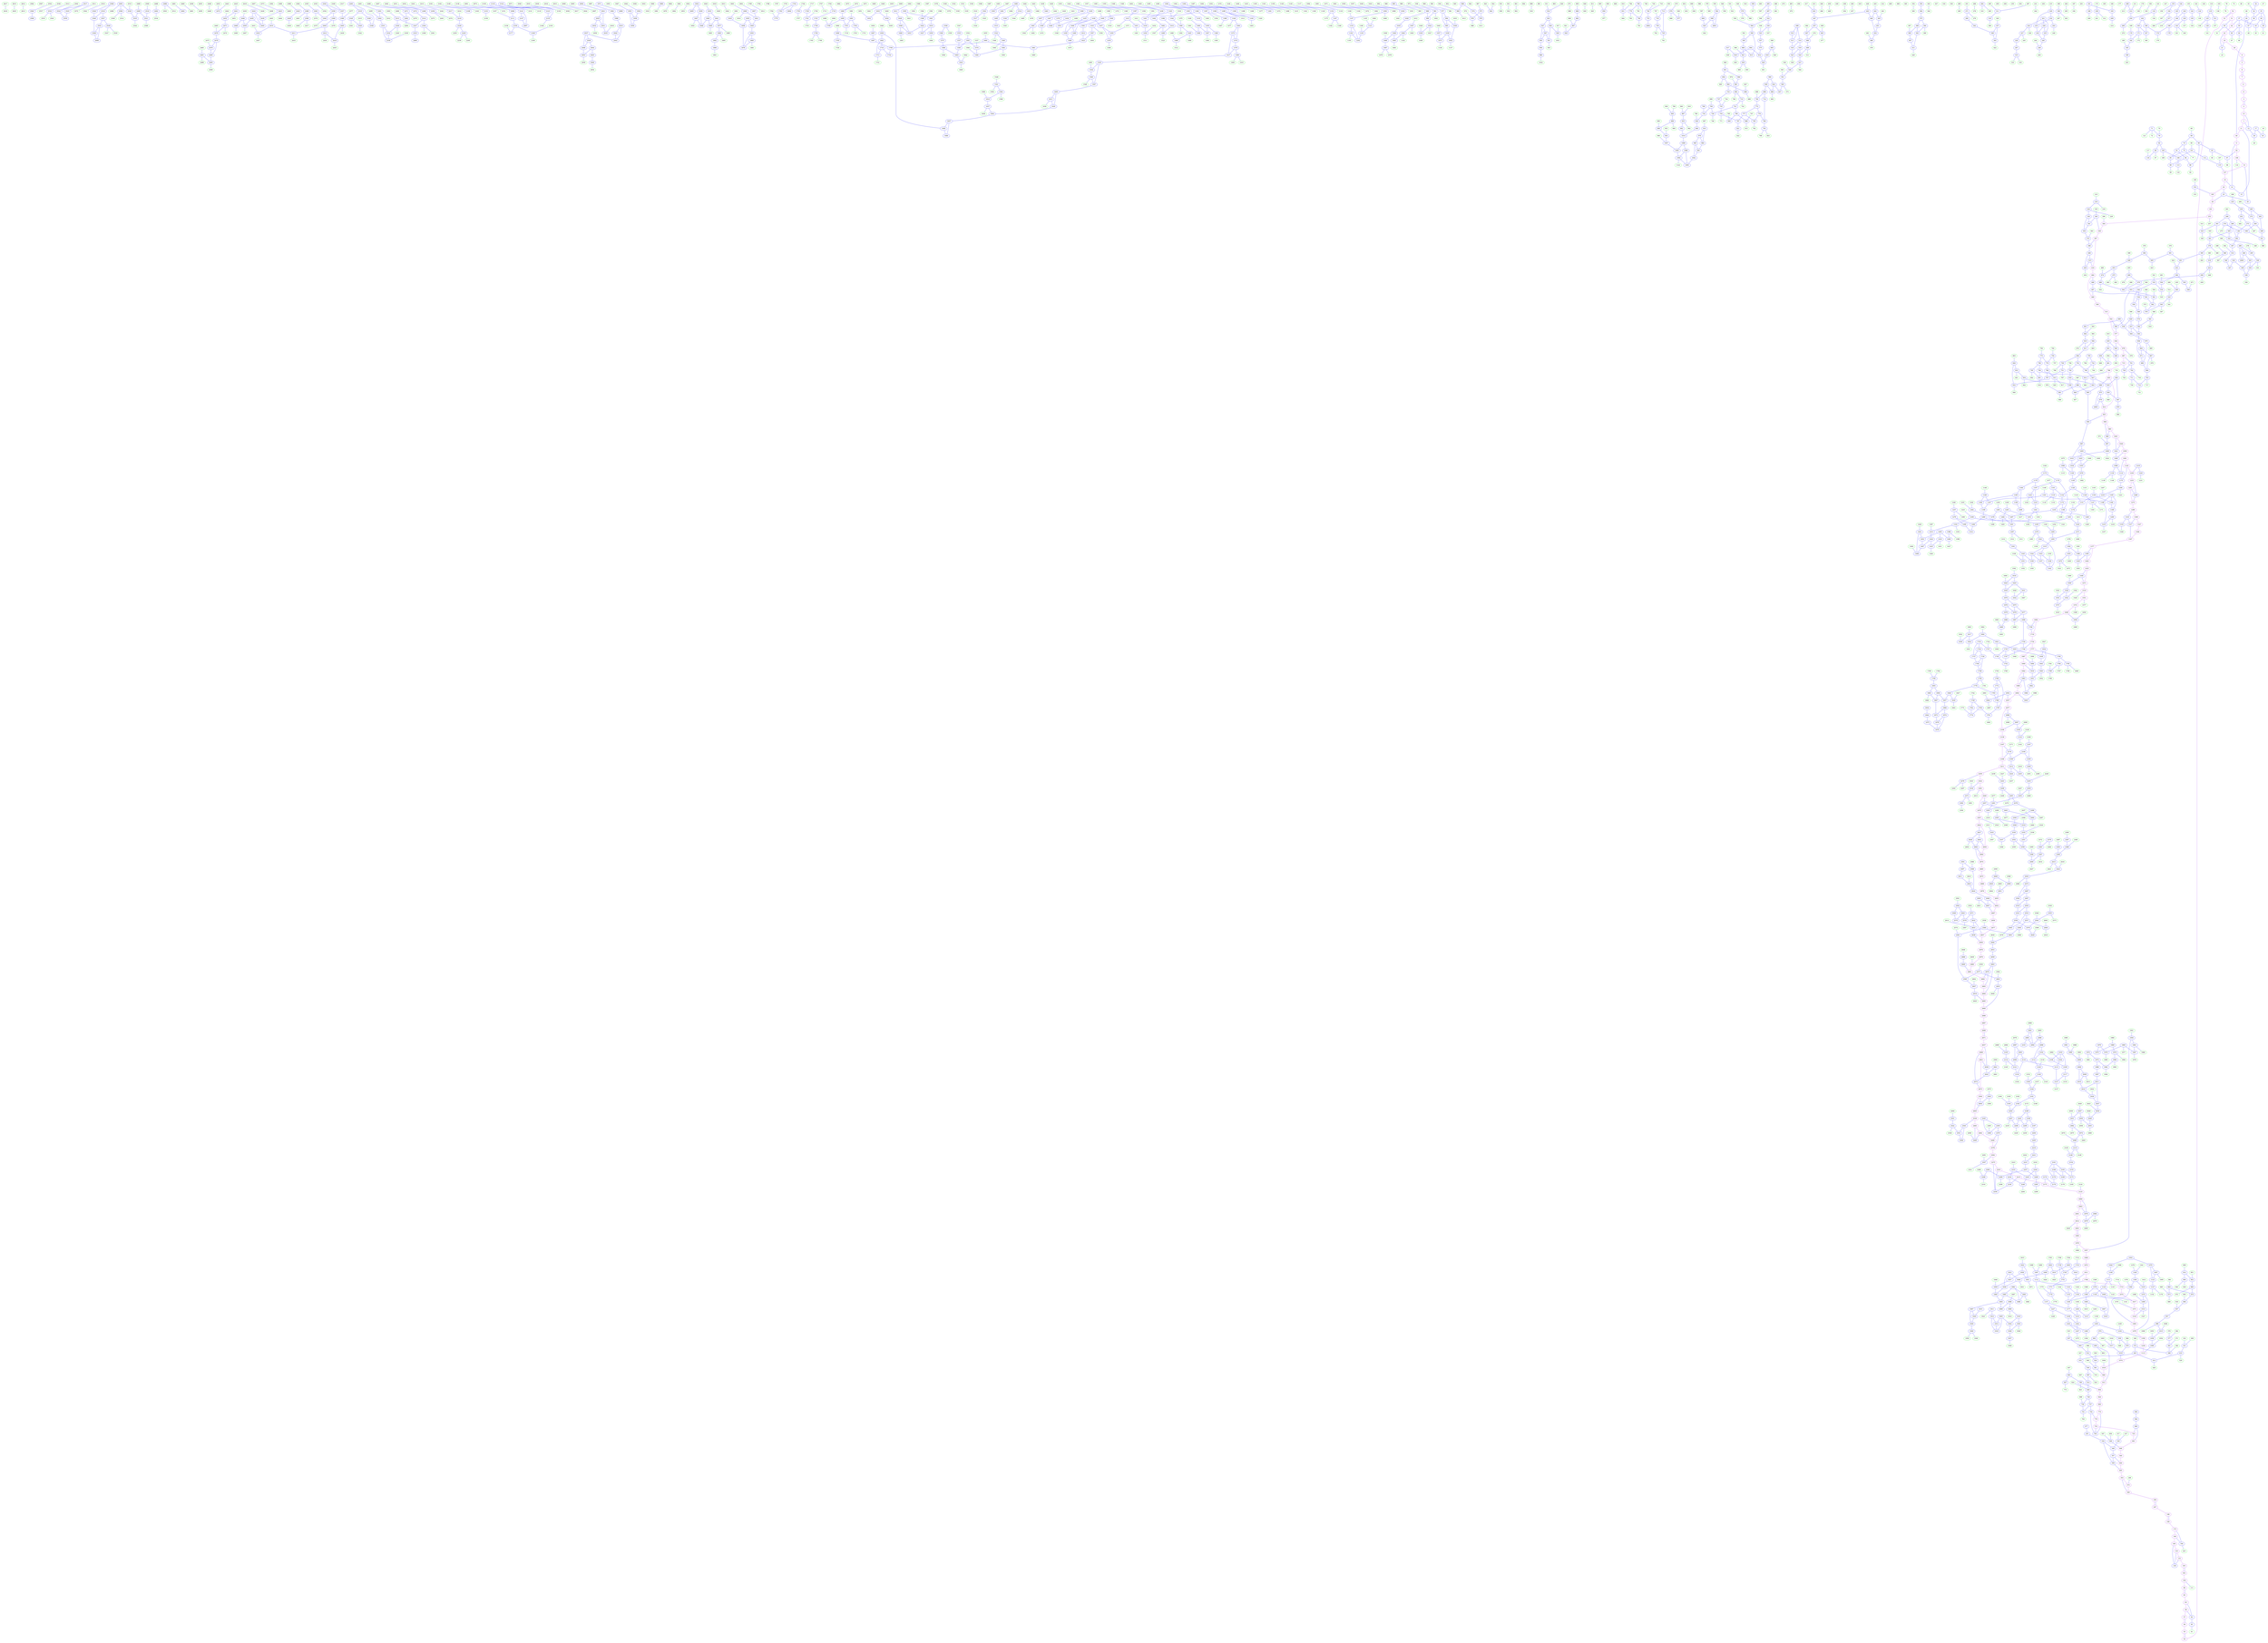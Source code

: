 digraph{
subgraph cluster_0 {
color = white
X80Y131I0 [label="0", pos="80,131!", color="purple"]
X80Y136I0 [label="1", pos="80,136!", color="purple"]
X80Y189I0 [label="2", pos="80,189!", color="purple"]
X80Y196I0 [label="3", pos="80,196!", color="purple"]
X80Y202I0 [label="4", pos="80,202!", color="purple"]
X80Y210I0 [label="5", pos="80,210!", color="purple"]
X82Y202I0 [label="6", pos="82,202!", color="purple"]
X83Y204I0 [label="7", pos="83,204!", color="purple"]
X83Y206I0 [label="8", pos="83,206!", color="purple"]
X83Y214I0 [label="9", pos="83,214!", color="purple"]
X84Y123I0 [label="10", pos="84,123!", color="purple"]
X84Y136I0 [label="11", pos="84,136!", color="purple"]
X84Y156I0 [label="12", pos="84,156!", color="blue"]
X84Y168I0 [label="13", pos="84,168!", color="purple"]
X85Y130I0 [label="14", pos="85,130!", color="blue"]
X86Y136I0 [label="15", pos="86,136!", color="blue"]
X86Y204I0 [label="16", pos="86,204!", color="green"]
X87Y197I0 [label="17", pos="87,197!", color="blue"]
X87Y201I0 [label="18", pos="87,201!", color="blue"]
X87Y221I0 [label="19", pos="87,221!", color="purple"]
X88Y176I0 [label="20", pos="88,176!", color="blue"]
X88Y221I0 [label="21", pos="88,221!", color="blue"]
X89Y224I0 [label="22", pos="89,224!", color="purple"]
X90Y206I0 [label="23", pos="90,206!", color="green"]
X92Y126I0 [label="24", pos="92,126!", color="purple"]
X94Y126I0 [label="25", pos="94,126!", color="blue"]
X94Y185I0 [label="26", pos="94,185!", color="green"]
X94Y191I0 [label="27", pos="94,191!", color="green"]
X94Y217I0 [label="28", pos="94,217!", color="purple"]
X97Y122I0 [label="29", pos="97,122!", color="purple"]
X97Y135I0 [label="30", pos="97,135!", color="blue"]
X98Y132I0 [label="31", pos="98,132!", color="purple"]
X99Y169I0 [label="32", pos="99,169!", color="blue"]
X99Y172I0 [label="33", pos="99,172!", color="green"]
X101Y172I0 [label="34", pos="101,172!", color="blue"]
X101Y190I0 [label="35", pos="101,190!", color="blue"]
X101Y192I0 [label="36", pos="101,192!", color="blue"]
X102Y242I0 [label="37", pos="102,242!", color="blue"]
X103Y175I0 [label="38", pos="103,175!", color="blue"]
X103Y193I0 [label="39", pos="103,193!", color="blue"]
X104Y153I0 [label="40", pos="104,153!", color="green"]
X104Y195I0 [label="41", pos="104,195!", color="green"]
X104Y246I0 [label="42", pos="104,246!", color="purple"]
X105Y217I0 [label="43", pos="105,217!", color="blue"]
X106Y150I0 [label="44", pos="106,150!", color="blue"]
X106Y219I0 [label="45", pos="106,219!", color="green"]
X107Y147I0 [label="46", pos="107,147!", color="purple"]
X107Y173I0 [label="47", pos="107,173!", color="blue"]
X108Y176I0 [label="48", pos="108,176!", color="green"]
X108Y187I0 [label="49", pos="108,187!", color="green"]
X108Y237I0 [label="50", pos="108,237!", color="blue"]
X109Y254I0 [label="51", pos="109,254!", color="purple"]
X110Y263I0 [label="52", pos="110,263!", color="purple"]
X110Y265I0 [label="53", pos="110,265!", color="purple"]
X110Y273I0 [label="54", pos="110,273!", color="purple"]
X110Y275I0 [label="55", pos="110,275!", color="purple"]
X110Y277I0 [label="56", pos="110,277!", color="purple"]
X110Y278I0 [label="57", pos="110,278!", color="purple"]
X110Y284I0 [label="58", pos="110,284!", color="purple"]
X111Y253I0 [label="59", pos="111,253!", color="blue"]
X112Y252I0 [label="60", pos="112,252!", color="blue"]
X112Y259I0 [label="61", pos="112,259!", color="green"]
X112Y286I0 [label="62", pos="112,286!", color="blue"]
X112Y287I0 [label="63", pos="112,287!", color="purple"]
X113Y216I0 [label="64", pos="113,216!", color="blue"]
X113Y285I0 [label="65", pos="113,285!", color="blue"]
X116Y218I0 [label="66", pos="116,218!", color="green"]
X116Y247I0 [label="67", pos="116,247!", color="green"]
X117Y153I0 [label="68", pos="117,153!", color="green"]
X117Y179I0 [label="69", pos="117,179!", color="blue"]
X117Y227I0 [label="70", pos="117,227!", color="green"]
X117Y241I0 [label="71", pos="117,241!", color="blue"]
X117Y244I0 [label="72", pos="117,244!", color="green"]
X118Y259I0 [label="73", pos="118,259!", color="green"]
X119Y191I0 [label="74", pos="119,191!", color="blue"]
X119Y199I0 [label="75", pos="119,199!", color="blue"]
X119Y231I0 [label="76", pos="119,231!", color="blue"]
X120Y201I0 [label="77", pos="120,201!", color="green"]
X120Y206I0 [label="78", pos="120,206!", color="green"]
X120Y212I0 [label="79", pos="120,212!", color="green"]
X121Y179I0 [label="80", pos="121,179!", color="blue"]
X121Y189I0 [label="81", pos="121,189!", color="blue"]
X121Y230I0 [label="82", pos="121,230!", color="blue"]
X122Y172I0 [label="83", pos="122,172!", color="blue"]
X122Y188I0 [label="84", pos="122,188!", color="blue"]
X122Y190I0 [label="85", pos="122,190!", color="blue"]
X122Y231I0 [label="86", pos="122,231!", color="blue"]
X122Y234I0 [label="87", pos="122,234!", color="green"]
X123Y185I0 [label="88", pos="123,185!", color="blue"]
X123Y189I0 [label="89", pos="123,189!", color="blue"]
X123Y202I0 [label="90", pos="123,202!", color="green"]
X123Y274I0 [label="91", pos="123,274!", color="green"]
X124Y153I0 [label="92", pos="124,153!", color="purple"]
X124Y172I0 [label="93", pos="124,172!", color="green"]
X124Y182I0 [label="94", pos="124,182!", color="green"]
X124Y294I0 [label="95", pos="124,294!", color="purple"]
X124Y299I0 [label="96", pos="124,299!", color="purple"]
X125Y164I0 [label="97", pos="125,164!", color="blue"]
X126Y176I0 [label="98", pos="126,176!", color="green"]
X126Y190I0 [label="99", pos="126,190!", color="green"]
X126Y212I0 [label="100", pos="126,212!", color="blue"]
X127Y200I0 [label="101", pos="127,200!", color="blue"]
X127Y388I0 [label="102", pos="127,388!", color="purple"]
X128Y271I0 [label="103", pos="128,271!", color="green"]
X128Y370I0 [label="104", pos="128,370!", color="purple"]
X129Y391I0 [label="105", pos="129,391!", color="purple"]
X130Y153I0 [label="106", pos="130,153!", color="purple"]
X130Y180I0 [label="107", pos="130,180!", color="green"]
X130Y203I0 [label="108", pos="130,203!", color="blue"]
X130Y212I0 [label="109", pos="130,212!", color="green"]
X130Y281I0 [label="110", pos="130,281!", color="green"]
X130Y376I0 [label="111", pos="130,376!", color="green"]
X131Y191I0 [label="112", pos="131,191!", color="blue"]
X131Y203I0 [label="113", pos="131,203!", color="blue"]
X132Y162I0 [label="114", pos="132,162!", color="green"]
X132Y180I0 [label="115", pos="132,180!", color="blue"]
X132Y205I0 [label="116", pos="132,205!", color="green"]
X132Y218I0 [label="117", pos="132,218!", color="green"]
X132Y220I0 [label="118", pos="132,220!", color="blue"]
X132Y276I0 [label="119", pos="132,276!", color="blue"]
X132Y378I0 [label="120", pos="132,378!", color="green"]
X133Y227I0 [label="121", pos="133,227!", color="green"]
X133Y372I0 [label="122", pos="133,372!", color="green"]
X134Y210I0 [label="123", pos="134,210!", color="green"]
X134Y370I0 [label="124", pos="134,370!", color="blue"]
X135Y281I0 [label="125", pos="135,281!", color="blue"]
X135Y335I0 [label="126", pos="135,335!", color="blue"]
X136Y153I0 [label="127", pos="136,153!", color="purple"]
X136Y288I0 [label="128", pos="136,288!", color="blue"]
X136Y321I0 [label="129", pos="136,321!", color="blue"]
X136Y372I0 [label="130", pos="136,372!", color="green"]
X136Y399I0 [label="131", pos="136,399!", color="purple"]
X137Y207I0 [label="132", pos="137,207!", color="blue"]
X137Y404I0 [label="133", pos="137,404!", color="purple"]
X138Y209I0 [label="134", pos="138,209!", color="green"]
X138Y224I0 [label="135", pos="138,224!", color="green"]
X138Y254I0 [label="136", pos="138,254!", color="green"]
X138Y323I0 [label="137", pos="138,323!", color="green"]
X138Y404I0 [label="138", pos="138,404!", color="blue"]
X139Y276I0 [label="139", pos="139,276!", color="green"]
X139Y409I0 [label="140", pos="139,409!", color="purple"]
X140Y288I0 [label="141", pos="140,288!", color="green"]
X141Y223I0 [label="142", pos="141,223!", color="blue"]
X141Y299I0 [label="143", pos="141,299!", color="blue"]
X141Y327I0 [label="144", pos="141,327!", color="blue"]
X141Y333I0 [label="145", pos="141,333!", color="blue"]
X141Y334I0 [label="146", pos="141,334!", color="blue"]
X142Y255I0 [label="147", pos="142,255!", color="green"]
X142Y301I0 [label="148", pos="142,301!", color="green"]
X143Y160I0 [label="149", pos="143,160!", color="green"]
X143Y221I0 [label="150", pos="143,221!", color="blue"]
X143Y259I0 [label="151", pos="143,259!", color="blue"]
X144Y160I0 [label="152", pos="144,160!", color="blue"]
X144Y172I0 [label="153", pos="144,172!", color="green"]
X144Y223I0 [label="154", pos="144,223!", color="green"]
X144Y236I0 [label="155", pos="144,236!", color="blue"]
X144Y237I0 [label="156", pos="144,237!", color="green"]
X144Y261I0 [label="157", pos="144,261!", color="green"]
X144Y267I0 [label="158", pos="144,267!", color="green"]
X144Y271I0 [label="159", pos="144,271!", color="green"]
X144Y284I0 [label="160", pos="144,284!", color="green"]
X144Y289I0 [label="161", pos="144,289!", color="green"]
X144Y372I0 [label="162", pos="144,372!", color="blue"]
X144Y373I0 [label="163", pos="144,373!", color="blue"]
X144Y423I0 [label="164", pos="144,423!", color="purple"]
X145Y153I0 [label="165", pos="145,153!", color="purple"]
X145Y372I0 [label="166", pos="145,372!", color="blue"]
X145Y373I0 [label="167", pos="145,373!", color="blue"]
X146Y341I0 [label="168", pos="146,341!", color="blue"]
X146Y402I0 [label="169", pos="146,402!", color="green"]
X146Y409I0 [label="170", pos="146,409!", color="green"]
X147Y389I0 [label="171", pos="147,389!", color="blue"]
X147Y392I0 [label="172", pos="147,392!", color="green"]
X148Y266I0 [label="173", pos="148,266!", color="green"]
X148Y350I0 [label="174", pos="148,350!", color="blue"]
X148Y439I0 [label="175", pos="148,439!", color="purple"]
X149Y402I0 [label="176", pos="149,402!", color="blue"]
X150Y222I0 [label="177", pos="150,222!", color="green"]
X150Y335I0 [label="178", pos="150,335!", color="blue"]
X150Y355I0 [label="179", pos="150,355!", color="green"]
X150Y378I0 [label="180", pos="150,378!", color="green"]
X151Y295I0 [label="181", pos="151,295!", color="blue"]
X151Y404I0 [label="182", pos="151,404!", color="blue"]
X151Y424I0 [label="183", pos="151,424!", color="green"]
X151Y435I0 [label="184", pos="151,435!", color="blue"]
X152Y244I0 [label="185", pos="152,244!", color="green"]
X152Y296I0 [label="186", pos="152,296!", color="blue"]
X152Y356I0 [label="187", pos="152,356!", color="green"]
X152Y363I0 [label="188", pos="152,363!", color="green"]
X152Y413I0 [label="189", pos="152,413!", color="green"]
X152Y446I0 [label="190", pos="152,446!", color="purple"]
X153Y153I0 [label="191", pos="153,153!", color="purple"]
X153Y225I0 [label="192", pos="153,225!", color="blue"]
X153Y270I0 [label="193", pos="153,270!", color="blue"]
X153Y356I0 [label="194", pos="153,356!", color="green"]
X153Y408I0 [label="195", pos="153,408!", color="blue"]
X153Y449I0 [label="196", pos="153,449!", color="purple"]
X154Y227I0 [label="197", pos="154,227!", color="green"]
X154Y370I0 [label="198", pos="154,370!", color="blue"]
X154Y409I0 [label="199", pos="154,409!", color="blue"]
X156Y290I0 [label="200", pos="156,290!", color="green"]
X156Y324I0 [label="201", pos="156,324!", color="green"]
X156Y370I0 [label="202", pos="156,370!", color="green"]
X156Y406I0 [label="203", pos="156,406!", color="green"]
X156Y428I0 [label="204", pos="156,428!", color="green"]
X156Y430I0 [label="205", pos="156,430!", color="green"]
X158Y329I0 [label="206", pos="158,329!", color="green"]
X158Y387I0 [label="207", pos="158,387!", color="green"]
X159Y177I0 [label="208", pos="159,177!", color="blue"]
X159Y261I0 [label="209", pos="159,261!", color="blue"]
X160Y172I0 [label="210", pos="160,172!", color="green"]
X160Y175I0 [label="211", pos="160,175!", color="green"]
X160Y176I0 [label="212", pos="160,176!", color="blue"]
X160Y179I0 [label="213", pos="160,179!", color="green"]
X160Y263I0 [label="214", pos="160,263!", color="green"]
X160Y377I0 [label="215", pos="160,377!", color="green"]
X161Y169I0 [label="216", pos="161,169!", color="blue"]
X161Y219I0 [label="217", pos="161,219!", color="blue"]
X162Y173I0 [label="218", pos="162,173!", color="green"]
X162Y221I0 [label="219", pos="162,221!", color="green"]
X162Y383I0 [label="220", pos="162,383!", color="blue"]
X162Y393I0 [label="221", pos="162,393!", color="blue"]
X162Y397I0 [label="222", pos="162,397!", color="blue"]
X162Y444I0 [label="223", pos="162,444!", color="green"]
X163Y163I0 [label="224", pos="163,163!", color="blue"]
X163Y334I0 [label="225", pos="163,334!", color="blue"]
X163Y390I0 [label="226", pos="163,390!", color="blue"]
X163Y403I0 [label="227", pos="163,403!", color="blue"]
X163Y407I0 [label="228", pos="163,407!", color="blue"]
X164Y156I0 [label="229", pos="164,156!", color="green"]
X164Y284I0 [label="230", pos="164,284!", color="green"]
X164Y355I0 [label="231", pos="164,355!", color="green"]
X164Y381I0 [label="232", pos="164,381!", color="blue"]
X164Y386I0 [label="233", pos="164,386!", color="blue"]
X164Y389I0 [label="234", pos="164,389!", color="blue"]
X164Y391I0 [label="235", pos="164,391!", color="blue"]
X164Y398I0 [label="236", pos="164,398!", color="green"]
X164Y427I0 [label="237", pos="164,427!", color="green"]
X165Y245I0 [label="238", pos="165,245!", color="blue"]
X165Y332I0 [label="239", pos="165,332!", color="blue"]
X165Y390I0 [label="240", pos="165,390!", color="blue"]
X166Y247I0 [label="241", pos="166,247!", color="green"]
X166Y362I0 [label="242", pos="166,362!", color="green"]
X166Y377I0 [label="243", pos="166,377!", color="blue"]
X166Y395I0 [label="244", pos="166,395!", color="green"]
X166Y402I0 [label="245", pos="166,402!", color="green"]
X166Y444I0 [label="246", pos="166,444!", color="green"]
X166Y451I0 [label="247", pos="166,451!", color="purple"]
X167Y378I0 [label="248", pos="167,378!", color="green"]
X167Y393I0 [label="249", pos="167,393!", color="blue"]
X168Y176I0 [label="250", pos="168,176!", color="blue"]
X168Y268I0 [label="251", pos="168,268!", color="green"]
X168Y334I0 [label="252", pos="168,334!", color="blue"]
X169Y153I0 [label="253", pos="169,153!", color="purple"]
X169Y258I0 [label="254", pos="169,258!", color="green"]
X169Y402I0 [label="255", pos="169,402!", color="green"]
X169Y452I0 [label="256", pos="169,452!", color="purple"]
X170Y160I0 [label="257", pos="170,160!", color="green"]
X170Y228I0 [label="258", pos="170,228!", color="green"]
X170Y234I0 [label="259", pos="170,234!", color="green"]
X170Y290I0 [label="260", pos="170,290!", color="green"]
X170Y325I0 [label="261", pos="170,325!", color="green"]
X170Y330I0 [label="262", pos="170,330!", color="green"]
X170Y400I0 [label="263", pos="170,400!", color="green"]
X171Y184I0 [label="264", pos="171,184!", color="blue"]
X171Y293I0 [label="265", pos="171,293!", color="blue"]
X171Y323I0 [label="266", pos="171,323!", color="blue"]
X171Y418I0 [label="267", pos="171,418!", color="blue"]
X172Y166I0 [label="268", pos="172,166!", color="green"]
X172Y174I0 [label="269", pos="172,174!", color="blue"]
X172Y176I0 [label="270", pos="172,176!", color="green"]
X172Y266I0 [label="271", pos="172,266!", color="blue"]
X172Y294I0 [label="272", pos="172,294!", color="blue"]
X172Y344I0 [label="273", pos="172,344!", color="blue"]
X172Y351I0 [label="274", pos="172,351!", color="blue"]
X172Y354I0 [label="275", pos="172,354!", color="green"]
X172Y386I0 [label="276", pos="172,386!", color="green"]
X172Y442I0 [label="277", pos="172,442!", color="blue"]
X173Y166I0 [label="278", pos="173,166!", color="green"]
X173Y259I0 [label="279", pos="173,259!", color="green"]
X173Y267I0 [label="280", pos="173,267!", color="blue"]
X173Y347I0 [label="281", pos="173,347!", color="blue"]
X173Y350I0 [label="282", pos="173,350!", color="blue"]
X174Y178I0 [label="283", pos="174,178!", color="green"]
X174Y210I0 [label="284", pos="174,210!", color="green"]
X174Y232I0 [label="285", pos="174,232!", color="green"]
X174Y317I0 [label="286", pos="174,317!", color="blue"]
X174Y344I0 [label="287", pos="174,344!", color="green"]
X174Y383I0 [label="288", pos="174,383!", color="blue"]
X174Y390I0 [label="289", pos="174,390!", color="green"]
X174Y392I0 [label="290", pos="174,392!", color="green"]
X174Y442I0 [label="291", pos="174,442!", color="blue"]
X175Y289I0 [label="292", pos="175,289!", color="blue"]
X175Y294I0 [label="293", pos="175,294!", color="blue"]
X175Y382I0 [label="294", pos="175,382!", color="blue"]
X175Y385I0 [label="295", pos="175,385!", color="blue"]
X176Y160I0 [label="296", pos="176,160!", color="green"]
X176Y223I0 [label="297", pos="176,223!", color="green"]
X176Y255I0 [label="298", pos="176,255!", color="green"]
X176Y292I0 [label="299", pos="176,292!", color="blue"]
X176Y295I0 [label="300", pos="176,295!", color="blue"]
X176Y327I0 [label="301", pos="176,327!", color="blue"]
X176Y359I0 [label="302", pos="176,359!", color="green"]
X176Y430I0 [label="303", pos="176,430!", color="green"]
X177Y153I0 [label="304", pos="177,153!", color="purple"]
X177Y318I0 [label="305", pos="177,318!", color="blue"]
X177Y351I0 [label="306", pos="177,351!", color="green"]
X177Y352I0 [label="307", pos="177,352!", color="blue"]
X177Y402I0 [label="308", pos="177,402!", color="green"]
X177Y456I0 [label="309", pos="177,456!", color="purple"]
X178Y180I0 [label="310", pos="178,180!", color="green"]
X178Y221I0 [label="311", pos="178,221!", color="blue"]
X178Y232I0 [label="312", pos="178,232!", color="green"]
X178Y346I0 [label="313", pos="178,346!", color="green"]
X178Y357I0 [label="314", pos="178,357!", color="blue"]
X178Y424I0 [label="315", pos="178,424!", color="blue"]
X178Y425I0 [label="316", pos="178,425!", color="green"]
X178Y442I0 [label="317", pos="178,442!", color="green"]
X179Y186I0 [label="318", pos="179,186!", color="green"]
X179Y215I0 [label="319", pos="179,215!", color="blue"]
X179Y257I0 [label="320", pos="179,257!", color="green"]
X179Y293I0 [label="321", pos="179,293!", color="blue"]
X179Y323I0 [label="322", pos="179,323!", color="blue"]
X179Y341I0 [label="323", pos="179,341!", color="blue"]
X179Y377I0 [label="324", pos="179,377!", color="blue"]
X179Y382I0 [label="325", pos="179,382!", color="blue"]
X179Y387I0 [label="326", pos="179,387!", color="blue"]
X180Y234I0 [label="327", pos="180,234!", color="green"]
X180Y325I0 [label="328", pos="180,325!", color="green"]
X180Y381I0 [label="329", pos="180,381!", color="blue"]
X180Y383I0 [label="330", pos="180,383!", color="blue"]
X180Y396I0 [label="331", pos="180,396!", color="green"]
X180Y408I0 [label="332", pos="180,408!", color="green"]
X180Y426I0 [label="333", pos="180,426!", color="green"]
X180Y445I0 [label="334", pos="180,445!", color="blue"]
X181Y158I0 [label="335", pos="181,158!", color="green"]
X181Y162I0 [label="336", pos="181,162!", color="blue"]
X181Y255I0 [label="337", pos="181,255!", color="blue"]
X181Y382I0 [label="338", pos="181,382!", color="blue"]
X181Y442I0 [label="339", pos="181,442!", color="blue"]
X182Y158I0 [label="340", pos="182,158!", color="blue"]
X182Y160I0 [label="341", pos="182,160!", color="blue"]
X182Y262I0 [label="342", pos="182,262!", color="blue"]
X182Y330I0 [label="343", pos="182,330!", color="green"]
X182Y331I0 [label="344", pos="182,331!", color="green"]
X182Y344I0 [label="345", pos="182,344!", color="green"]
X182Y371I0 [label="346", pos="182,371!", color="blue"]
X182Y373I0 [label="347", pos="182,373!", color="blue"]
X182Y398I0 [label="348", pos="182,398!", color="green"]
X182Y443I0 [label="349", pos="182,443!", color="blue"]
X183Y193I0 [label="350", pos="183,193!", color="blue"]
X183Y407I0 [label="351", pos="183,407!", color="blue"]
X183Y424I0 [label="352", pos="183,424!", color="green"]
X183Y459I0 [label="353", pos="183,459!", color="purple"]
X184Y162I0 [label="354", pos="184,162!", color="blue"]
X184Y294I0 [label="355", pos="184,294!", color="green"]
X184Y382I0 [label="356", pos="184,382!", color="green"]
X184Y444I0 [label="357", pos="184,444!", color="blue"]
X184Y445I0 [label="358", pos="184,445!", color="blue"]
X185Y152I0 [label="359", pos="185,152!", color="purple"]
X185Y258I0 [label="360", pos="185,258!", color="blue"]
X185Y297I0 [label="361", pos="185,297!", color="blue"]
X185Y343I0 [label="362", pos="185,343!", color="green"]
X186Y158I0 [label="363", pos="186,158!", color="green"]
X186Y188I0 [label="364", pos="186,188!", color="blue"]
X186Y235I0 [label="365", pos="186,235!", color="green"]
X186Y242I0 [label="366", pos="186,242!", color="blue"]
X186Y243I0 [label="367", pos="186,243!", color="green"]
X186Y276I0 [label="368", pos="186,276!", color="green"]
X186Y317I0 [label="369", pos="186,317!", color="green"]
X186Y366I0 [label="370", pos="186,366!", color="green"]
X186Y372I0 [label="371", pos="186,372!", color="green"]
X186Y397I0 [label="372", pos="186,397!", color="blue"]
X186Y455I0 [label="373", pos="186,455!", color="purple"]
X187Y161I0 [label="374", pos="187,161!", color="blue"]
X187Y187I0 [label="375", pos="187,187!", color="blue"]
X187Y293I0 [label="376", pos="187,293!", color="blue"]
X187Y363I0 [label="377", pos="187,363!", color="blue"]
X188Y274I0 [label="378", pos="188,274!", color="green"]
X188Y278I0 [label="379", pos="188,278!", color="green"]
X188Y295I0 [label="380", pos="188,295!", color="green"]
X188Y369I0 [label="381", pos="188,369!", color="blue"]
X188Y384I0 [label="382", pos="188,384!", color="green"]
X188Y430I0 [label="383", pos="188,430!", color="green"]
X189Y187I0 [label="384", pos="189,187!", color="blue"]
X189Y232I0 [label="385", pos="189,232!", color="green"]
X189Y387I0 [label="386", pos="189,387!", color="blue"]
X190Y152I0 [label="387", pos="190,152!", color="purple"]
X190Y178I0 [label="388", pos="190,178!", color="blue"]
X190Y189I0 [label="389", pos="190,189!", color="green"]
X190Y196I0 [label="390", pos="190,196!", color="green"]
X190Y278I0 [label="391", pos="190,278!", color="blue"]
X191Y181I0 [label="392", pos="191,181!", color="blue"]
X191Y247I0 [label="393", pos="191,247!", color="blue"]
X191Y273I0 [label="394", pos="191,273!", color="blue"]
X191Y285I0 [label="395", pos="191,285!", color="blue"]
X192Y157I0 [label="396", pos="192,157!", color="blue"]
X192Y174I0 [label="397", pos="192,174!", color="green"]
X192Y176I0 [label="398", pos="192,176!", color="blue"]
X192Y258I0 [label="399", pos="192,258!", color="green"]
X192Y274I0 [label="400", pos="192,274!", color="blue"]
X192Y283I0 [label="401", pos="192,283!", color="blue"]
X192Y287I0 [label="402", pos="192,287!", color="green"]
X192Y404I0 [label="403", pos="192,404!", color="blue"]
X192Y428I0 [label="404", pos="192,428!", color="green"]
X192Y450I0 [label="405", pos="192,450!", color="purple"]
X193Y157I0 [label="406", pos="193,157!", color="blue"]
X193Y177I0 [label="407", pos="193,177!", color="blue"]
X193Y261I0 [label="408", pos="193,261!", color="blue"]
X193Y297I0 [label="409", pos="193,297!", color="green"]
X193Y411I0 [label="410", pos="193,411!", color="blue"]
X194Y178I0 [label="411", pos="194,178!", color="blue"]
X194Y362I0 [label="412", pos="194,362!", color="green"]
X194Y372I0 [label="413", pos="194,372!", color="green"]
X194Y410I0 [label="414", pos="194,410!", color="blue"]
X195Y154I0 [label="415", pos="195,154!", color="blue"]
X195Y225I0 [label="416", pos="195,225!", color="blue"]
X195Y381I0 [label="417", pos="195,381!", color="green"]
X196Y148I0 [label="418", pos="196,148!", color="purple"]
X196Y165I0 [label="419", pos="196,165!", color="green"]
X196Y178I0 [label="420", pos="196,178!", color="green"]
X196Y224I0 [label="421", pos="196,224!", color="blue"]
X196Y238I0 [label="422", pos="196,238!", color="green"]
X196Y273I0 [label="423", pos="196,273!", color="green"]
X196Y276I0 [label="424", pos="196,276!", color="green"]
X196Y352I0 [label="425", pos="196,352!", color="green"]
X196Y358I0 [label="426", pos="196,358!", color="green"]
X196Y387I0 [label="427", pos="196,387!", color="green"]
X196Y410I0 [label="428", pos="196,410!", color="green"]
X197Y157I0 [label="429", pos="197,157!", color="blue"]
X197Y189I0 [label="430", pos="197,189!", color="green"]
X197Y279I0 [label="431", pos="197,279!", color="blue"]
X197Y373I0 [label="432", pos="197,373!", color="blue"]
X197Y402I0 [label="433", pos="197,402!", color="blue"]
X198Y159I0 [label="434", pos="198,159!", color="green"]
X198Y178I0 [label="435", pos="198,178!", color="green"]
X198Y180I0 [label="436", pos="198,180!", color="green"]
X198Y182I0 [label="437", pos="198,182!", color="green"]
X198Y264I0 [label="438", pos="198,264!", color="green"]
X198Y268I0 [label="439", pos="198,268!", color="green"]
X198Y296I0 [label="440", pos="198,296!", color="green"]
X198Y348I0 [label="441", pos="198,348!", color="green"]
X198Y352I0 [label="442", pos="198,352!", color="blue"]
X198Y358I0 [label="443", pos="198,358!", color="blue"]
X198Y446I0 [label="444", pos="198,446!", color="purple"]
X199Y351I0 [label="445", pos="199,351!", color="blue"]
X199Y353I0 [label="446", pos="199,353!", color="blue"]
X199Y373I0 [label="447", pos="199,373!", color="blue"]
X200Y224I0 [label="448", pos="200,224!", color="green"]
X200Y265I0 [label="449", pos="200,265!", color="green"]
X200Y301I0 [label="450", pos="200,301!", color="green"]
X200Y351I0 [label="451", pos="200,351!", color="blue"]
X200Y352I0 [label="452", pos="200,352!", color="blue"]
X201Y249I0 [label="453", pos="201,249!", color="blue"]
X201Y260I0 [label="454", pos="201,260!", color="green"]
X202Y188I0 [label="455", pos="202,188!", color="green"]
X202Y208I0 [label="456", pos="202,208!", color="blue"]
X203Y389I0 [label="457", pos="203,389!", color="blue"]
X203Y393I0 [label="458", pos="203,393!", color="green"]
X204Y206I0 [label="459", pos="204,206!", color="green"]
X204Y228I0 [label="460", pos="204,228!", color="green"]
X204Y367I0 [label="461", pos="204,367!", color="green"]
X204Y382I0 [label="462", pos="204,382!", color="green"]
X204Y391I0 [label="463", pos="204,391!", color="blue"]
X205Y142I0 [label="464", pos="205,142!", color="purple"]
X205Y255I0 [label="465", pos="205,255!", color="green"]
X205Y365I0 [label="466", pos="205,365!", color="blue"]
X205Y385I0 [label="467", pos="205,385!", color="blue"]
X206Y145I0 [label="468", pos="206,145!", color="blue"]
X206Y181I0 [label="469", pos="206,181!", color="blue"]
X206Y255I0 [label="470", pos="206,255!", color="green"]
X206Y286I0 [label="471", pos="206,286!", color="green"]
X206Y372I0 [label="472", pos="206,372!", color="green"]
X206Y398I0 [label="473", pos="206,398!", color="green"]
X207Y228I0 [label="474", pos="207,228!", color="blue"]
X207Y244I0 [label="475", pos="207,244!", color="blue"]
X207Y370I0 [label="476", pos="207,370!", color="green"]
X207Y394I0 [label="477", pos="207,394!", color="green"]
X208Y176I0 [label="478", pos="208,176!", color="green"]
X208Y187I0 [label="479", pos="208,187!", color="blue"]
X208Y204I0 [label="480", pos="208,204!", color="green"]
X208Y206I0 [label="481", pos="208,206!", color="green"]
X208Y243I0 [label="482", pos="208,243!", color="green"]
X208Y246I0 [label="483", pos="208,246!", color="green"]
X208Y277I0 [label="484", pos="208,277!", color="green"]
X208Y299I0 [label="485", pos="208,299!", color="blue"]
X208Y380I0 [label="486", pos="208,380!", color="blue"]
X209Y145I0 [label="487", pos="209,145!", color="blue"]
X209Y220I0 [label="488", pos="209,220!", color="blue"]
X210Y142I0 [label="489", pos="210,142!", color="purple"]
X210Y164I0 [label="490", pos="210,164!", color="green"]
X210Y247I0 [label="491", pos="210,247!", color="green"]
X210Y258I0 [label="492", pos="210,258!", color="blue"]
X210Y396I0 [label="493", pos="210,396!", color="green"]
X211Y159I0 [label="494", pos="211,159!", color="green"]
X211Y170I0 [label="495", pos="211,170!", color="blue"]
X211Y201I0 [label="496", pos="211,201!", color="green"]
X211Y301I0 [label="497", pos="211,301!", color="blue"]
X211Y372I0 [label="498", pos="211,372!", color="blue"]
X211Y382I0 [label="499", pos="211,382!", color="blue"]
X212Y142I0 [label="500", pos="212,142!", color="purple"]
X212Y157I0 [label="501", pos="212,157!", color="blue"]
X212Y201I0 [label="502", pos="212,201!", color="blue"]
X212Y220I0 [label="503", pos="212,220!", color="green"]
X212Y252I0 [label="504", pos="212,252!", color="blue"]
X212Y263I0 [label="505", pos="212,263!", color="blue"]
X212Y267I0 [label="506", pos="212,267!", color="blue"]
X212Y288I0 [label="507", pos="212,288!", color="green"]
X212Y298I0 [label="508", pos="212,298!", color="green"]
X212Y340I0 [label="509", pos="212,340!", color="blue"]
X212Y369I0 [label="510", pos="212,369!", color="blue"]
X212Y385I0 [label="511", pos="212,385!", color="green"]
X213Y180I0 [label="512", pos="213,180!", color="green"]
X213Y370I0 [label="513", pos="213,370!", color="blue"]
X213Y374I0 [label="514", pos="213,374!", color="blue"]
X214Y142I0 [label="515", pos="214,142!", color="purple"]
X214Y184I0 [label="516", pos="214,184!", color="green"]
X214Y340I0 [label="517", pos="214,340!", color="green"]
X214Y373I0 [label="518", pos="214,373!", color="blue"]
X214Y375I0 [label="519", pos="214,375!", color="blue"]
X214Y387I0 [label="520", pos="214,387!", color="green"]
X215Y237I0 [label="521", pos="215,237!", color="green"]
X215Y309I0 [label="522", pos="215,309!", color="blue"]
X215Y374I0 [label="523", pos="215,374!", color="blue"]
X215Y382I0 [label="524", pos="215,382!", color="blue"]
X216Y175I0 [label="525", pos="216,175!", color="blue"]
X216Y345I0 [label="526", pos="216,345!", color="green"]
X216Y383I0 [label="527", pos="216,383!", color="blue"]
X216Y388I0 [label="528", pos="216,388!", color="blue"]
X216Y422I0 [label="529", pos="216,422!", color="green"]
X217Y309I0 [label="530", pos="217,309!", color="blue"]
X218Y207I0 [label="531", pos="218,207!", color="green"]
X218Y208I0 [label="532", pos="218,208!", color="green"]
X218Y233I0 [label="533", pos="218,233!", color="blue"]
X218Y249I0 [label="534", pos="218,249!", color="blue"]
X218Y277I0 [label="535", pos="218,277!", color="green"]
X218Y281I0 [label="536", pos="218,281!", color="green"]
X218Y311I0 [label="537", pos="218,311!", color="green"]
X218Y379I0 [label="538", pos="218,379!", color="green"]
X219Y416I0 [label="539", pos="219,416!", color="blue"]
X219Y445I0 [label="540", pos="219,445!", color="purple"]
X220Y180I0 [label="541", pos="220,180!", color="green"]
X220Y226I0 [label="542", pos="220,226!", color="blue"]
X220Y300I0 [label="543", pos="220,300!", color="blue"]
X220Y384I0 [label="544", pos="220,384!", color="green"]
X220Y395I0 [label="545", pos="220,395!", color="green"]
X220Y426I0 [label="546", pos="220,426!", color="green"]
X220Y436I0 [label="547", pos="220,436!", color="green"]
X220Y438I0 [label="548", pos="220,438!", color="blue"]
X221Y152I0 [label="549", pos="221,152!", color="green"]
X221Y215I0 [label="550", pos="221,215!", color="blue"]
X221Y393I0 [label="551", pos="221,393!", color="blue"]
X222Y142I0 [label="552", pos="222,142!", color="purple"]
X222Y152I0 [label="553", pos="222,152!", color="blue"]
X222Y161I0 [label="554", pos="222,161!", color="green"]
X222Y184I0 [label="555", pos="222,184!", color="green"]
X222Y216I0 [label="556", pos="222,216!", color="blue"]
X222Y302I0 [label="557", pos="222,302!", color="blue"]
X222Y345I0 [label="558", pos="222,345!", color="green"]
X222Y426I0 [label="559", pos="222,426!", color="green"]
X222Y431I0 [label="560", pos="222,431!", color="blue"]
X223Y159I0 [label="561", pos="223,159!", color="blue"]
X223Y166I0 [label="562", pos="223,166!", color="blue"]
X223Y176I0 [label="563", pos="223,176!", color="blue"]
X223Y343I0 [label="564", pos="223,343!", color="blue"]
X223Y394I0 [label="565", pos="223,394!", color="blue"]
X224Y144I0 [label="566", pos="224,144!", color="blue"]
X224Y178I0 [label="567", pos="224,178!", color="green"]
X224Y201I0 [label="568", pos="224,201!", color="green"]
X224Y211I0 [label="569", pos="224,211!", color="blue"]
X224Y360I0 [label="570", pos="224,360!", color="blue"]
X224Y396I0 [label="571", pos="224,396!", color="green"]
X224Y420I0 [label="572", pos="224,420!", color="green"]
X225Y172I0 [label="573", pos="225,172!", color="green"]
X225Y208I0 [label="574", pos="225,208!", color="blue"]
X225Y292I0 [label="575", pos="225,292!", color="blue"]
X225Y360I0 [label="576", pos="225,360!", color="green"]
X226Y142I0 [label="577", pos="226,142!", color="purple"]
X226Y172I0 [label="578", pos="226,172!", color="blue"]
X226Y190I0 [label="579", pos="226,190!", color="green"]
X226Y378I0 [label="580", pos="226,378!", color="blue"]
X227Y199I0 [label="581", pos="227,199!", color="blue"]
X227Y206I0 [label="582", pos="227,206!", color="blue"]
X227Y230I0 [label="583", pos="227,230!", color="green"]
X227Y432I0 [label="584", pos="227,432!", color="blue"]
X228Y188I0 [label="585", pos="228,188!", color="green"]
X228Y368I0 [label="586", pos="228,368!", color="green"]
X229Y420I0 [label="587", pos="229,420!", color="blue"]
X230Y143I0 [label="588", pos="230,143!", color="green"]
X230Y331I0 [label="589", pos="230,331!", color="green"]
X230Y350I0 [label="590", pos="230,350!", color="blue"]
X230Y356I0 [label="591", pos="230,356!", color="green"]
X231Y181I0 [label="592", pos="231,181!", color="blue"]
X231Y224I0 [label="593", pos="231,224!", color="green"]
X231Y228I0 [label="594", pos="231,228!", color="blue"]
X231Y351I0 [label="595", pos="231,351!", color="blue"]
X231Y368I0 [label="596", pos="231,368!", color="green"]
X232Y175I0 [label="597", pos="232,175!", color="green"]
X232Y180I0 [label="598", pos="232,180!", color="blue"]
X232Y212I0 [label="599", pos="232,212!", color="green"]
X232Y221I0 [label="600", pos="232,221!", color="blue"]
X232Y223I0 [label="601", pos="232,223!", color="blue"]
X232Y224I0 [label="602", pos="232,224!", color="blue"]
X232Y230I0 [label="603", pos="232,230!", color="green"]
X232Y268I0 [label="604", pos="232,268!", color="blue"]
X232Y308I0 [label="605", pos="232,308!", color="blue"]
X232Y352I0 [label="606", pos="232,352!", color="blue"]
X232Y427I0 [label="607", pos="232,427!", color="green"]
X233Y173I0 [label="608", pos="233,173!", color="blue"]
X233Y185I0 [label="609", pos="233,185!", color="green"]
X233Y225I0 [label="610", pos="233,225!", color="blue"]
X233Y226I0 [label="611", pos="233,226!", color="blue"]
X233Y280I0 [label="612", pos="233,280!", color="blue"]
X233Y346I0 [label="613", pos="233,346!", color="blue"]
X233Y425I0 [label="614", pos="233,425!", color="blue"]
X234Y150I0 [label="615", pos="234,150!", color="green"]
X234Y190I0 [label="616", pos="234,190!", color="green"]
X234Y264I0 [label="617", pos="234,264!", color="blue"]
X234Y266I0 [label="618", pos="234,266!", color="blue"]
X234Y293I0 [label="619", pos="234,293!", color="blue"]
X234Y308I0 [label="620", pos="234,308!", color="green"]
X234Y371I0 [label="621", pos="234,371!", color="blue"]
X234Y393I0 [label="622", pos="234,393!", color="blue"]
X234Y420I0 [label="623", pos="234,420!", color="green"]
X234Y429I0 [label="624", pos="234,429!", color="green"]
X235Y177I0 [label="625", pos="235,177!", color="blue"]
X235Y283I0 [label="626", pos="235,283!", color="blue"]
X235Y398I0 [label="627", pos="235,398!", color="blue"]
X235Y427I0 [label="628", pos="235,427!", color="blue"]
X236Y212I0 [label="629", pos="236,212!", color="blue"]
X236Y260I0 [label="630", pos="236,260!", color="green"]
X236Y285I0 [label="631", pos="236,285!", color="green"]
X236Y351I0 [label="632", pos="236,351!", color="green"]
X236Y352I0 [label="633", pos="236,352!", color="green"]
X237Y142I0 [label="634", pos="237,142!", color="purple"]
X237Y150I0 [label="635", pos="237,150!", color="blue"]
X237Y184I0 [label="636", pos="237,184!", color="green"]
X237Y211I0 [label="637", pos="237,211!", color="blue"]
X237Y213I0 [label="638", pos="237,213!", color="blue"]
X237Y376I0 [label="639", pos="237,376!", color="blue"]
X238Y149I0 [label="640", pos="238,149!", color="blue"]
X238Y151I0 [label="641", pos="238,151!", color="blue"]
X238Y176I0 [label="642", pos="238,176!", color="green"]
X238Y199I0 [label="643", pos="238,199!", color="blue"]
X238Y212I0 [label="644", pos="238,212!", color="blue"]
X238Y265I0 [label="645", pos="238,265!", color="green"]
X238Y311I0 [label="646", pos="238,311!", color="green"]
X238Y353I0 [label="647", pos="238,353!", color="green"]
X238Y444I0 [label="648", pos="238,444!", color="purple"]
X239Y150I0 [label="649", pos="239,150!", color="blue"]
X239Y153I0 [label="650", pos="239,153!", color="blue"]
X239Y312I0 [label="651", pos="239,312!", color="blue"]
X240Y179I0 [label="652", pos="240,179!", color="green"]
X240Y243I0 [label="653", pos="240,243!", color="green"]
X240Y334I0 [label="654", pos="240,334!", color="blue"]
X240Y376I0 [label="655", pos="240,376!", color="green"]
X240Y387I0 [label="656", pos="240,387!", color="blue"]
X240Y420I0 [label="657", pos="240,420!", color="green"]
X241Y189I0 [label="658", pos="241,189!", color="blue"]
X242Y150I0 [label="659", pos="242,150!", color="green"]
X242Y154I0 [label="660", pos="242,154!", color="green"]
X242Y174I0 [label="661", pos="242,174!", color="blue"]
X242Y185I0 [label="662", pos="242,185!", color="blue"]
X242Y262I0 [label="663", pos="242,262!", color="green"]
X242Y309I0 [label="664", pos="242,309!", color="blue"]
X242Y380I0 [label="665", pos="242,380!", color="green"]
X242Y393I0 [label="666", pos="242,393!", color="blue"]
X243Y183I0 [label="667", pos="243,183!", color="blue"]
X243Y372I0 [label="668", pos="243,372!", color="green"]
X244Y174I0 [label="669", pos="244,174!", color="green"]
X244Y177I0 [label="670", pos="244,177!", color="green"]
X244Y187I0 [label="671", pos="244,187!", color="blue"]
X244Y216I0 [label="672", pos="244,216!", color="green"]
X244Y250I0 [label="673", pos="244,250!", color="green"]
X244Y327I0 [label="674", pos="244,327!", color="green"]
X245Y207I0 [label="675", pos="245,207!", color="blue"]
X245Y258I0 [label="676", pos="245,258!", color="blue"]
X245Y262I0 [label="677", pos="245,262!", color="blue"]
X246Y142I0 [label="678", pos="246,142!", color="purple"]
X246Y143I0 [label="679", pos="246,143!", color="green"]
X246Y188I0 [label="680", pos="246,188!", color="blue"]
X246Y324I0 [label="681", pos="246,324!", color="blue"]
X246Y352I0 [label="682", pos="246,352!", color="blue"]
X246Y396I0 [label="683", pos="246,396!", color="green"]
X247Y185I0 [label="684", pos="247,185!", color="blue"]
X247Y210I0 [label="685", pos="247,210!", color="green"]
X247Y369I0 [label="686", pos="247,369!", color="blue"]
X248Y142I0 [label="687", pos="248,142!", color="purple"]
X248Y250I0 [label="688", pos="248,250!", color="green"]
X248Y372I0 [label="689", pos="248,372!", color="green"]
X248Y442I0 [label="690", pos="248,442!", color="blue"]
X248Y444I0 [label="691", pos="248,444!", color="purple"]
X249Y325I0 [label="692", pos="249,325!", color="blue"]
X249Y421I0 [label="693", pos="249,421!", color="blue"]
X250Y220I0 [label="694", pos="250,220!", color="blue"]
X250Y345I0 [label="695", pos="250,345!", color="green"]
X250Y389I0 [label="696", pos="250,389!", color="blue"]
X250Y418I0 [label="697", pos="250,418!", color="blue"]
X250Y426I0 [label="698", pos="250,426!", color="green"]
X251Y288I0 [label="699", pos="251,288!", color="green"]
X251Y384I0 [label="700", pos="251,384!", color="blue"]
X252Y155I0 [label="701", pos="252,155!", color="blue"]
X252Y159I0 [label="702", pos="252,159!", color="blue"]
X252Y172I0 [label="703", pos="252,172!", color="blue"]
X252Y197I0 [label="704", pos="252,197!", color="green"]
X252Y229I0 [label="705", pos="252,229!", color="blue"]
X252Y232I0 [label="706", pos="252,232!", color="green"]
X252Y246I0 [label="707", pos="252,246!", color="green"]
X252Y272I0 [label="708", pos="252,272!", color="blue"]
X252Y286I0 [label="709", pos="252,286!", color="blue"]
X252Y309I0 [label="710", pos="252,309!", color="blue"]
X253Y166I0 [label="711", pos="253,166!", color="blue"]
X253Y169I0 [label="712", pos="253,169!", color="blue"]
X253Y241I0 [label="713", pos="253,241!", color="blue"]
X253Y391I0 [label="714", pos="253,391!", color="blue"]
X254Y140I0 [label="715", pos="254,140!", color="purple"]
X254Y160I0 [label="716", pos="254,160!", color="green"]
X254Y177I0 [label="717", pos="254,177!", color="green"]
X254Y243I0 [label="718", pos="254,243!", color="blue"]
X254Y250I0 [label="719", pos="254,250!", color="green"]
X254Y263I0 [label="720", pos="254,263!", color="green"]
X254Y301I0 [label="721", pos="254,301!", color="blue"]
X254Y310I0 [label="722", pos="254,310!", color="green"]
X254Y361I0 [label="723", pos="254,361!", color="blue"]
X254Y369I0 [label="724", pos="254,369!", color="green"]
X254Y444I0 [label="725", pos="254,444!", color="purple"]
X255Y289I0 [label="726", pos="255,289!", color="blue"]
X255Y365I0 [label="727", pos="255,365!", color="blue"]
X255Y436I0 [label="728", pos="255,436!", color="blue"]
X256Y152I0 [label="729", pos="256,152!", color="blue"]
X256Y166I0 [label="730", pos="256,166!", color="green"]
X256Y170I0 [label="731", pos="256,170!", color="green"]
X256Y226I0 [label="732", pos="256,226!", color="blue"]
X256Y234I0 [label="733", pos="256,234!", color="green"]
X256Y279I0 [label="734", pos="256,279!", color="blue"]
X256Y367I0 [label="735", pos="256,367!", color="blue"]
X256Y435I0 [label="736", pos="256,435!", color="blue"]
X256Y437I0 [label="737", pos="256,437!", color="blue"]
X257Y204I0 [label="738", pos="257,204!", color="blue"]
X257Y243I0 [label="739", pos="257,243!", color="blue"]
X257Y257I0 [label="740", pos="257,257!", color="blue"]
X257Y436I0 [label="741", pos="257,436!", color="blue"]
X257Y439I0 [label="742", pos="257,439!", color="blue"]
X258Y163I0 [label="743", pos="258,163!", color="green"]
X258Y229I0 [label="744", pos="258,229!", color="green"]
X258Y242I0 [label="745", pos="258,242!", color="blue"]
X258Y284I0 [label="746", pos="258,284!", color="green"]
X258Y316I0 [label="747", pos="258,316!", color="green"]
X258Y350I0 [label="748", pos="258,350!", color="green"]
X258Y410I0 [label="749", pos="258,410!", color="green"]
X259Y182I0 [label="750", pos="259,182!", color="blue"]
X259Y195I0 [label="751", pos="259,195!", color="blue"]
X259Y221I0 [label="752", pos="259,221!", color="blue"]
X259Y259I0 [label="753", pos="259,259!", color="blue"]
X259Y370I0 [label="754", pos="259,370!", color="blue"]
X259Y444I0 [label="755", pos="259,444!", color="purple"]
X260Y147I0 [label="756", pos="260,147!", color="green"]
X260Y185I0 [label="757", pos="260,185!", color="green"]
X260Y210I0 [label="758", pos="260,210!", color="green"]
X260Y218I0 [label="759", pos="260,218!", color="blue"]
X260Y222I0 [label="760", pos="260,222!", color="blue"]
X260Y242I0 [label="761", pos="260,242!", color="green"]
X260Y244I0 [label="762", pos="260,244!", color="green"]
X260Y436I0 [label="763", pos="260,436!", color="green"]
X260Y443I0 [label="764", pos="260,443!", color="blue"]
X261Y290I0 [label="765", pos="261,290!", color="green"]
X261Y339I0 [label="766", pos="261,339!", color="blue"]
X262Y194I0 [label="767", pos="262,194!", color="green"]
X262Y200I0 [label="768", pos="262,200!", color="green"]
X262Y250I0 [label="769", pos="262,250!", color="green"]
X262Y342I0 [label="770", pos="262,342!", color="blue"]
X262Y370I0 [label="771", pos="262,370!", color="green"]
X262Y386I0 [label="772", pos="262,386!", color="blue"]
X262Y420I0 [label="773", pos="262,420!", color="green"]
X262Y444I0 [label="774", pos="262,444!", color="purple"]
X263Y151I0 [label="775", pos="263,151!", color="blue"]
X263Y161I0 [label="776", pos="263,161!", color="blue"]
X263Y385I0 [label="777", pos="263,385!", color="blue"]
X263Y387I0 [label="778", pos="263,387!", color="blue"]
X263Y438I0 [label="779", pos="263,438!", color="purple"]
X264Y280I0 [label="780", pos="264,280!", color="green"]
X264Y316I0 [label="781", pos="264,316!", color="green"]
X264Y341I0 [label="782", pos="264,341!", color="blue"]
X264Y348I0 [label="783", pos="264,348!", color="green"]
X264Y352I0 [label="784", pos="264,352!", color="green"]
X264Y386I0 [label="785", pos="264,386!", color="blue"]
X265Y138I0 [label="786", pos="265,138!", color="purple"]
X265Y383I0 [label="787", pos="265,383!", color="blue"]
X265Y392I0 [label="788", pos="265,392!", color="blue"]
X265Y428I0 [label="789", pos="265,428!", color="blue"]
X266Y150I0 [label="790", pos="266,150!", color="blue"]
X266Y342I0 [label="791", pos="266,342!", color="green"]
X266Y387I0 [label="792", pos="266,387!", color="green"]
X266Y393I0 [label="793", pos="266,393!", color="blue"]
X267Y149I0 [label="794", pos="267,149!", color="blue"]
X267Y151I0 [label="795", pos="267,151!", color="blue"]
X267Y171I0 [label="796", pos="267,171!", color="blue"]
X267Y183I0 [label="797", pos="267,183!", color="blue"]
X267Y292I0 [label="798", pos="267,292!", color="blue"]
X267Y396I0 [label="799", pos="267,396!", color="green"]
X267Y441I0 [label="800", pos="267,441!", color="purple"]
X268Y150I0 [label="801", pos="268,150!", color="blue"]
X268Y155I0 [label="802", pos="268,155!", color="green"]
X268Y190I0 [label="803", pos="268,190!", color="green"]
X268Y234I0 [label="804", pos="268,234!", color="blue"]
X268Y246I0 [label="805", pos="268,246!", color="green"]
X268Y286I0 [label="806", pos="268,286!", color="blue"]
X268Y327I0 [label="807", pos="268,327!", color="green"]
X268Y335I0 [label="808", pos="268,335!", color="green"]
X268Y356I0 [label="809", pos="268,356!", color="green"]
X268Y370I0 [label="810", pos="268,370!", color="green"]
X268Y376I0 [label="811", pos="268,376!", color="green"]
X269Y146I0 [label="812", pos="269,146!", color="blue"]
X269Y171I0 [label="813", pos="269,171!", color="blue"]
X269Y353I0 [label="814", pos="269,353!", color="blue"]
X269Y420I0 [label="815", pos="269,420!", color="green"]
X270Y150I0 [label="816", pos="270,150!", color="green"]
X270Y173I0 [label="817", pos="270,173!", color="green"]
X270Y202I0 [label="818", pos="270,202!", color="blue"]
X270Y316I0 [label="819", pos="270,316!", color="green"]
X270Y340I0 [label="820", pos="270,340!", color="green"]
X270Y385I0 [label="821", pos="270,385!", color="blue"]
X270Y388I0 [label="822", pos="270,388!", color="green"]
X270Y430I0 [label="823", pos="270,430!", color="green"]
X270Y442I0 [label="824", pos="270,442!", color="purple"]
X271Y153I0 [label="825", pos="271,153!", color="green"]
X271Y190I0 [label="826", pos="271,190!", color="blue"]
X271Y220I0 [label="827", pos="271,220!", color="blue"]
X271Y248I0 [label="828", pos="271,248!", color="green"]
X271Y249I0 [label="829", pos="271,249!", color="green"]
X271Y275I0 [label="830", pos="271,275!", color="blue"]
X271Y369I0 [label="831", pos="271,369!", color="blue"]
X272Y184I0 [label="832", pos="272,184!", color="blue"]
X272Y192I0 [label="833", pos="272,192!", color="blue"]
X272Y194I0 [label="834", pos="272,194!", color="blue"]
X272Y226I0 [label="835", pos="272,226!", color="blue"]
X272Y257I0 [label="836", pos="272,257!", color="green"]
X272Y419I0 [label="837", pos="272,419!", color="blue"]
X273Y199I0 [label="838", pos="273,199!", color="blue"]
X273Y227I0 [label="839", pos="273,227!", color="blue"]
X273Y254I0 [label="840", pos="273,254!", color="blue"]
X274Y192I0 [label="841", pos="274,192!", color="green"]
X274Y194I0 [label="842", pos="274,194!", color="green"]
X274Y210I0 [label="843", pos="274,210!", color="blue"]
X274Y374I0 [label="844", pos="274,374!", color="green"]
X274Y380I0 [label="845", pos="274,380!", color="green"]
X275Y171I0 [label="846", pos="275,171!", color="green"]
X275Y235I0 [label="847", pos="275,235!", color="blue"]
X276Y200I0 [label="848", pos="276,200!", color="blue"]
X276Y226I0 [label="849", pos="276,226!", color="green"]
X276Y245I0 [label="850", pos="276,245!", color="green"]
X276Y354I0 [label="851", pos="276,354!", color="green"]
X276Y359I0 [label="852", pos="276,359!", color="blue"]
X276Y396I0 [label="853", pos="276,396!", color="green"]
X276Y436I0 [label="854", pos="276,436!", color="purple"]
X277Y135I0 [label="855", pos="277,135!", color="purple"]
X277Y243I0 [label="856", pos="277,243!", color="blue"]
X278Y191I0 [label="857", pos="278,191!", color="green"]
X278Y426I0 [label="858", pos="278,426!", color="blue"]
X279Y149I0 [label="859", pos="279,149!", color="green"]
X279Y362I0 [label="860", pos="279,362!", color="blue"]
X279Y372I0 [label="861", pos="279,372!", color="green"]
X280Y145I0 [label="862", pos="280,145!", color="green"]
X280Y305I0 [label="863", pos="280,305!", color="green"]
X280Y373I0 [label="864", pos="280,373!", color="blue"]
X280Y378I0 [label="865", pos="280,378!", color="green"]
X281Y135I0 [label="866", pos="281,135!", color="blue"]
X281Y140I0 [label="867", pos="281,140!", color="green"]
X282Y176I0 [label="868", pos="282,176!", color="blue"]
X282Y191I0 [label="869", pos="282,191!", color="green"]
X282Y236I0 [label="870", pos="282,236!", color="blue"]
X282Y353I0 [label="871", pos="282,353!", color="green"]
X282Y362I0 [label="872", pos="282,362!", color="green"]
X282Y378I0 [label="873", pos="282,378!", color="blue"]
X282Y411I0 [label="874", pos="282,411!", color="blue"]
X283Y131I0 [label="875", pos="283,131!", color="blue"]
X283Y146I0 [label="876", pos="283,146!", color="green"]
X283Y250I0 [label="877", pos="283,250!", color="green"]
X283Y371I0 [label="878", pos="283,371!", color="blue"]
X284Y130I0 [label="879", pos="284,130!", color="blue"]
X284Y140I0 [label="880", pos="284,140!", color="blue"]
X284Y146I0 [label="881", pos="284,146!", color="blue"]
X284Y185I0 [label="882", pos="284,185!", color="blue"]
X284Y211I0 [label="883", pos="284,211!", color="green"]
X284Y240I0 [label="884", pos="284,240!", color="green"]
X284Y263I0 [label="885", pos="284,263!", color="green"]
X284Y292I0 [label="886", pos="284,292!", color="blue"]
X284Y307I0 [label="887", pos="284,307!", color="blue"]
X284Y354I0 [label="888", pos="284,354!", color="green"]
X284Y359I0 [label="889", pos="284,359!", color="green"]
X284Y384I0 [label="890", pos="284,384!", color="green"]
X284Y405I0 [label="891", pos="284,405!", color="green"]
X284Y413I0 [label="892", pos="284,413!", color="blue"]
X284Y420I0 [label="893", pos="284,420!", color="blue"]
X284Y426I0 [label="894", pos="284,426!", color="green"]
X285Y139I0 [label="895", pos="285,139!", color="blue"]
X285Y149I0 [label="896", pos="285,149!", color="green"]
X285Y186I0 [label="897", pos="285,186!", color="blue"]
X285Y260I0 [label="898", pos="285,260!", color="blue"]
X285Y261I0 [label="899", pos="285,261!", color="blue"]
X285Y348I0 [label="900", pos="285,348!", color="blue"]
X286Y196I0 [label="901", pos="286,196!", color="green"]
X286Y206I0 [label="902", pos="286,206!", color="green"]
X286Y350I0 [label="903", pos="286,350!", color="green"]
X286Y352I0 [label="904", pos="286,352!", color="green"]
X286Y370I0 [label="905", pos="286,370!", color="green"]
X286Y373I0 [label="906", pos="286,373!", color="blue"]
X286Y415I0 [label="907", pos="286,415!", color="green"]
X286Y427I0 [label="908", pos="286,427!", color="green"]
X287Y259I0 [label="909", pos="287,259!", color="green"]
X287Y319I0 [label="910", pos="287,319!", color="blue"]
X287Y338I0 [label="911", pos="287,338!", color="green"]
X287Y425I0 [label="912", pos="287,425!", color="blue"]
X287Y436I0 [label="913", pos="287,436!", color="purple"]
X288Y131I0 [label="914", pos="288,131!", color="purple"]
X288Y293I0 [label="915", pos="288,293!", color="green"]
X288Y339I0 [label="916", pos="288,339!", color="blue"]
X288Y344I0 [label="917", pos="288,344!", color="green"]
X288Y367I0 [label="918", pos="288,367!", color="green"]
X288Y386I0 [label="919", pos="288,386!", color="green"]
X288Y429I0 [label="920", pos="288,429!", color="green"]
X289Y191I0 [label="921", pos="289,191!", color="green"]
X289Y223I0 [label="922", pos="289,223!", color="green"]
X289Y339I0 [label="923", pos="289,339!", color="blue"]
X289Y427I0 [label="924", pos="289,427!", color="blue"]
X290Y122I0 [label="925", pos="290,122!", color="purple"]
X290Y189I0 [label="926", pos="290,189!", color="blue"]
X290Y338I0 [label="927", pos="290,338!", color="blue"]
X290Y340I0 [label="928", pos="290,340!", color="blue"]
X290Y343I0 [label="929", pos="290,343!", color="blue"]
X290Y348I0 [label="930", pos="290,348!", color="green"]
X290Y369I0 [label="931", pos="290,369!", color="green"]
X290Y370I0 [label="932", pos="290,370!", color="green"]
X290Y404I0 [label="933", pos="290,404!", color="green"]
X291Y173I0 [label="934", pos="291,173!", color="green"]
X291Y301I0 [label="935", pos="291,301!", color="blue"]
X291Y351I0 [label="936", pos="291,351!", color="green"]
X291Y386I0 [label="937", pos="291,386!", color="blue"]
X291Y406I0 [label="938", pos="291,406!", color="green"]
X291Y411I0 [label="939", pos="291,411!", color="blue"]
X291Y425I0 [label="940", pos="291,425!", color="green"]
X291Y427I0 [label="941", pos="291,427!", color="blue"]
X292Y167I0 [label="942", pos="292,167!", color="green"]
X292Y202I0 [label="943", pos="292,202!", color="green"]
X292Y220I0 [label="944", pos="292,220!", color="blue"]
X292Y258I0 [label="945", pos="292,258!", color="green"]
X292Y275I0 [label="946", pos="292,275!", color="blue"]
X292Y338I0 [label="947", pos="292,338!", color="blue"]
X292Y408I0 [label="948", pos="292,408!", color="green"]
X292Y434I0 [label="949", pos="292,434!", color="purple"]
X293Y337I0 [label="950", pos="293,337!", color="blue"]
X293Y339I0 [label="951", pos="293,339!", color="blue"]
X294Y138I0 [label="952", pos="294,138!", color="green"]
X294Y265I0 [label="953", pos="294,265!", color="green"]
X294Y266I0 [label="954", pos="294,266!", color="blue"]
X294Y341I0 [label="955", pos="294,341!", color="green"]
X295Y336I0 [label="956", pos="295,336!", color="blue"]
X295Y389I0 [label="957", pos="295,389!", color="blue"]
X296Y125I0 [label="958", pos="296,125!", color="purple"]
X296Y130I0 [label="959", pos="296,130!", color="blue"]
X296Y236I0 [label="960", pos="296,236!", color="green"]
X296Y237I0 [label="961", pos="296,237!", color="green"]
X296Y298I0 [label="962", pos="296,298!", color="green"]
X296Y406I0 [label="963", pos="296,406!", color="green"]
X296Y423I0 [label="964", pos="296,423!", color="green"]
X297Y117I0 [label="965", pos="297,117!", color="purple"]
X297Y123I0 [label="966", pos="297,123!", color="blue"]
X297Y146I0 [label="967", pos="297,146!", color="green"]
X297Y178I0 [label="968", pos="297,178!", color="blue"]
X297Y181I0 [label="969", pos="297,181!", color="blue"]
X297Y421I0 [label="970", pos="297,421!", color="blue"]
X298Y128I0 [label="971", pos="298,128!", color="green"]
X298Y142I0 [label="972", pos="298,142!", color="green"]
X298Y146I0 [label="973", pos="298,146!", color="blue"]
X298Y172I0 [label="974", pos="298,172!", color="blue"]
X298Y263I0 [label="975", pos="298,263!", color="green"]
X298Y306I0 [label="976", pos="298,306!", color="blue"]
X298Y354I0 [label="977", pos="298,354!", color="blue"]
X299Y145I0 [label="978", pos="299,145!", color="blue"]
X299Y171I0 [label="979", pos="299,171!", color="blue"]
X299Y244I0 [label="980", pos="299,244!", color="green"]
X299Y261I0 [label="981", pos="299,261!", color="blue"]
X299Y291I0 [label="982", pos="299,291!", color="blue"]
X299Y305I0 [label="983", pos="299,305!", color="blue"]
X299Y307I0 [label="984", pos="299,307!", color="blue"]
X299Y327I0 [label="985", pos="299,327!", color="blue"]
X299Y337I0 [label="986", pos="299,337!", color="blue"]
X300Y134I0 [label="987", pos="300,134!", color="blue"]
X300Y147I0 [label="988", pos="300,147!", color="green"]
X300Y209I0 [label="989", pos="300,209!", color="green"]
X300Y272I0 [label="990", pos="300,272!", color="green"]
X300Y306I0 [label="991", pos="300,306!", color="blue"]
X300Y318I0 [label="992", pos="300,318!", color="green"]
X300Y329I0 [label="993", pos="300,329!", color="green"]
X300Y355I0 [label="994", pos="300,355!", color="blue"]
X300Y359I0 [label="995", pos="300,359!", color="blue"]
X300Y399I0 [label="996", pos="300,399!", color="blue"]
X301Y127I0 [label="997", pos="301,127!", color="blue"]
X301Y244I0 [label="998", pos="301,244!", color="blue"]
X301Y247I0 [label="999", pos="301,247!", color="blue"]
X301Y398I0 [label="1000", pos="301,398!", color="green"]
X302Y112I0 [label="1001", pos="302,112!", color="purple"]
X302Y263I0 [label="1002", pos="302,263!", color="green"]
X302Y417I0 [label="1003", pos="302,417!", color="green"]
X302Y430I0 [label="1004", pos="302,430!", color="green"]
X303Y139I0 [label="1005", pos="303,139!", color="blue"]
X303Y144I0 [label="1006", pos="303,144!", color="green"]
X303Y272I0 [label="1007", pos="303,272!", color="blue"]
X303Y410I0 [label="1008", pos="303,410!", color="green"]
X304Y131I0 [label="1009", pos="304,131!", color="blue"]
X304Y132I0 [label="1010", pos="304,132!", color="blue"]
X304Y146I0 [label="1011", pos="304,146!", color="green"]
X304Y176I0 [label="1012", pos="304,176!", color="green"]
X304Y193I0 [label="1013", pos="304,193!", color="green"]
X304Y286I0 [label="1014", pos="304,286!", color="blue"]
X304Y410I0 [label="1015", pos="304,410!", color="blue"]
X304Y417I0 [label="1016", pos="304,417!", color="green"]
X304Y418I0 [label="1017", pos="304,418!", color="blue"]
X304Y424I0 [label="1018", pos="304,424!", color="blue"]
X304Y434I0 [label="1019", pos="304,434!", color="purple"]
X305Y109I0 [label="1020", pos="305,109!", color="purple"]
X305Y115I0 [label="1021", pos="305,115!", color="blue"]
X305Y254I0 [label="1022", pos="305,254!", color="blue"]
X305Y264I0 [label="1023", pos="305,264!", color="green"]
X306Y128I0 [label="1024", pos="306,128!", color="green"]
X306Y139I0 [label="1025", pos="306,139!", color="blue"]
X306Y208I0 [label="1026", pos="306,208!", color="blue"]
X306Y250I0 [label="1027", pos="306,250!", color="green"]
X306Y260I0 [label="1028", pos="306,260!", color="green"]
X306Y263I0 [label="1029", pos="306,263!", color="green"]
X306Y264I0 [label="1030", pos="306,264!", color="blue"]
X306Y310I0 [label="1031", pos="306,310!", color="green"]
X306Y341I0 [label="1032", pos="306,341!", color="green"]
X306Y353I0 [label="1033", pos="306,353!", color="green"]
X307Y135I0 [label="1034", pos="307,135!", color="blue"]
X307Y206I0 [label="1035", pos="307,206!", color="blue"]
X307Y256I0 [label="1036", pos="307,256!", color="blue"]
X307Y331I0 [label="1037", pos="307,331!", color="green"]
X307Y361I0 [label="1038", pos="307,361!", color="blue"]
X307Y373I0 [label="1039", pos="307,373!", color="blue"]
X308Y173I0 [label="1040", pos="308,173!", color="green"]
X308Y267I0 [label="1041", pos="308,267!", color="green"]
X308Y298I0 [label="1042", pos="308,298!", color="blue"]
X308Y337I0 [label="1043", pos="308,337!", color="blue"]
X308Y339I0 [label="1044", pos="308,339!", color="blue"]
X308Y389I0 [label="1045", pos="308,389!", color="green"]
X309Y203I0 [label="1046", pos="309,203!", color="blue"]
X310Y189I0 [label="1047", pos="310,189!", color="blue"]
X310Y212I0 [label="1048", pos="310,212!", color="green"]
X310Y257I0 [label="1049", pos="310,257!", color="green"]
X310Y325I0 [label="1050", pos="310,325!", color="green"]
X310Y350I0 [label="1051", pos="310,350!", color="green"]
X310Y370I0 [label="1052", pos="310,370!", color="blue"]
X310Y422I0 [label="1053", pos="310,422!", color="green"]
X310Y426I0 [label="1054", pos="310,426!", color="green"]
X311Y149I0 [label="1055", pos="311,149!", color="blue"]
X311Y321I0 [label="1056", pos="311,321!", color="blue"]
X311Y395I0 [label="1057", pos="311,395!", color="blue"]
X311Y420I0 [label="1058", pos="311,420!", color="blue"]
X312Y115I0 [label="1059", pos="312,115!", color="purple"]
X312Y119I0 [label="1060", pos="312,119!", color="blue"]
X312Y127I0 [label="1061", pos="312,127!", color="green"]
X312Y128I0 [label="1062", pos="312,128!", color="green"]
X312Y190I0 [label="1063", pos="312,190!", color="green"]
X312Y196I0 [label="1064", pos="312,196!", color="blue"]
X312Y200I0 [label="1065", pos="312,200!", color="blue"]
X312Y212I0 [label="1066", pos="312,212!", color="blue"]
X312Y245I0 [label="1067", pos="312,245!", color="blue"]
X312Y323I0 [label="1068", pos="312,323!", color="green"]
X312Y327I0 [label="1069", pos="312,327!", color="green"]
X312Y334I0 [label="1070", pos="312,334!", color="blue"]
X312Y346I0 [label="1071", pos="312,346!", color="green"]
X312Y347I0 [label="1072", pos="312,347!", color="green"]
X312Y384I0 [label="1073", pos="312,384!", color="blue"]
X312Y432I0 [label="1074", pos="312,432!", color="purple"]
X313Y132I0 [label="1075", pos="313,132!", color="green"]
X313Y149I0 [label="1076", pos="313,149!", color="blue"]
X313Y172I0 [label="1077", pos="313,172!", color="green"]
X313Y246I0 [label="1078", pos="313,246!", color="green"]
X313Y252I0 [label="1079", pos="313,252!", color="green"]
X313Y281I0 [label="1080", pos="313,281!", color="blue"]
X314Y108I0 [label="1081", pos="314,108!", color="purple"]
X314Y152I0 [label="1082", pos="314,152!", color="green"]
X314Y203I0 [label="1083", pos="314,203!", color="green"]
X314Y260I0 [label="1084", pos="314,260!", color="green"]
X314Y280I0 [label="1085", pos="314,280!", color="blue"]
X314Y282I0 [label="1086", pos="314,282!", color="blue"]
X314Y336I0 [label="1087", pos="314,336!", color="blue"]
X314Y352I0 [label="1088", pos="314,352!", color="green"]
X314Y361I0 [label="1089", pos="314,361!", color="green"]
X314Y427I0 [label="1090", pos="314,427!", color="blue"]
X315Y252I0 [label="1091", pos="315,252!", color="green"]
X315Y281I0 [label="1092", pos="315,281!", color="blue"]
X315Y289I0 [label="1093", pos="315,289!", color="blue"]
X315Y301I0 [label="1094", pos="315,301!", color="green"]
X315Y338I0 [label="1095", pos="315,338!", color="green"]
X315Y348I0 [label="1096", pos="315,348!", color="green"]
X315Y359I0 [label="1097", pos="315,359!", color="blue"]
X316Y120I0 [label="1098", pos="316,120!", color="blue"]
X316Y139I0 [label="1099", pos="316,139!", color="blue"]
X316Y141I0 [label="1100", pos="316,141!", color="blue"]
X316Y176I0 [label="1101", pos="316,176!", color="blue"]
X316Y198I0 [label="1102", pos="316,198!", color="green"]
X316Y220I0 [label="1103", pos="316,220!", color="green"]
X316Y252I0 [label="1104", pos="316,252!", color="green"]
X316Y269I0 [label="1105", pos="316,269!", color="green"]
X316Y313I0 [label="1106", pos="316,313!", color="green"]
X316Y314I0 [label="1107", pos="316,314!", color="blue"]
X316Y345I0 [label="1108", pos="316,345!", color="blue"]
X317Y142I0 [label="1109", pos="317,142!", color="blue"]
X317Y179I0 [label="1110", pos="317,179!", color="blue"]
X317Y344I0 [label="1111", pos="317,344!", color="blue"]
X317Y363I0 [label="1112", pos="317,363!", color="blue"]
X317Y432I0 [label="1113", pos="317,432!", color="purple"]
X318Y118I0 [label="1114", pos="318,118!", color="blue"]
X318Y134I0 [label="1115", pos="318,134!", color="green"]
X318Y194I0 [label="1116", pos="318,194!", color="green"]
X318Y206I0 [label="1117", pos="318,206!", color="green"]
X318Y207I0 [label="1118", pos="318,207!", color="green"]
X318Y242I0 [label="1119", pos="318,242!", color="green"]
X318Y253I0 [label="1120", pos="318,253!", color="green"]
X318Y267I0 [label="1121", pos="318,267!", color="blue"]
X318Y281I0 [label="1122", pos="318,281!", color="green"]
X318Y330I0 [label="1123", pos="318,330!", color="blue"]
X318Y345I0 [label="1124", pos="318,345!", color="blue"]
X318Y348I0 [label="1125", pos="318,348!", color="green"]
X319Y143I0 [label="1126", pos="319,143!", color="blue"]
X319Y329I0 [label="1127", pos="319,329!", color="blue"]
X319Y358I0 [label="1128", pos="319,358!", color="green"]
X319Y359I0 [label="1129", pos="319,359!", color="green"]
X320Y126I0 [label="1130", pos="320,126!", color="blue"]
X320Y135I0 [label="1131", pos="320,135!", color="green"]
X320Y171I0 [label="1132", pos="320,171!", color="blue"]
X320Y178I0 [label="1133", pos="320,178!", color="green"]
X320Y248I0 [label="1134", pos="320,248!", color="green"]
X320Y340I0 [label="1135", pos="320,340!", color="green"]
X320Y352I0 [label="1136", pos="320,352!", color="blue"]
X320Y380I0 [label="1137", pos="320,380!", color="green"]
X320Y392I0 [label="1138", pos="320,392!", color="green"]
X321Y126I0 [label="1139", pos="321,126!", color="green"]
X321Y139I0 [label="1140", pos="321,139!", color="blue"]
X321Y352I0 [label="1141", pos="321,352!", color="green"]
X321Y359I0 [label="1142", pos="321,359!", color="green"]
X321Y361I0 [label="1143", pos="321,361!", color="blue"]
X321Y364I0 [label="1144", pos="321,364!", color="green"]
X322Y106I0 [label="1145", pos="322,106!", color="purple"]
X322Y131I0 [label="1146", pos="322,131!", color="green"]
X322Y138I0 [label="1147", pos="322,138!", color="blue"]
X322Y212I0 [label="1148", pos="322,212!", color="green"]
X322Y214I0 [label="1149", pos="322,214!", color="green"]
X322Y240I0 [label="1150", pos="322,240!", color="blue"]
X322Y242I0 [label="1151", pos="322,242!", color="blue"]
X322Y260I0 [label="1152", pos="322,260!", color="blue"]
X322Y307I0 [label="1153", pos="322,307!", color="blue"]
X322Y330I0 [label="1154", pos="322,330!", color="green"]
X322Y360I0 [label="1155", pos="322,360!", color="blue"]
X322Y362I0 [label="1156", pos="322,362!", color="blue"]
X322Y370I0 [label="1157", pos="322,370!", color="blue"]
X322Y382I0 [label="1158", pos="322,382!", color="green"]
X322Y394I0 [label="1159", pos="322,394!", color="green"]
X322Y396I0 [label="1160", pos="322,396!", color="green"]
X322Y423I0 [label="1161", pos="322,423!", color="green"]
X322Y425I0 [label="1162", pos="322,425!", color="green"]
X323Y138I0 [label="1163", pos="323,138!", color="green"]
X323Y198I0 [label="1164", pos="323,198!", color="green"]
X323Y228I0 [label="1165", pos="323,228!", color="blue"]
X323Y235I0 [label="1166", pos="323,235!", color="blue"]
X323Y262I0 [label="1167", pos="323,262!", color="blue"]
X323Y265I0 [label="1168", pos="323,265!", color="green"]
X323Y361I0 [label="1169", pos="323,361!", color="blue"]
X324Y118I0 [label="1170", pos="324,118!", color="blue"]
X324Y131I0 [label="1171", pos="324,131!", color="green"]
X324Y170I0 [label="1172", pos="324,170!", color="blue"]
X324Y198I0 [label="1173", pos="324,198!", color="blue"]
X324Y245I0 [label="1174", pos="324,245!", color="blue"]
X324Y260I0 [label="1175", pos="324,260!", color="green"]
X324Y320I0 [label="1176", pos="324,320!", color="green"]
X324Y367I0 [label="1177", pos="324,367!", color="blue"]
X325Y197I0 [label="1178", pos="325,197!", color="blue"]
X325Y201I0 [label="1179", pos="325,201!", color="blue"]
X325Y212I0 [label="1180", pos="325,212!", color="blue"]
X325Y214I0 [label="1181", pos="325,214!", color="blue"]
X325Y262I0 [label="1182", pos="325,262!", color="green"]
X325Y324I0 [label="1183", pos="325,324!", color="green"]
X326Y203I0 [label="1184", pos="326,203!", color="blue"]
X326Y208I0 [label="1185", pos="326,208!", color="blue"]
X326Y211I0 [label="1186", pos="326,211!", color="blue"]
X326Y213I0 [label="1187", pos="326,213!", color="blue"]
X326Y224I0 [label="1188", pos="326,224!", color="blue"]
X326Y232I0 [label="1189", pos="326,232!", color="blue"]
X326Y270I0 [label="1190", pos="326,270!", color="green"]
X326Y273I0 [label="1191", pos="326,273!", color="blue"]
X326Y307I0 [label="1192", pos="326,307!", color="blue"]
X326Y310I0 [label="1193", pos="326,310!", color="green"]
X326Y355I0 [label="1194", pos="326,355!", color="green"]
X326Y410I0 [label="1195", pos="326,410!", color="green"]
X327Y179I0 [label="1196", pos="327,179!", color="blue"]
X327Y199I0 [label="1197", pos="327,199!", color="blue"]
X327Y207I0 [label="1198", pos="327,207!", color="blue"]
X327Y212I0 [label="1199", pos="327,212!", color="blue"]
X327Y231I0 [label="1200", pos="327,231!", color="blue"]
X327Y251I0 [label="1201", pos="327,251!", color="blue"]
X327Y285I0 [label="1202", pos="327,285!", color="blue"]
X327Y346I0 [label="1203", pos="327,346!", color="green"]
X327Y353I0 [label="1204", pos="327,353!", color="blue"]
X327Y391I0 [label="1205", pos="327,391!", color="blue"]
X328Y122I0 [label="1206", pos="328,122!", color="blue"]
X328Y125I0 [label="1207", pos="328,125!", color="green"]
X328Y176I0 [label="1208", pos="328,176!", color="green"]
X328Y204I0 [label="1209", pos="328,204!", color="blue"]
X328Y226I0 [label="1210", pos="328,226!", color="blue"]
X328Y265I0 [label="1211", pos="328,265!", color="green"]
X328Y330I0 [label="1212", pos="328,330!", color="green"]
X328Y349I0 [label="1213", pos="328,349!", color="blue"]
X328Y368I0 [label="1214", pos="328,368!", color="blue"]
X328Y410I0 [label="1215", pos="328,410!", color="green"]
X329Y123I0 [label="1216", pos="329,123!", color="blue"]
X329Y204I0 [label="1217", pos="329,204!", color="green"]
X329Y231I0 [label="1218", pos="329,231!", color="green"]
X330Y106I0 [label="1219", pos="330,106!", color="blue"]
X330Y108I0 [label="1220", pos="330,108!", color="blue"]
X330Y118I0 [label="1221", pos="330,118!", color="green"]
X330Y198I0 [label="1222", pos="330,198!", color="blue"]
X330Y240I0 [label="1223", pos="330,240!", color="green"]
X330Y263I0 [label="1224", pos="330,263!", color="blue"]
X330Y338I0 [label="1225", pos="330,338!", color="green"]
X330Y342I0 [label="1226", pos="330,342!", color="green"]
X330Y380I0 [label="1227", pos="330,380!", color="blue"]
X330Y385I0 [label="1228", pos="330,385!", color="green"]
X330Y407I0 [label="1229", pos="330,407!", color="green"]
X331Y97I0 [label="1230", pos="331,97!", color="purple"]
X331Y112I0 [label="1231", pos="331,112!", color="green"]
X331Y195I0 [label="1232", pos="331,195!", color="green"]
X331Y199I0 [label="1233", pos="331,199!", color="blue"]
X331Y404I0 [label="1234", pos="331,404!", color="blue"]
X332Y153I0 [label="1235", pos="332,153!", color="blue"]
X332Y175I0 [label="1236", pos="332,175!", color="green"]
X332Y228I0 [label="1237", pos="332,228!", color="green"]
X332Y378I0 [label="1238", pos="332,378!", color="blue"]
X332Y432I0 [label="1239", pos="332,432!", color="purple"]
X333Y128I0 [label="1240", pos="333,128!", color="blue"]
X333Y200I0 [label="1241", pos="333,200!", color="blue"]
X333Y377I0 [label="1242", pos="333,377!", color="blue"]
X333Y379I0 [label="1243", pos="333,379!", color="blue"]
X334Y110I0 [label="1244", pos="334,110!", color="green"]
X334Y173I0 [label="1245", pos="334,173!", color="blue"]
X334Y238I0 [label="1246", pos="334,238!", color="green"]
X334Y378I0 [label="1247", pos="334,378!", color="blue"]
X335Y368I0 [label="1248", pos="335,368!", color="green"]
X336Y130I0 [label="1249", pos="336,130!", color="green"]
X336Y144I0 [label="1250", pos="336,144!", color="green"]
X336Y194I0 [label="1251", pos="336,194!", color="blue"]
X336Y306I0 [label="1252", pos="336,306!", color="green"]
X337Y94I0 [label="1253", pos="337,94!", color="purple"]
X337Y105I0 [label="1254", pos="337,105!", color="green"]
X337Y120I0 [label="1255", pos="337,120!", color="green"]
X337Y194I0 [label="1256", pos="337,194!", color="green"]
X337Y239I0 [label="1257", pos="337,239!", color="blue"]
X337Y249I0 [label="1258", pos="337,249!", color="blue"]
X337Y256I0 [label="1259", pos="337,256!", color="blue"]
X337Y397I0 [label="1260", pos="337,397!", color="blue"]
X338Y101I0 [label="1261", pos="338,101!", color="purple"]
X338Y120I0 [label="1262", pos="338,120!", color="blue"]
X338Y144I0 [label="1263", pos="338,144!", color="blue"]
X338Y199I0 [label="1264", pos="338,199!", color="green"]
X338Y306I0 [label="1265", pos="338,306!", color="blue"]
X339Y99I0 [label="1266", pos="339,99!", color="blue"]
X339Y147I0 [label="1267", pos="339,147!", color="blue"]
X339Y199I0 [label="1268", pos="339,199!", color="green"]
X339Y221I0 [label="1269", pos="339,221!", color="blue"]
X339Y259I0 [label="1270", pos="339,259!", color="blue"]
X339Y272I0 [label="1271", pos="339,272!", color="blue"]
X339Y374I0 [label="1272", pos="339,374!", color="green"]
X340Y101I0 [label="1273", pos="340,101!", color="purple"]
X340Y332I0 [label="1274", pos="340,332!", color="green"]
X340Y384I0 [label="1275", pos="340,384!", color="green"]
X340Y404I0 [label="1276", pos="340,404!", color="green"]
X341Y112I0 [label="1277", pos="341,112!", color="green"]
X341Y134I0 [label="1278", pos="341,134!", color="blue"]
X341Y237I0 [label="1279", pos="341,237!", color="blue"]
X341Y271I0 [label="1280", pos="341,271!", color="green"]
X341Y337I0 [label="1281", pos="341,337!", color="blue"]
X342Y156I0 [label="1282", pos="342,156!", color="blue"]
X342Y167I0 [label="1283", pos="342,167!", color="green"]
X342Y233I0 [label="1284", pos="342,233!", color="blue"]
X342Y258I0 [label="1285", pos="342,258!", color="green"]
X342Y326I0 [label="1286", pos="342,326!", color="green"]
X342Y376I0 [label="1287", pos="342,376!", color="green"]
X342Y377I0 [label="1288", pos="342,377!", color="green"]
X343Y93I0 [label="1289", pos="343,93!", color="purple"]
X343Y112I0 [label="1290", pos="343,112!", color="green"]
X343Y155I0 [label="1291", pos="343,155!", color="blue"]
X343Y193I0 [label="1292", pos="343,193!", color="blue"]
X343Y288I0 [label="1293", pos="343,288!", color="blue"]
X343Y366I0 [label="1294", pos="343,366!", color="blue"]
X344Y121I0 [label="1295", pos="344,121!", color="green"]
X344Y138I0 [label="1296", pos="344,138!", color="green"]
X344Y154I0 [label="1297", pos="344,154!", color="blue"]
X344Y197I0 [label="1298", pos="344,197!", color="blue"]
X344Y238I0 [label="1299", pos="344,238!", color="blue"]
X344Y246I0 [label="1300", pos="344,246!", color="green"]
X344Y313I0 [label="1301", pos="344,313!", color="blue"]
X344Y375I0 [label="1302", pos="344,375!", color="green"]
X344Y380I0 [label="1303", pos="344,380!", color="green"]
X344Y400I0 [label="1304", pos="344,400!", color="green"]
X345Y119I0 [label="1305", pos="345,119!", color="blue"]
X345Y185I0 [label="1306", pos="345,185!", color="blue"]
X345Y358I0 [label="1307", pos="345,358!", color="blue"]
X345Y372I0 [label="1308", pos="345,372!", color="blue"]
X346Y93I0 [label="1309", pos="346,93!", color="purple"]
X346Y96I0 [label="1310", pos="346,96!", color="blue"]
X346Y143I0 [label="1311", pos="346,143!", color="green"]
X346Y157I0 [label="1312", pos="346,157!", color="green"]
X346Y204I0 [label="1313", pos="346,204!", color="green"]
X346Y235I0 [label="1314", pos="346,235!", color="blue"]
X346Y291I0 [label="1315", pos="346,291!", color="blue"]
X346Y399I0 [label="1316", pos="346,399!", color="green"]
X347Y94I0 [label="1317", pos="347,94!", color="blue"]
X347Y97I0 [label="1318", pos="347,97!", color="blue"]
X347Y121I0 [label="1319", pos="347,121!", color="blue"]
X347Y188I0 [label="1320", pos="347,188!", color="green"]
X347Y226I0 [label="1321", pos="347,226!", color="green"]
X347Y269I0 [label="1322", pos="347,269!", color="blue"]
X347Y291I0 [label="1323", pos="347,291!", color="blue"]
X347Y293I0 [label="1324", pos="347,293!", color="blue"]
X347Y297I0 [label="1325", pos="347,297!", color="blue"]
X347Y373I0 [label="1326", pos="347,373!", color="blue"]
X348Y92I0 [label="1327", pos="348,92!", color="purple"]
X348Y99I0 [label="1328", pos="348,99!", color="green"]
X348Y140I0 [label="1329", pos="348,140!", color="green"]
X348Y195I0 [label="1330", pos="348,195!", color="blue"]
X348Y212I0 [label="1331", pos="348,212!", color="green"]
X348Y257I0 [label="1332", pos="348,257!", color="blue"]
X348Y262I0 [label="1333", pos="348,262!", color="green"]
X348Y266I0 [label="1334", pos="348,266!", color="green"]
X348Y288I0 [label="1335", pos="348,288!", color="green"]
X348Y290I0 [label="1336", pos="348,290!", color="blue"]
X348Y292I0 [label="1337", pos="348,292!", color="blue"]
X348Y294I0 [label="1338", pos="348,294!", color="blue"]
X348Y310I0 [label="1339", pos="348,310!", color="green"]
X348Y364I0 [label="1340", pos="348,364!", color="blue"]
X348Y425I0 [label="1341", pos="348,425!", color="green"]
X349Y291I0 [label="1342", pos="349,291!", color="blue"]
X349Y385I0 [label="1343", pos="349,385!", color="blue"]
X349Y400I0 [label="1344", pos="349,400!", color="blue"]
X349Y410I0 [label="1345", pos="349,410!", color="blue"]
X350Y92I0 [label="1346", pos="350,92!", color="purple"]
X350Y94I0 [label="1347", pos="350,94!", color="purple"]
X350Y228I0 [label="1348", pos="350,228!", color="green"]
X350Y238I0 [label="1349", pos="350,238!", color="green"]
X350Y294I0 [label="1350", pos="350,294!", color="green"]
X350Y308I0 [label="1351", pos="350,308!", color="blue"]
X350Y309I0 [label="1352", pos="350,309!", color="green"]
X350Y336I0 [label="1353", pos="350,336!", color="green"]
X350Y346I0 [label="1354", pos="350,346!", color="green"]
X351Y101I0 [label="1355", pos="351,101!", color="green"]
X351Y102I0 [label="1356", pos="351,102!", color="green"]
X351Y418I0 [label="1357", pos="351,418!", color="green"]
X351Y432I0 [label="1358", pos="351,432!", color="purple"]
X352Y128I0 [label="1359", pos="352,128!", color="blue"]
X352Y140I0 [label="1360", pos="352,140!", color="blue"]
X352Y146I0 [label="1361", pos="352,146!", color="green"]
X352Y236I0 [label="1362", pos="352,236!", color="green"]
X352Y359I0 [label="1363", pos="352,359!", color="green"]
X352Y377I0 [label="1364", pos="352,377!", color="blue"]
X352Y418I0 [label="1365", pos="352,418!", color="green"]
X353Y127I0 [label="1366", pos="353,127!", color="blue"]
X353Y139I0 [label="1367", pos="353,139!", color="blue"]
X353Y142I0 [label="1368", pos="353,142!", color="blue"]
X353Y336I0 [label="1369", pos="353,336!", color="blue"]
X353Y338I0 [label="1370", pos="353,338!", color="blue"]
X354Y179I0 [label="1371", pos="354,179!", color="green"]
X354Y237I0 [label="1372", pos="354,237!", color="green"]
X354Y377I0 [label="1373", pos="354,377!", color="blue"]
X354Y378I0 [label="1374", pos="354,378!", color="blue"]
X354Y407I0 [label="1375", pos="354,407!", color="green"]
X354Y424I0 [label="1376", pos="354,424!", color="green"]
X355Y91I0 [label="1377", pos="355,91!", color="purple"]
X355Y106I0 [label="1378", pos="355,106!", color="green"]
X355Y379I0 [label="1379", pos="355,379!", color="blue"]
X355Y405I0 [label="1380", pos="355,405!", color="blue"]
X356Y96I0 [label="1381", pos="356,96!", color="green"]
X356Y106I0 [label="1382", pos="356,106!", color="blue"]
X356Y128I0 [label="1383", pos="356,128!", color="green"]
X356Y140I0 [label="1384", pos="356,140!", color="green"]
X356Y180I0 [label="1385", pos="356,180!", color="green"]
X356Y223I0 [label="1386", pos="356,223!", color="blue"]
X356Y272I0 [label="1387", pos="356,272!", color="green"]
X356Y313I0 [label="1388", pos="356,313!", color="blue"]
X356Y350I0 [label="1389", pos="356,350!", color="blue"]
X356Y380I0 [label="1390", pos="356,380!", color="blue"]
X356Y395I0 [label="1391", pos="356,395!", color="green"]
X356Y409I0 [label="1392", pos="356,409!", color="green"]
X356Y419I0 [label="1393", pos="356,419!", color="blue"]
X356Y424I0 [label="1394", pos="356,424!", color="blue"]
X357Y89I0 [label="1395", pos="357,89!", color="blue"]
X357Y101I0 [label="1396", pos="357,101!", color="blue"]
X357Y183I0 [label="1397", pos="357,183!", color="blue"]
X357Y315I0 [label="1398", pos="357,315!", color="green"]
X357Y356I0 [label="1399", pos="357,356!", color="green"]
X357Y380I0 [label="1400", pos="357,380!", color="green"]
X357Y393I0 [label="1401", pos="357,393!", color="blue"]
X358Y87I0 [label="1402", pos="358,87!", color="purple"]
X358Y216I0 [label="1403", pos="358,216!", color="green"]
X358Y240I0 [label="1404", pos="358,240!", color="green"]
X358Y295I0 [label="1405", pos="358,295!", color="blue"]
X358Y308I0 [label="1406", pos="358,308!", color="blue"]
X358Y350I0 [label="1407", pos="358,350!", color="green"]
X358Y360I0 [label="1408", pos="358,360!", color="green"]
X358Y362I0 [label="1409", pos="358,362!", color="blue"]
X358Y382I0 [label="1410", pos="358,382!", color="green"]
X358Y397I0 [label="1411", pos="358,397!", color="green"]
X358Y413I0 [label="1412", pos="358,413!", color="green"]
X359Y183I0 [label="1413", pos="359,183!", color="blue"]
X359Y227I0 [label="1414", pos="359,227!", color="blue"]
X359Y272I0 [label="1415", pos="359,272!", color="blue"]
X359Y291I0 [label="1416", pos="359,291!", color="blue"]
X359Y377I0 [label="1417", pos="359,377!", color="blue"]
X359Y395I0 [label="1418", pos="359,395!", color="blue"]
X359Y414I0 [label="1419", pos="359,414!", color="blue"]
X360Y122I0 [label="1420", pos="360,122!", color="green"]
X360Y135I0 [label="1421", pos="360,135!", color="green"]
X360Y145I0 [label="1422", pos="360,145!", color="green"]
X360Y185I0 [label="1423", pos="360,185!", color="green"]
X360Y275I0 [label="1424", pos="360,275!", color="blue"]
X360Y287I0 [label="1425", pos="360,287!", color="blue"]
X360Y300I0 [label="1426", pos="360,300!", color="green"]
X360Y308I0 [label="1427", pos="360,308!", color="green"]
X360Y322I0 [label="1428", pos="360,322!", color="green"]
X361Y101I0 [label="1429", pos="361,101!", color="blue"]
X361Y143I0 [label="1430", pos="361,143!", color="blue"]
X361Y294I0 [label="1431", pos="361,294!", color="green"]
X361Y391I0 [label="1432", pos="361,391!", color="green"]
X362Y84I0 [label="1433", pos="362,84!", color="purple"]
X362Y142I0 [label="1434", pos="362,142!", color="blue"]
X362Y144I0 [label="1435", pos="362,144!", color="blue"]
X362Y148I0 [label="1436", pos="362,148!", color="blue"]
X362Y157I0 [label="1437", pos="362,157!", color="blue"]
X362Y240I0 [label="1438", pos="362,240!", color="blue"]
X362Y265I0 [label="1439", pos="362,265!", color="green"]
X362Y289I0 [label="1440", pos="362,289!", color="green"]
X362Y300I0 [label="1441", pos="362,300!", color="blue"]
X362Y313I0 [label="1442", pos="362,313!", color="green"]
X362Y351I0 [label="1443", pos="362,351!", color="green"]
X362Y385I0 [label="1444", pos="362,385!", color="green"]
X362Y406I0 [label="1445", pos="362,406!", color="blue"]
X363Y85I0 [label="1446", pos="363,85!", color="blue"]
X363Y134I0 [label="1447", pos="363,134!", color="blue"]
X363Y140I0 [label="1448", pos="363,140!", color="blue"]
X363Y146I0 [label="1449", pos="363,146!", color="blue"]
X363Y160I0 [label="1450", pos="363,160!", color="blue"]
X363Y179I0 [label="1451", pos="363,179!", color="blue"]
X363Y298I0 [label="1452", pos="363,298!", color="blue"]
X363Y386I0 [label="1453", pos="363,386!", color="blue"]
X363Y395I0 [label="1454", pos="363,395!", color="blue"]
X364Y116I0 [label="1455", pos="364,116!", color="blue"]
X364Y118I0 [label="1456", pos="364,118!", color="green"]
X364Y128I0 [label="1457", pos="364,128!", color="blue"]
X364Y133I0 [label="1458", pos="364,133!", color="blue"]
X364Y145I0 [label="1459", pos="364,145!", color="blue"]
X364Y147I0 [label="1460", pos="364,147!", color="blue"]
X364Y181I0 [label="1461", pos="364,181!", color="green"]
X364Y242I0 [label="1462", pos="364,242!", color="blue"]
X364Y263I0 [label="1463", pos="364,263!", color="blue"]
X364Y315I0 [label="1464", pos="364,315!", color="green"]
X364Y388I0 [label="1465", pos="364,388!", color="green"]
X365Y146I0 [label="1466", pos="365,146!", color="blue"]
X365Y297I0 [label="1467", pos="365,297!", color="blue"]
X365Y305I0 [label="1468", pos="365,305!", color="blue"]
X365Y406I0 [label="1469", pos="365,406!", color="green"]
X365Y423I0 [label="1470", pos="365,423!", color="blue"]
X366Y84I0 [label="1471", pos="366,84!", color="purple"]
X366Y116I0 [label="1472", pos="366,116!", color="blue"]
X366Y117I0 [label="1473", pos="366,117!", color="green"]
X366Y135I0 [label="1474", pos="366,135!", color="green"]
X366Y145I0 [label="1475", pos="366,145!", color="green"]
X366Y157I0 [label="1476", pos="366,157!", color="blue"]
X366Y368I0 [label="1477", pos="366,368!", color="green"]
X366Y384I0 [label="1478", pos="366,384!", color="green"]
X366Y426I0 [label="1479", pos="366,426!", color="purple"]
X367Y197I0 [label="1480", pos="367,197!", color="blue"]
X367Y212I0 [label="1481", pos="367,212!", color="blue"]
X367Y241I0 [label="1482", pos="367,241!", color="blue"]
X367Y432I0 [label="1483", pos="367,432!", color="purple"]
X368Y347I0 [label="1484", pos="368,347!", color="green"]
X368Y382I0 [label="1485", pos="368,382!", color="green"]
X368Y406I0 [label="1486", pos="368,406!", color="green"]
X369Y140I0 [label="1487", pos="369,140!", color="green"]
X369Y237I0 [label="1488", pos="369,237!", color="blue"]
X369Y413I0 [label="1489", pos="369,413!", color="blue"]
X370Y101I0 [label="1490", pos="370,101!", color="green"]
X370Y128I0 [label="1491", pos="370,128!", color="blue"]
X370Y130I0 [label="1492", pos="370,130!", color="green"]
X370Y133I0 [label="1493", pos="370,133!", color="green"]
X370Y196I0 [label="1494", pos="370,196!", color="green"]
X370Y215I0 [label="1495", pos="370,215!", color="blue"]
X370Y329I0 [label="1496", pos="370,329!", color="green"]
X370Y384I0 [label="1497", pos="370,384!", color="green"]
X370Y422I0 [label="1498", pos="370,422!", color="green"]
X370Y425I0 [label="1499", pos="370,425!", color="blue"]
X371Y99I0 [label="1500", pos="371,99!", color="blue"]
X371Y320I0 [label="1501", pos="371,320!", color="blue"]
X371Y387I0 [label="1502", pos="371,387!", color="blue"]
X372Y107I0 [label="1503", pos="372,107!", color="green"]
X372Y129I0 [label="1504", pos="372,129!", color="green"]
X372Y140I0 [label="1505", pos="372,140!", color="blue"]
X372Y150I0 [label="1506", pos="372,150!", color="green"]
X372Y247I0 [label="1507", pos="372,247!", color="green"]
X372Y308I0 [label="1508", pos="372,308!", color="green"]
X372Y351I0 [label="1509", pos="372,351!", color="blue"]
X372Y382I0 [label="1510", pos="372,382!", color="green"]
X372Y404I0 [label="1511", pos="372,404!", color="green"]
X372Y420I0 [label="1512", pos="372,420!", color="green"]
X372Y426I0 [label="1513", pos="372,426!", color="blue"]
X373Y179I0 [label="1514", pos="373,179!", color="blue"]
X373Y223I0 [label="1515", pos="373,223!", color="blue"]
X373Y352I0 [label="1516", pos="373,352!", color="green"]
X373Y385I0 [label="1517", pos="373,385!", color="blue"]
X373Y427I0 [label="1518", pos="373,427!", color="purple"]
X374Y83I0 [label="1519", pos="374,83!", color="purple"]
X374Y86I0 [label="1520", pos="374,86!", color="green"]
X374Y123I0 [label="1521", pos="374,123!", color="green"]
X374Y228I0 [label="1522", pos="374,228!", color="blue"]
X374Y240I0 [label="1523", pos="374,240!", color="green"]
X374Y382I0 [label="1524", pos="374,382!", color="green"]
X374Y392I0 [label="1525", pos="374,392!", color="green"]
X374Y396I0 [label="1526", pos="374,396!", color="green"]
X374Y421I0 [label="1527", pos="374,421!", color="green"]
X375Y101I0 [label="1528", pos="375,101!", color="blue"]
X375Y370I0 [label="1529", pos="375,370!", color="blue"]
X376Y111I0 [label="1530", pos="376,111!", color="green"]
X376Y125I0 [label="1531", pos="376,125!", color="green"]
X376Y274I0 [label="1532", pos="376,274!", color="green"]
X376Y345I0 [label="1533", pos="376,345!", color="blue"]
X376Y371I0 [label="1534", pos="376,371!", color="blue"]
X377Y130I0 [label="1535", pos="377,130!", color="green"]
X377Y194I0 [label="1536", pos="377,194!", color="blue"]
X377Y251I0 [label="1537", pos="377,251!", color="green"]
X377Y334I0 [label="1538", pos="377,334!", color="green"]
X377Y337I0 [label="1539", pos="377,337!", color="green"]
X377Y371I0 [label="1540", pos="377,371!", color="blue"]
X377Y396I0 [label="1541", pos="377,396!", color="blue"]
X378Y93I0 [label="1542", pos="378,93!", color="green"]
X378Y109I0 [label="1543", pos="378,109!", color="green"]
X378Y166I0 [label="1544", pos="378,166!", color="green"]
X378Y190I0 [label="1545", pos="378,190!", color="green"]
X378Y228I0 [label="1546", pos="378,228!", color="green"]
X378Y289I0 [label="1547", pos="378,289!", color="green"]
X378Y310I0 [label="1548", pos="378,310!", color="green"]
X378Y373I0 [label="1549", pos="378,373!", color="green"]
X378Y419I0 [label="1550", pos="378,419!", color="green"]
X379Y82I0 [label="1551", pos="379,82!", color="purple"]
X379Y97I0 [label="1552", pos="379,97!", color="blue"]
X379Y107I0 [label="1553", pos="379,107!", color="blue"]
X379Y270I0 [label="1554", pos="379,270!", color="green"]
X379Y281I0 [label="1555", pos="379,281!", color="blue"]
X379Y338I0 [label="1556", pos="379,338!", color="green"]
X380Y279I0 [label="1557", pos="380,279!", color="blue"]
X380Y325I0 [label="1558", pos="380,325!", color="blue"]
X380Y328I0 [label="1559", pos="380,328!", color="green"]
X381Y243I0 [label="1560", pos="381,243!", color="blue"]
X381Y353I0 [label="1561", pos="381,353!", color="blue"]
X381Y385I0 [label="1562", pos="381,385!", color="blue"]
X382Y240I0 [label="1563", pos="382,240!", color="green"]
X382Y251I0 [label="1564", pos="382,251!", color="green"]
X382Y270I0 [label="1565", pos="382,270!", color="blue"]
X382Y316I0 [label="1566", pos="382,316!", color="blue"]
X382Y365I0 [label="1567", pos="382,365!", color="blue"]
X382Y381I0 [label="1568", pos="382,381!", color="green"]
X382Y415I0 [label="1569", pos="382,415!", color="green"]
X382Y420I0 [label="1570", pos="382,420!", color="green"]
X382Y423I0 [label="1571", pos="382,423!", color="purple"]
X383Y82I0 [label="1572", pos="383,82!", color="purple"]
X383Y108I0 [label="1573", pos="383,108!", color="blue"]
X383Y261I0 [label="1574", pos="383,261!", color="blue"]
X383Y313I0 [label="1575", pos="383,313!", color="blue"]
X383Y413I0 [label="1576", pos="383,413!", color="blue"]
X384Y91I0 [label="1577", pos="384,91!", color="green"]
X384Y100I0 [label="1578", pos="384,100!", color="green"]
X384Y101I0 [label="1579", pos="384,101!", color="green"]
X384Y164I0 [label="1580", pos="384,164!", color="green"]
X384Y208I0 [label="1581", pos="384,208!", color="green"]
X384Y210I0 [label="1582", pos="384,210!", color="green"]
X384Y247I0 [label="1583", pos="384,247!", color="blue"]
X384Y249I0 [label="1584", pos="384,249!", color="blue"]
X384Y276I0 [label="1585", pos="384,276!", color="blue"]
X384Y303I0 [label="1586", pos="384,303!", color="blue"]
X384Y337I0 [label="1587", pos="384,337!", color="green"]
X384Y401I0 [label="1588", pos="384,401!", color="green"]
X385Y407I0 [label="1589", pos="385,407!", color="blue"]
X386Y98I0 [label="1590", pos="386,98!", color="green"]
X386Y99I0 [label="1591", pos="386,99!", color="green"]
X386Y102I0 [label="1592", pos="386,102!", color="green"]
X386Y238I0 [label="1593", pos="386,238!", color="green"]
X386Y302I0 [label="1594", pos="386,302!", color="green"]
X387Y144I0 [label="1595", pos="387,144!", color="blue"]
X387Y209I0 [label="1596", pos="387,209!", color="blue"]
X387Y339I0 [label="1597", pos="387,339!", color="blue"]
X387Y375I0 [label="1598", pos="387,375!", color="green"]
X388Y88I0 [label="1599", pos="388,88!", color="green"]
X388Y91I0 [label="1600", pos="388,91!", color="green"]
X388Y164I0 [label="1601", pos="388,164!", color="blue"]
X388Y238I0 [label="1602", pos="388,238!", color="green"]
X388Y288I0 [label="1603", pos="388,288!", color="blue"]
X388Y341I0 [label="1604", pos="388,341!", color="green"]
X388Y366I0 [label="1605", pos="388,366!", color="blue"]
X388Y410I0 [label="1606", pos="388,410!", color="blue"]
X388Y412I0 [label="1607", pos="388,412!", color="blue"]
X388Y416I0 [label="1608", pos="388,416!", color="blue"]
X389Y123I0 [label="1609", pos="389,123!", color="green"]
X389Y165I0 [label="1610", pos="389,165!", color="blue"]
X389Y235I0 [label="1611", pos="389,235!", color="blue"]
X389Y347I0 [label="1612", pos="389,347!", color="blue"]
X389Y365I0 [label="1613", pos="389,365!", color="blue"]
X389Y379I0 [label="1614", pos="389,379!", color="blue"]
X389Y410I0 [label="1615", pos="389,410!", color="green"]
X389Y415I0 [label="1616", pos="389,415!", color="blue"]
X389Y423I0 [label="1617", pos="389,423!", color="purple"]
X390Y102I0 [label="1618", pos="390,102!", color="blue"]
X390Y118I0 [label="1619", pos="390,118!", color="green"]
X390Y132I0 [label="1620", pos="390,132!", color="green"]
X390Y142I0 [label="1621", pos="390,142!", color="green"]
X390Y210I0 [label="1622", pos="390,210!", color="blue"]
X390Y337I0 [label="1623", pos="390,337!", color="blue"]
X391Y101I0 [label="1624", pos="391,101!", color="blue"]
X391Y103I0 [label="1625", pos="391,103!", color="blue"]
X391Y110I0 [label="1626", pos="391,110!", color="green"]
X391Y209I0 [label="1627", pos="391,209!", color="blue"]
X391Y236I0 [label="1628", pos="391,236!", color="blue"]
X391Y369I0 [label="1629", pos="391,369!", color="blue"]
X392Y102I0 [label="1630", pos="392,102!", color="blue"]
X392Y105I0 [label="1631", pos="392,105!", color="blue"]
X392Y110I0 [label="1632", pos="392,110!", color="blue"]
X392Y128I0 [label="1633", pos="392,128!", color="blue"]
X392Y132I0 [label="1634", pos="392,132!", color="blue"]
X392Y249I0 [label="1635", pos="392,249!", color="green"]
X392Y358I0 [label="1636", pos="392,358!", color="green"]
X392Y379I0 [label="1637", pos="392,379!", color="blue"]
X392Y404I0 [label="1638", pos="392,404!", color="green"]
X393Y140I0 [label="1639", pos="393,140!", color="green"]
X393Y142I0 [label="1640", pos="393,142!", color="green"]
X393Y143I0 [label="1641", pos="393,143!", color="green"]
X393Y272I0 [label="1642", pos="393,272!", color="green"]
X393Y281I0 [label="1643", pos="393,281!", color="blue"]
X393Y371I0 [label="1644", pos="393,371!", color="blue"]
X394Y283I0 [label="1645", pos="394,283!", color="green"]
X394Y356I0 [label="1646", pos="394,356!", color="green"]
X395Y107I0 [label="1647", pos="395,107!", color="green"]
X395Y241I0 [label="1648", pos="395,241!", color="blue"]
X396Y81I0 [label="1649", pos="396,81!", color="purple"]
X396Y96I0 [label="1650", pos="396,96!", color="green"]
X396Y121I0 [label="1651", pos="396,121!", color="green"]
X396Y126I0 [label="1652", pos="396,126!", color="blue"]
X396Y236I0 [label="1653", pos="396,236!", color="blue"]
X396Y294I0 [label="1654", pos="396,294!", color="green"]
X396Y316I0 [label="1655", pos="396,316!", color="green"]
X396Y356I0 [label="1656", pos="396,356!", color="blue"]
X396Y368I0 [label="1657", pos="396,368!", color="blue"]
X397Y83I0 [label="1658", pos="397,83!", color="blue"]
X398Y149I0 [label="1659", pos="398,149!", color="blue"]
X398Y316I0 [label="1660", pos="398,316!", color="blue"]
X398Y325I0 [label="1661", pos="398,325!", color="blue"]
X398Y345I0 [label="1662", pos="398,345!", color="blue"]
X399Y110I0 [label="1663", pos="399,110!", color="green"]
X399Y151I0 [label="1664", pos="399,151!", color="green"]
X399Y179I0 [label="1665", pos="399,179!", color="green"]
X399Y248I0 [label="1666", pos="399,248!", color="blue"]
X399Y295I0 [label="1667", pos="399,295!", color="blue"]
X399Y363I0 [label="1668", pos="399,363!", color="blue"]
X400Y84I0 [label="1669", pos="400,84!", color="green"]
X400Y104I0 [label="1670", pos="400,104!", color="blue"]
X400Y156I0 [label="1671", pos="400,156!", color="green"]
X400Y169I0 [label="1672", pos="400,169!", color="green"]
X400Y284I0 [label="1673", pos="400,284!", color="green"]
X400Y421I0 [label="1674", pos="400,421!", color="purple"]
X401Y101I0 [label="1675", pos="401,101!", color="blue"]
X401Y105I0 [label="1676", pos="401,105!", color="blue"]
X402Y100I0 [label="1677", pos="402,100!", color="blue"]
X402Y102I0 [label="1678", pos="402,102!", color="blue"]
X402Y106I0 [label="1679", pos="402,106!", color="blue"]
X402Y161I0 [label="1680", pos="402,161!", color="blue"]
X402Y193I0 [label="1681", pos="402,193!", color="green"]
X402Y211I0 [label="1682", pos="402,211!", color="green"]
X402Y248I0 [label="1683", pos="402,248!", color="green"]
X402Y288I0 [label="1684", pos="402,288!", color="green"]
X402Y322I0 [label="1685", pos="402,322!", color="green"]
X402Y369I0 [label="1686", pos="402,369!", color="blue"]
X403Y101I0 [label="1687", pos="403,101!", color="blue"]
X403Y109I0 [label="1688", pos="403,109!", color="blue"]
X403Y114I0 [label="1689", pos="403,114!", color="blue"]
X404Y104I0 [label="1690", pos="404,104!", color="green"]
X404Y191I0 [label="1691", pos="404,191!", color="blue"]
X405Y81I0 [label="1692", pos="405,81!", color="purple"]
X405Y118I0 [label="1693", pos="405,118!", color="green"]
X405Y156I0 [label="1694", pos="405,156!", color="green"]
X405Y160I0 [label="1695", pos="405,160!", color="blue"]
X405Y288I0 [label="1696", pos="405,288!", color="blue"]
X405Y289I0 [label="1697", pos="405,289!", color="blue"]
X406Y91I0 [label="1698", pos="406,91!", color="blue"]
X406Y141I0 [label="1699", pos="406,141!", color="green"]
X406Y156I0 [label="1700", pos="406,156!", color="blue"]
X406Y179I0 [label="1701", pos="406,179!", color="blue"]
X406Y197I0 [label="1702", pos="406,197!", color="blue"]
X406Y203I0 [label="1703", pos="406,203!", color="green"]
X406Y250I0 [label="1704", pos="406,250!", color="green"]
X406Y287I0 [label="1705", pos="406,287!", color="blue"]
X406Y412I0 [label="1706", pos="406,412!", color="green"]
X406Y415I0 [label="1707", pos="406,415!", color="green"]
X407Y83I0 [label="1708", pos="407,83!", color="blue"]
X407Y304I0 [label="1709", pos="407,304!", color="blue"]
X407Y330I0 [label="1710", pos="407,330!", color="blue"]
X407Y337I0 [label="1711", pos="407,337!", color="blue"]
X407Y385I0 [label="1712", pos="407,385!", color="green"]
X407Y415I0 [label="1713", pos="407,415!", color="green"]
X407Y419I0 [label="1714", pos="407,419!", color="green"]
X407Y421I0 [label="1715", pos="407,421!", color="purple"]
X408Y81I0 [label="1716", pos="408,81!", color="purple"]
X408Y137I0 [label="1717", pos="408,137!", color="green"]
X408Y181I0 [label="1718", pos="408,181!", color="green"]
X408Y252I0 [label="1719", pos="408,252!", color="blue"]
X408Y288I0 [label="1720", pos="408,288!", color="green"]
X408Y339I0 [label="1721", pos="408,339!", color="green"]
X409Y104I0 [label="1722", pos="409,104!", color="green"]
X409Y107I0 [label="1723", pos="409,107!", color="blue"]
X409Y111I0 [label="1724", pos="409,111!", color="blue"]
X409Y253I0 [label="1725", pos="409,253!", color="blue"]
X410Y95I0 [label="1726", pos="410,95!", color="blue"]
X410Y104I0 [label="1727", pos="410,104!", color="blue"]
X410Y114I0 [label="1728", pos="410,114!", color="blue"]
X410Y135I0 [label="1729", pos="410,135!", color="blue"]
X410Y151I0 [label="1730", pos="410,151!", color="green"]
X410Y206I0 [label="1731", pos="410,206!", color="green"]
X410Y323I0 [label="1732", pos="410,323!", color="blue"]
X410Y381I0 [label="1733", pos="410,381!", color="blue"]
X411Y81I0 [label="1734", pos="411,81!", color="purple"]
X411Y96I0 [label="1735", pos="411,96!", color="blue"]
X411Y100I0 [label="1736", pos="411,100!", color="blue"]
X411Y111I0 [label="1737", pos="411,111!", color="blue"]
X411Y260I0 [label="1738", pos="411,260!", color="blue"]
X411Y390I0 [label="1739", pos="411,390!", color="blue"]
X412Y113I0 [label="1740", pos="412,113!", color="blue"]
X412Y141I0 [label="1741", pos="412,141!", color="blue"]
X412Y189I0 [label="1742", pos="412,189!", color="green"]
X412Y211I0 [label="1743", pos="412,211!", color="blue"]
X412Y287I0 [label="1744", pos="412,287!", color="green"]
X412Y387I0 [label="1745", pos="412,387!", color="blue"]
X413Y89I0 [label="1746", pos="413,89!", color="blue"]
X413Y96I0 [label="1747", pos="413,96!", color="blue"]
X413Y116I0 [label="1748", pos="413,116!", color="blue"]
X413Y187I0 [label="1749", pos="413,187!", color="blue"]
X413Y292I0 [label="1750", pos="413,292!", color="blue"]
X413Y390I0 [label="1751", pos="413,390!", color="blue"]
X414Y100I0 [label="1752", pos="414,100!", color="blue"]
X414Y142I0 [label="1753", pos="414,142!", color="green"]
X414Y166I0 [label="1754", pos="414,166!", color="green"]
X414Y244I0 [label="1755", pos="414,244!", color="green"]
X414Y272I0 [label="1756", pos="414,272!", color="blue"]
X414Y291I0 [label="1757", pos="414,291!", color="green"]
X415Y119I0 [label="1758", pos="415,119!", color="blue"]
X415Y183I0 [label="1759", pos="415,183!", color="blue"]
X416Y104I0 [label="1760", pos="416,104!", color="green"]
X416Y114I0 [label="1761", pos="416,114!", color="green"]
X416Y192I0 [label="1762", pos="416,192!", color="blue"]
X416Y244I0 [label="1763", pos="416,244!", color="blue"]
X416Y249I0 [label="1764", pos="416,249!", color="green"]
X416Y273I0 [label="1765", pos="416,273!", color="green"]
X416Y291I0 [label="1766", pos="416,291!", color="green"]
X416Y381I0 [label="1767", pos="416,381!", color="green"]
X416Y421I0 [label="1768", pos="416,421!", color="purple"]
X417Y154I0 [label="1769", pos="417,154!", color="blue"]
X417Y247I0 [label="1770", pos="417,247!", color="blue"]
X417Y391I0 [label="1771", pos="417,391!", color="blue"]
X418Y150I0 [label="1772", pos="418,150!", color="blue"]
X418Y183I0 [label="1773", pos="418,183!", color="green"]
X418Y185I0 [label="1774", pos="418,185!", color="blue"]
X418Y389I0 [label="1775", pos="418,389!", color="green"]
X418Y390I0 [label="1776", pos="418,390!", color="blue"]
X419Y81I0 [label="1777", pos="419,81!", color="purple"]
X419Y123I0 [label="1778", pos="419,123!", color="blue"]
X419Y390I0 [label="1779", pos="419,390!", color="green"]
X420Y82I0 [label="1780", pos="420,82!", color="blue"]
X420Y101I0 [label="1781", pos="420,101!", color="green"]
X420Y113I0 [label="1782", pos="420,113!", color="green"]
X420Y148I0 [label="1783", pos="420,148!", color="blue"]
X421Y86I0 [label="1784", pos="421,86!", color="blue"]
X421Y105I0 [label="1785", pos="421,105!", color="green"]
X421Y152I0 [label="1786", pos="421,152!", color="blue"]
X421Y154I0 [label="1787", pos="421,154!", color="blue"]
X421Y317I0 [label="1788", pos="421,317!", color="green"]
X422Y93I0 [label="1789", pos="422,93!", color="blue"]
X422Y111I0 [label="1790", pos="422,111!", color="blue"]
X422Y156I0 [label="1791", pos="422,156!", color="blue"]
X422Y336I0 [label="1792", pos="422,336!", color="green"]
X422Y364I0 [label="1793", pos="422,364!", color="green"]
X422Y377I0 [label="1794", pos="422,377!", color="green"]
X424Y82I0 [label="1795", pos="424,82!", color="blue"]
X424Y83I0 [label="1796", pos="424,83!", color="green"]
X424Y86I0 [label="1797", pos="424,86!", color="green"]
X424Y89I0 [label="1798", pos="424,89!", color="green"]
X424Y102I0 [label="1799", pos="424,102!", color="green"]
X424Y159I0 [label="1800", pos="424,159!", color="green"]
X424Y200I0 [label="1801", pos="424,200!", color="green"]
X424Y284I0 [label="1802", pos="424,284!", color="green"]
X424Y315I0 [label="1803", pos="424,315!", color="green"]
X424Y368I0 [label="1804", pos="424,368!", color="blue"]
X424Y375I0 [label="1805", pos="424,375!", color="blue"]
X425Y82I0 [label="1806", pos="425,82!", color="green"]
X425Y280I0 [label="1807", pos="425,280!", color="blue"]
X425Y313I0 [label="1808", pos="425,313!", color="blue"]
X425Y367I0 [label="1809", pos="425,367!", color="blue"]
X425Y371I0 [label="1810", pos="425,371!", color="blue"]
X425Y419I0 [label="1811", pos="425,419!", color="purple"]
X426Y102I0 [label="1812", pos="426,102!", color="green"]
X426Y106I0 [label="1813", pos="426,106!", color="green"]
X426Y316I0 [label="1814", pos="426,316!", color="green"]
X426Y331I0 [label="1815", pos="426,331!", color="green"]
X426Y395I0 [label="1816", pos="426,395!", color="blue"]
X426Y408I0 [label="1817", pos="426,408!", color="blue"]
X427Y200I0 [label="1818", pos="427,200!", color="blue"]
X428Y84I0 [label="1819", pos="428,84!", color="green"]
X428Y96I0 [label="1820", pos="428,96!", color="green"]
X428Y281I0 [label="1821", pos="428,281!", color="blue"]
X428Y329I0 [label="1822", pos="428,329!", color="blue"]
X428Y358I0 [label="1823", pos="428,358!", color="blue"]
X428Y368I0 [label="1824", pos="428,368!", color="green"]
X428Y370I0 [label="1825", pos="428,370!", color="green"]
X429Y130I0 [label="1826", pos="429,130!", color="blue"]
X429Y137I0 [label="1827", pos="429,137!", color="green"]
X429Y361I0 [label="1828", pos="429,361!", color="blue"]
X430Y86I0 [label="1829", pos="430,86!", color="green"]
X430Y132I0 [label="1830", pos="430,132!", color="blue"]
X430Y363I0 [label="1831", pos="430,363!", color="green"]
X431Y91I0 [label="1832", pos="431,91!", color="blue"]
X431Y96I0 [label="1833", pos="431,96!", color="blue"]
X431Y144I0 [label="1834", pos="431,144!", color="blue"]
X431Y251I0 [label="1835", pos="431,251!", color="blue"]
X431Y332I0 [label="1836", pos="431,332!", color="blue"]
X431Y338I0 [label="1837", pos="431,338!", color="blue"]
X431Y359I0 [label="1838", pos="431,359!", color="blue"]
X432Y92I0 [label="1839", pos="432,92!", color="blue"]
X432Y95I0 [label="1840", pos="432,95!", color="blue"]
X432Y97I0 [label="1841", pos="432,97!", color="blue"]
X432Y110I0 [label="1842", pos="432,110!", color="green"]
X432Y132I0 [label="1843", pos="432,132!", color="green"]
X432Y141I0 [label="1844", pos="432,141!", color="blue"]
X432Y261I0 [label="1845", pos="432,261!", color="blue"]
X432Y350I0 [label="1846", pos="432,350!", color="green"]
X433Y91I0 [label="1847", pos="433,91!", color="blue"]
X433Y94I0 [label="1848", pos="433,94!", color="blue"]
X433Y96I0 [label="1849", pos="433,96!", color="blue"]
X433Y261I0 [label="1850", pos="433,261!", color="blue"]
X433Y315I0 [label="1851", pos="433,315!", color="blue"]
X433Y376I0 [label="1852", pos="433,376!", color="green"]
X433Y393I0 [label="1853", pos="433,393!", color="green"]
X434Y81I0 [label="1854", pos="434,81!", color="green"]
X434Y124I0 [label="1855", pos="434,124!", color="blue"]
X434Y126I0 [label="1856", pos="434,126!", color="blue"]
X434Y128I0 [label="1857", pos="434,128!", color="blue"]
X434Y250I0 [label="1858", pos="434,250!", color="blue"]
X434Y350I0 [label="1859", pos="434,350!", color="blue"]
X434Y355I0 [label="1860", pos="434,355!", color="blue"]
X434Y405I0 [label="1861", pos="434,405!", color="green"]
X434Y409I0 [label="1862", pos="434,409!", color="green"]
X435Y124I0 [label="1863", pos="435,124!", color="blue"]
X435Y284I0 [label="1864", pos="435,284!", color="green"]
X436Y97I0 [label="1865", pos="436,97!", color="green"]
X436Y123I0 [label="1866", pos="436,123!", color="green"]
X436Y125I0 [label="1867", pos="436,125!", color="blue"]
X436Y131I0 [label="1868", pos="436,131!", color="blue"]
X436Y263I0 [label="1869", pos="436,263!", color="blue"]
X436Y280I0 [label="1870", pos="436,280!", color="green"]
X436Y292I0 [label="1871", pos="436,292!", color="green"]
X436Y418I0 [label="1872", pos="436,418!", color="purple"]
X437Y130I0 [label="1873", pos="437,130!", color="blue"]
X437Y132I0 [label="1874", pos="437,132!", color="blue"]
X437Y135I0 [label="1875", pos="437,135!", color="blue"]
X437Y260I0 [label="1876", pos="437,260!", color="blue"]
X438Y110I0 [label="1877", pos="438,110!", color="blue"]
X438Y131I0 [label="1878", pos="438,131!", color="blue"]
X438Y134I0 [label="1879", pos="438,134!", color="blue"]
X438Y193I0 [label="1880", pos="438,193!", color="blue"]
X438Y270I0 [label="1881", pos="438,270!", color="green"]
X438Y382I0 [label="1882", pos="438,382!", color="blue"]
X438Y385I0 [label="1883", pos="438,385!", color="blue"]
X438Y387I0 [label="1884", pos="438,387!", color="green"]
X439Y379I0 [label="1885", pos="439,379!", color="blue"]
X439Y383I0 [label="1886", pos="439,383!", color="blue"]
X440Y79I0 [label="1887", pos="440,79!", color="purple"]
X440Y102I0 [label="1888", pos="440,102!", color="green"]
X440Y106I0 [label="1889", pos="440,106!", color="green"]
X440Y115I0 [label="1890", pos="440,115!", color="blue"]
X440Y192I0 [label="1891", pos="440,192!", color="green"]
X441Y120I0 [label="1892", pos="441,120!", color="blue"]
X441Y377I0 [label="1893", pos="441,377!", color="blue"]
X442Y93I0 [label="1894", pos="442,93!", color="blue"]
X442Y116I0 [label="1895", pos="442,116!", color="green"]
X442Y124I0 [label="1896", pos="442,124!", color="blue"]
X442Y368I0 [label="1897", pos="442,368!", color="green"]
X443Y371I0 [label="1898", pos="443,371!", color="blue"]
X443Y375I0 [label="1899", pos="443,375!", color="blue"]
X444Y112I0 [label="1900", pos="444,112!", color="green"]
X444Y129I0 [label="1901", pos="444,129!", color="green"]
X444Y172I0 [label="1902", pos="444,172!", color="green"]
X444Y194I0 [label="1903", pos="444,194!", color="green"]
X445Y175I0 [label="1904", pos="445,175!", color="blue"]
X445Y302I0 [label="1905", pos="445,302!", color="blue"]
X445Y339I0 [label="1906", pos="445,339!", color="blue"]
X445Y380I0 [label="1907", pos="445,380!", color="blue"]
X445Y418I0 [label="1908", pos="445,418!", color="purple"]
X446Y79I0 [label="1909", pos="446,79!", color="purple"]
X446Y114I0 [label="1910", pos="446,114!", color="green"]
X446Y276I0 [label="1911", pos="446,276!", color="blue"]
X446Y288I0 [label="1912", pos="446,288!", color="blue"]
X446Y298I0 [label="1913", pos="446,298!", color="blue"]
X446Y336I0 [label="1914", pos="446,336!", color="green"]
X446Y389I0 [label="1915", pos="446,389!", color="blue"]
X447Y98I0 [label="1916", pos="447,98!", color="blue"]
X447Y194I0 [label="1917", pos="447,194!", color="blue"]
X447Y299I0 [label="1918", pos="447,299!", color="blue"]
X447Y307I0 [label="1919", pos="447,307!", color="blue"]
X447Y387I0 [label="1920", pos="447,387!", color="blue"]
X448Y159I0 [label="1921", pos="448,159!", color="blue"]
X448Y191I0 [label="1922", pos="448,191!", color="blue"]
X448Y276I0 [label="1923", pos="448,276!", color="green"]
X448Y306I0 [label="1924", pos="448,306!", color="blue"]
X448Y308I0 [label="1925", pos="448,308!", color="blue"]
X448Y313I0 [label="1926", pos="448,313!", color="green"]
X449Y127I0 [label="1927", pos="449,127!", color="green"]
X449Y307I0 [label="1928", pos="449,307!", color="blue"]
X449Y378I0 [label="1929", pos="449,378!", color="blue"]
X450Y158I0 [label="1930", pos="450,158!", color="green"]
X450Y190I0 [label="1931", pos="450,190!", color="green"]
X450Y233I0 [label="1932", pos="450,233!", color="green"]
X450Y337I0 [label="1933", pos="450,337!", color="green"]
X451Y128I0 [label="1934", pos="451,128!", color="blue"]
X451Y144I0 [label="1935", pos="451,144!", color="blue"]
X451Y257I0 [label="1936", pos="451,257!", color="green"]
X451Y309I0 [label="1937", pos="451,309!", color="blue"]
X452Y131I0 [label="1938", pos="452,131!", color="blue"]
X452Y231I0 [label="1939", pos="452,231!", color="blue"]
X452Y365I0 [label="1940", pos="452,365!", color="blue"]
X452Y405I0 [label="1941", pos="452,405!", color="green"]
X453Y79I0 [label="1942", pos="453,79!", color="purple"]
X453Y127I0 [label="1943", pos="453,127!", color="blue"]
X453Y178I0 [label="1944", pos="453,178!", color="green"]
X454Y126I0 [label="1945", pos="454,126!", color="blue"]
X454Y149I0 [label="1946", pos="454,149!", color="green"]
X454Y205I0 [label="1947", pos="454,205!", color="green"]
X454Y308I0 [label="1948", pos="454,308!", color="green"]
X454Y338I0 [label="1949", pos="454,338!", color="green"]
X454Y366I0 [label="1950", pos="454,366!", color="green"]
X455Y117I0 [label="1951", pos="455,117!", color="blue"]
X455Y126I0 [label="1952", pos="455,126!", color="green"]
X455Y203I0 [label="1953", pos="455,203!", color="blue"]
X456Y183I0 [label="1954", pos="456,183!", color="blue"]
X456Y301I0 [label="1955", pos="456,301!", color="green"]
X456Y402I0 [label="1956", pos="456,402!", color="blue"]
X456Y418I0 [label="1957", pos="456,418!", color="purple"]
X457Y197I0 [label="1958", pos="457,197!", color="blue"]
X458Y209I0 [label="1959", pos="458,209!", color="blue"]
X458Y324I0 [label="1960", pos="458,324!", color="green"]
X458Y392I0 [label="1961", pos="458,392!", color="blue"]
X459Y103I0 [label="1962", pos="459,103!", color="blue"]
X460Y91I0 [label="1963", pos="460,91!", color="blue"]
X460Y97I0 [label="1964", pos="460,97!", color="blue"]
X460Y378I0 [label="1965", pos="460,378!", color="blue"]
X460Y392I0 [label="1966", pos="460,392!", color="green"]
X461Y381I0 [label="1967", pos="461,381!", color="blue"]
X462Y82I0 [label="1968", pos="462,82!", color="purple"]
X462Y324I0 [label="1969", pos="462,324!", color="blue"]
X462Y368I0 [label="1970", pos="462,368!", color="blue"]
X463Y131I0 [label="1971", pos="463,131!", color="blue"]
X463Y275I0 [label="1972", pos="463,275!", color="blue"]
X463Y276I0 [label="1973", pos="463,276!", color="blue"]
X463Y320I0 [label="1974", pos="463,320!", color="blue"]
X463Y360I0 [label="1975", pos="463,360!", color="blue"]
X463Y370I0 [label="1976", pos="463,370!", color="blue"]
X464Y378I0 [label="1977", pos="464,378!", color="green"]
X464Y383I0 [label="1978", pos="464,383!", color="green"]
X464Y418I0 [label="1979", pos="464,418!", color="purple"]
X465Y313I0 [label="1980", pos="465,313!", color="blue"]
X466Y273I0 [label="1981", pos="466,273!", color="green"]
X466Y297I0 [label="1982", pos="466,297!", color="blue"]
X466Y315I0 [label="1983", pos="466,315!", color="green"]
X466Y320I0 [label="1984", pos="466,320!", color="green"]
X466Y372I0 [label="1985", pos="466,372!", color="green"]
X467Y112I0 [label="1986", pos="467,112!", color="green"]
X467Y142I0 [label="1987", pos="467,142!", color="green"]
X467Y277I0 [label="1988", pos="467,277!", color="blue"]
X467Y389I0 [label="1989", pos="467,389!", color="green"]
X468Y218I0 [label="1990", pos="468,218!", color="green"]
X469Y214I0 [label="1991", pos="469,214!", color="blue"]
X470Y145I0 [label="1992", pos="470,145!", color="blue"]
X470Y231I0 [label="1993", pos="470,231!", color="green"]
X470Y298I0 [label="1994", pos="470,298!", color="green"]
X470Y418I0 [label="1995", pos="470,418!", color="purple"]
X471Y161I0 [label="1996", pos="471,161!", color="blue"]
X471Y282I0 [label="1997", pos="471,282!", color="blue"]
X472Y209I0 [label="1998", pos="472,209!", color="green"]
X472Y215I0 [label="1999", pos="472,215!", color="blue"]
X472Y229I0 [label="2000", pos="472,229!", color="blue"]
X472Y416I0 [label="2001", pos="472,416!", color="purple"]
X473Y83I0 [label="2002", pos="473,83!", color="purple"]
X473Y87I0 [label="2003", pos="473,87!", color="blue"]
X473Y112I0 [label="2004", pos="473,112!", color="blue"]
X473Y394I0 [label="2005", pos="473,394!", color="green"]
X475Y191I0 [label="2006", pos="475,191!", color="green"]
X475Y204I0 [label="2007", pos="475,204!", color="green"]
X475Y233I0 [label="2008", pos="475,233!", color="blue"]
X476Y234I0 [label="2009", pos="476,234!", color="blue"]
X476Y243I0 [label="2010", pos="476,243!", color="blue"]
X476Y259I0 [label="2011", pos="476,259!", color="blue"]
X476Y418I0 [label="2012", pos="476,418!", color="purple"]
X478Y230I0 [label="2013", pos="478,230!", color="green"]
X478Y249I0 [label="2014", pos="478,249!", color="blue"]
X480Y86I0 [label="2015", pos="480,86!", color="green"]
X480Y102I0 [label="2016", pos="480,102!", color="green"]
X480Y105I0 [label="2017", pos="480,105!", color="green"]
X480Y116I0 [label="2018", pos="480,116!", color="green"]
X480Y175I0 [label="2019", pos="480,175!", color="blue"]
X480Y387I0 [label="2020", pos="480,387!", color="green"]
X481Y121I0 [label="2021", pos="481,121!", color="blue"]
X481Y256I0 [label="2022", pos="481,256!", color="green"]
X481Y278I0 [label="2023", pos="481,278!", color="green"]
X482Y85I0 [label="2024", pos="482,85!", color="green"]
X482Y129I0 [label="2025", pos="482,129!", color="blue"]
X482Y256I0 [label="2026", pos="482,256!", color="blue"]
X482Y262I0 [label="2027", pos="482,262!", color="blue"]
X482Y280I0 [label="2028", pos="482,280!", color="green"]
X482Y292I0 [label="2029", pos="482,292!", color="green"]
X482Y368I0 [label="2030", pos="482,368!", color="green"]
X483Y121I0 [label="2031", pos="483,121!", color="blue"]
X483Y133I0 [label="2032", pos="483,133!", color="blue"]
X483Y141I0 [label="2033", pos="483,141!", color="green"]
X483Y263I0 [label="2034", pos="483,263!", color="blue"]
X484Y117I0 [label="2035", pos="484,117!", color="blue"]
X484Y141I0 [label="2036", pos="484,141!", color="green"]
X484Y202I0 [label="2037", pos="484,202!", color="blue"]
X484Y220I0 [label="2038", pos="484,220!", color="blue"]
X484Y331I0 [label="2039", pos="484,331!", color="green"]
X484Y349I0 [label="2040", pos="484,349!", color="green"]
X484Y416I0 [label="2041", pos="484,416!", color="purple"]
X485Y171I0 [label="2042", pos="485,171!", color="blue"]
X485Y189I0 [label="2043", pos="485,189!", color="blue"]
X485Y221I0 [label="2044", pos="485,221!", color="blue"]
X485Y222I0 [label="2045", pos="485,222!", color="blue"]
X485Y228I0 [label="2046", pos="485,228!", color="blue"]
X485Y292I0 [label="2047", pos="485,292!", color="blue"]
X486Y218I0 [label="2048", pos="486,218!", color="blue"]
X486Y280I0 [label="2049", pos="486,280!", color="blue"]
X486Y289I0 [label="2050", pos="486,289!", color="blue"]
X486Y327I0 [label="2051", pos="486,327!", color="blue"]
X488Y89I0 [label="2052", pos="488,89!", color="blue"]
X488Y221I0 [label="2053", pos="488,221!", color="blue"]
X488Y242I0 [label="2054", pos="488,242!", color="green"]
X488Y282I0 [label="2055", pos="488,282!", color="blue"]
X488Y290I0 [label="2056", pos="488,290!", color="green"]
X489Y83I0 [label="2057", pos="489,83!", color="purple"]
X489Y151I0 [label="2058", pos="489,151!", color="green"]
X489Y223I0 [label="2059", pos="489,223!", color="green"]
X490Y285I0 [label="2060", pos="490,285!", color="green"]
X492Y99I0 [label="2061", pos="492,99!", color="green"]
X492Y340I0 [label="2062", pos="492,340!", color="blue"]
X492Y416I0 [label="2063", pos="492,416!", color="purple"]
X493Y97I0 [label="2064", pos="493,97!", color="blue"]
X493Y162I0 [label="2065", pos="493,162!", color="green"]
X493Y387I0 [label="2066", pos="493,387!", color="blue"]
X494Y99I0 [label="2067", pos="494,99!", color="green"]
X494Y154I0 [label="2068", pos="494,154!", color="green"]
X494Y256I0 [label="2069", pos="494,256!", color="green"]
X494Y382I0 [label="2070", pos="494,382!", color="green"]
X495Y105I0 [label="2071", pos="495,105!", color="green"]
X495Y317I0 [label="2072", pos="495,317!", color="blue"]
X496Y110I0 [label="2073", pos="496,110!", color="green"]
X496Y276I0 [label="2074", pos="496,276!", color="green"]
X496Y368I0 [label="2075", pos="496,368!", color="green"]
X496Y410I0 [label="2076", pos="496,410!", color="blue"]
X497Y83I0 [label="2077", pos="497,83!", color="purple"]
X497Y252I0 [label="2078", pos="497,252!", color="green"]
X497Y405I0 [label="2079", pos="497,405!", color="blue"]
X498Y85I0 [label="2080", pos="498,85!", color="blue"]
X498Y156I0 [label="2081", pos="498,156!", color="blue"]
X498Y232I0 [label="2082", pos="498,232!", color="green"]
X498Y321I0 [label="2083", pos="498,321!", color="green"]
X498Y416I0 [label="2084", pos="498,416!", color="purple"]
X499Y156I0 [label="2085", pos="499,156!", color="blue"]
X499Y168I0 [label="2086", pos="499,168!", color="blue"]
X499Y252I0 [label="2087", pos="499,252!", color="blue"]
X499Y289I0 [label="2088", pos="499,289!", color="blue"]
X500Y86I0 [label="2089", pos="500,86!", color="green"]
X500Y109I0 [label="2090", pos="500,109!", color="green"]
X500Y125I0 [label="2091", pos="500,125!", color="green"]
X500Y157I0 [label="2092", pos="500,157!", color="blue"]
X500Y249I0 [label="2093", pos="500,249!", color="blue"]
X500Y277I0 [label="2094", pos="500,277!", color="green"]
X500Y400I0 [label="2095", pos="500,400!", color="green"]
X501Y123I0 [label="2096", pos="501,123!", color="blue"]
X502Y100I0 [label="2097", pos="502,100!", color="blue"]
X502Y191I0 [label="2098", pos="502,191!", color="blue"]
X502Y254I0 [label="2099", pos="502,254!", color="blue"]
X503Y104I0 [label="2100", pos="503,104!", color="blue"]
X503Y141I0 [label="2101", pos="503,141!", color="blue"]
X503Y201I0 [label="2102", pos="503,201!", color="blue"]
X503Y211I0 [label="2103", pos="503,211!", color="blue"]
X503Y231I0 [label="2104", pos="503,231!", color="blue"]
X503Y274I0 [label="2105", pos="503,274!", color="blue"]
X504Y83I0 [label="2106", pos="504,83!", color="purple"]
X504Y131I0 [label="2107", pos="504,131!", color="green"]
X504Y203I0 [label="2108", pos="504,203!", color="blue"]
X504Y212I0 [label="2109", pos="504,212!", color="blue"]
X504Y236I0 [label="2110", pos="504,236!", color="blue"]
X505Y129I0 [label="2111", pos="505,129!", color="blue"]
X505Y191I0 [label="2112", pos="505,191!", color="blue"]
X505Y233I0 [label="2113", pos="505,233!", color="blue"]
X505Y276I0 [label="2114", pos="505,276!", color="blue"]
X505Y304I0 [label="2115", pos="505,304!", color="blue"]
X506Y179I0 [label="2116", pos="506,179!", color="green"]
X506Y214I0 [label="2117", pos="506,214!", color="blue"]
X506Y385I0 [label="2118", pos="506,385!", color="blue"]
X506Y405I0 [label="2119", pos="506,405!", color="green"]
X507Y187I0 [label="2120", pos="507,187!", color="blue"]
X507Y257I0 [label="2121", pos="507,257!", color="blue"]
X507Y364I0 [label="2122", pos="507,364!", color="blue"]
X507Y368I0 [label="2123", pos="507,368!", color="blue"]
X507Y412I0 [label="2124", pos="507,412!", color="green"]
X507Y416I0 [label="2125", pos="507,416!", color="purple"]
X508Y126I0 [label="2126", pos="508,126!", color="green"]
X508Y219I0 [label="2127", pos="508,219!", color="blue"]
X508Y304I0 [label="2128", pos="508,304!", color="green"]
X508Y345I0 [label="2129", pos="508,345!", color="green"]
X508Y352I0 [label="2130", pos="508,352!", color="green"]
X508Y384I0 [label="2131", pos="508,384!", color="green"]
X509Y123I0 [label="2132", pos="509,123!", color="blue"]
X509Y211I0 [label="2133", pos="509,211!", color="green"]
X509Y247I0 [label="2134", pos="509,247!", color="blue"]
X509Y367I0 [label="2135", pos="509,367!", color="blue"]
X510Y175I0 [label="2136", pos="510,175!", color="green"]
X510Y218I0 [label="2137", pos="510,218!", color="green"]
X511Y83I0 [label="2138", pos="511,83!", color="purple"]
X511Y113I0 [label="2139", pos="511,113!", color="green"]
X511Y191I0 [label="2140", pos="511,191!", color="blue"]
X512Y116I0 [label="2141", pos="512,116!", color="blue"]
X512Y126I0 [label="2142", pos="512,126!", color="green"]
X512Y188I0 [label="2143", pos="512,188!", color="green"]
X512Y251I0 [label="2144", pos="512,251!", color="green"]
X512Y297I0 [label="2145", pos="512,297!", color="green"]
X512Y372I0 [label="2146", pos="512,372!", color="green"]
X513Y117I0 [label="2147", pos="513,117!", color="blue"]
X513Y342I0 [label="2148", pos="513,342!", color="blue"]
X514Y109I0 [label="2149", pos="514,109!", color="green"]
X514Y126I0 [label="2150", pos="514,126!", color="green"]
X514Y185I0 [label="2151", pos="514,185!", color="green"]
X514Y211I0 [label="2152", pos="514,211!", color="green"]
X515Y107I0 [label="2153", pos="515,107!", color="blue"]
X515Y347I0 [label="2154", pos="515,347!", color="blue"]
X515Y354I0 [label="2155", pos="515,354!", color="blue"]
X516Y155I0 [label="2156", pos="516,155!", color="green"]
X516Y215I0 [label="2157", pos="516,215!", color="green"]
X517Y112I0 [label="2158", pos="517,112!", color="green"]
X517Y141I0 [label="2159", pos="517,141!", color="blue"]
X517Y208I0 [label="2160", pos="517,208!", color="blue"]
X517Y383I0 [label="2161", pos="517,383!", color="blue"]
X518Y95I0 [label="2162", pos="518,95!", color="green"]
X518Y96I0 [label="2163", pos="518,96!", color="green"]
X518Y212I0 [label="2164", pos="518,212!", color="blue"]
X518Y382I0 [label="2165", pos="518,382!", color="blue"]
X518Y384I0 [label="2166", pos="518,384!", color="blue"]
X519Y83I0 [label="2167", pos="519,83!", color="purple"]
X519Y140I0 [label="2168", pos="519,140!", color="blue"]
X519Y383I0 [label="2169", pos="519,383!", color="blue"]
X519Y392I0 [label="2170", pos="519,392!", color="blue"]
X520Y89I0 [label="2171", pos="520,89!", color="green"]
X520Y267I0 [label="2172", pos="520,267!", color="green"]
X520Y370I0 [label="2173", pos="520,370!", color="blue"]
X520Y414I0 [label="2174", pos="520,414!", color="blue"]
X520Y416I0 [label="2175", pos="520,416!", color="purple"]
X521Y87I0 [label="2176", pos="521,87!", color="blue"]
X521Y160I0 [label="2177", pos="521,160!", color="blue"]
X521Y382I0 [label="2178", pos="521,382!", color="green"]
X521Y405I0 [label="2179", pos="521,405!", color="blue"]
X522Y111I0 [label="2180", pos="522,111!", color="green"]
X522Y194I0 [label="2181", pos="522,194!", color="green"]
X522Y236I0 [label="2182", pos="522,236!", color="green"]
X522Y250I0 [label="2183", pos="522,250!", color="green"]
X522Y257I0 [label="2184", pos="522,257!", color="green"]
X522Y370I0 [label="2185", pos="522,370!", color="green"]
X523Y83I0 [label="2186", pos="523,83!", color="purple"]
X523Y112I0 [label="2187", pos="523,112!", color="blue"]
X523Y191I0 [label="2188", pos="523,191!", color="blue"]
X523Y276I0 [label="2189", pos="523,276!", color="blue"]
X524Y142I0 [label="2190", pos="524,142!", color="green"]
X524Y229I0 [label="2191", pos="524,229!", color="blue"]
X524Y232I0 [label="2192", pos="524,232!", color="blue"]
X524Y254I0 [label="2193", pos="524,254!", color="blue"]
X525Y112I0 [label="2194", pos="525,112!", color="blue"]
X525Y116I0 [label="2195", pos="525,116!", color="blue"]
X525Y283I0 [label="2196", pos="525,283!", color="blue"]
X526Y307I0 [label="2197", pos="526,307!", color="blue"]
X527Y227I0 [label="2198", pos="527,227!", color="green"]
X528Y101I0 [label="2199", pos="528,101!", color="blue"]
X528Y122I0 [label="2200", pos="528,122!", color="blue"]
X528Y125I0 [label="2201", pos="528,125!", color="green"]
X528Y254I0 [label="2202", pos="528,254!", color="blue"]
X528Y274I0 [label="2203", pos="528,274!", color="blue"]
X528Y322I0 [label="2204", pos="528,322!", color="blue"]
X528Y330I0 [label="2205", pos="528,330!", color="blue"]
X529Y122I0 [label="2206", pos="529,122!", color="green"]
X529Y259I0 [label="2207", pos="529,259!", color="blue"]
X529Y263I0 [label="2208", pos="529,263!", color="blue"]
X529Y275I0 [label="2209", pos="529,275!", color="blue"]
X529Y331I0 [label="2210", pos="529,331!", color="blue"]
X530Y83I0 [label="2211", pos="530,83!", color="purple"]
X530Y101I0 [label="2212", pos="530,101!", color="blue"]
X530Y148I0 [label="2213", pos="530,148!", color="green"]
X530Y152I0 [label="2214", pos="530,152!", color="green"]
X530Y416I0 [label="2215", pos="530,416!", color="purple"]
X532Y115I0 [label="2216", pos="532,115!", color="green"]
X532Y146I0 [label="2217", pos="532,146!", color="blue"]
X532Y152I0 [label="2218", pos="532,152!", color="blue"]
X532Y260I0 [label="2219", pos="532,260!", color="green"]
X532Y264I0 [label="2220", pos="532,264!", color="green"]
X532Y336I0 [label="2221", pos="532,336!", color="blue"]
X532Y349I0 [label="2222", pos="532,349!", color="green"]
X532Y372I0 [label="2223", pos="532,372!", color="green"]
X533Y97I0 [label="2224", pos="533,97!", color="blue"]
X533Y113I0 [label="2225", pos="533,113!", color="blue"]
X534Y117I0 [label="2226", pos="534,117!", color="green"]
X534Y122I0 [label="2227", pos="534,122!", color="green"]
X534Y161I0 [label="2228", pos="534,161!", color="blue"]
X534Y169I0 [label="2229", pos="534,169!", color="blue"]
X534Y287I0 [label="2230", pos="534,287!", color="green"]
X534Y345I0 [label="2231", pos="534,345!", color="blue"]
X534Y362I0 [label="2232", pos="534,362!", color="green"]
X534Y376I0 [label="2233", pos="534,376!", color="blue"]
X534Y378I0 [label="2234", pos="534,378!", color="blue"]
X535Y115I0 [label="2235", pos="535,115!", color="blue"]
X535Y402I0 [label="2236", pos="535,402!", color="blue"]
X536Y102I0 [label="2237", pos="536,102!", color="green"]
X536Y141I0 [label="2238", pos="536,141!", color="green"]
X536Y170I0 [label="2239", pos="536,170!", color="green"]
X536Y178I0 [label="2240", pos="536,178!", color="green"]
X536Y287I0 [label="2241", pos="536,287!", color="green"]
X536Y288I0 [label="2242", pos="536,288!", color="green"]
X537Y139I0 [label="2243", pos="537,139!", color="blue"]
X537Y369I0 [label="2244", pos="537,369!", color="blue"]
X537Y376I0 [label="2245", pos="537,376!", color="blue"]
X537Y378I0 [label="2246", pos="537,378!", color="blue"]
X538Y121I0 [label="2247", pos="538,121!", color="green"]
X538Y140I0 [label="2248", pos="538,140!", color="blue"]
X538Y141I0 [label="2249", pos="538,141!", color="green"]
X538Y165I0 [label="2250", pos="538,165!", color="green"]
X538Y260I0 [label="2251", pos="538,260!", color="green"]
X538Y284I0 [label="2252", pos="538,284!", color="green"]
X538Y416I0 [label="2253", pos="538,416!", color="purple"]
X539Y118I0 [label="2254", pos="539,118!", color="blue"]
X539Y119I0 [label="2255", pos="539,119!", color="blue"]
X539Y289I0 [label="2256", pos="539,289!", color="blue"]
X539Y353I0 [label="2257", pos="539,353!", color="blue"]
X539Y415I0 [label="2258", pos="539,415!", color="blue"]
X540Y82I0 [label="2259", pos="540,82!", color="purple"]
X540Y95I0 [label="2260", pos="540,95!", color="green"]
X540Y183I0 [label="2261", pos="540,183!", color="green"]
X540Y280I0 [label="2262", pos="540,280!", color="green"]
X540Y284I0 [label="2263", pos="540,284!", color="green"]
X540Y382I0 [label="2264", pos="540,382!", color="green"]
X541Y143I0 [label="2265", pos="541,143!", color="blue"]
X541Y168I0 [label="2266", pos="541,168!", color="green"]
X541Y220I0 [label="2267", pos="541,220!", color="green"]
X541Y277I0 [label="2268", pos="541,277!", color="blue"]
X541Y367I0 [label="2269", pos="541,367!", color="blue"]
X542Y140I0 [label="2270", pos="542,140!", color="green"]
X542Y168I0 [label="2271", pos="542,168!", color="blue"]
X542Y220I0 [label="2272", pos="542,220!", color="blue"]
X542Y280I0 [label="2273", pos="542,280!", color="green"]
X542Y295I0 [label="2274", pos="542,295!", color="green"]
X542Y416I0 [label="2275", pos="542,416!", color="purple"]
X543Y88I0 [label="2276", pos="543,88!", color="blue"]
X543Y128I0 [label="2277", pos="543,128!", color="green"]
X543Y145I0 [label="2278", pos="543,145!", color="blue"]
X543Y163I0 [label="2279", pos="543,163!", color="green"]
X543Y172I0 [label="2280", pos="543,172!", color="green"]
X544Y128I0 [label="2281", pos="544,128!", color="blue"]
X544Y172I0 [label="2282", pos="544,172!", color="blue"]
X544Y257I0 [label="2283", pos="544,257!", color="blue"]
X544Y340I0 [label="2284", pos="544,340!", color="blue"]
X544Y372I0 [label="2285", pos="544,372!", color="blue"]
X545Y148I0 [label="2286", pos="545,148!", color="blue"]
X545Y159I0 [label="2287", pos="545,159!", color="green"]
X545Y317I0 [label="2288", pos="545,317!", color="green"]
X545Y341I0 [label="2289", pos="545,341!", color="blue"]
X545Y372I0 [label="2290", pos="545,372!", color="green"]
X545Y399I0 [label="2291", pos="545,399!", color="green"]
X546Y88I0 [label="2292", pos="546,88!", color="green"]
X546Y137I0 [label="2293", pos="546,137!", color="blue"]
X546Y182I0 [label="2294", pos="546,182!", color="green"]
X546Y196I0 [label="2295", pos="546,196!", color="green"]
X546Y348I0 [label="2296", pos="546,348!", color="green"]
X547Y100I0 [label="2297", pos="547,100!", color="green"]
X547Y330I0 [label="2298", pos="547,330!", color="blue"]
X548Y105I0 [label="2299", pos="548,105!", color="green"]
X548Y149I0 [label="2300", pos="548,149!", color="blue"]
X548Y188I0 [label="2301", pos="548,188!", color="blue"]
X548Y196I0 [label="2302", pos="548,196!", color="blue"]
X548Y220I0 [label="2303", pos="548,220!", color="green"]
X548Y416I0 [label="2304", pos="548,416!", color="purple"]
X549Y106I0 [label="2305", pos="549,106!", color="blue"]
X549Y153I0 [label="2306", pos="549,153!", color="blue"]
X549Y411I0 [label="2307", pos="549,411!", color="blue"]
X550Y100I0 [label="2308", pos="550,100!", color="green"]
X550Y125I0 [label="2309", pos="550,125!", color="green"]
X550Y142I0 [label="2310", pos="550,142!", color="green"]
X550Y173I0 [label="2311", pos="550,173!", color="green"]
X550Y183I0 [label="2312", pos="550,183!", color="green"]
X550Y224I0 [label="2313", pos="550,224!", color="blue"]
X550Y232I0 [label="2314", pos="550,232!", color="blue"]
X550Y316I0 [label="2315", pos="550,316!", color="green"]
X550Y330I0 [label="2316", pos="550,330!", color="green"]
X550Y349I0 [label="2317", pos="550,349!", color="green"]
X551Y103I0 [label="2318", pos="551,103!", color="blue"]
X551Y283I0 [label="2319", pos="551,283!", color="blue"]
X551Y286I0 [label="2320", pos="551,286!", color="blue"]
X551Y410I0 [label="2321", pos="551,410!", color="green"]
X552Y84I0 [label="2322", pos="552,84!", color="purple"]
X552Y91I0 [label="2323", pos="552,91!", color="green"]
X552Y132I0 [label="2324", pos="552,132!", color="green"]
X552Y171I0 [label="2325", pos="552,171!", color="blue"]
X552Y211I0 [label="2326", pos="552,211!", color="blue"]
X552Y231I0 [label="2327", pos="552,231!", color="blue"]
X552Y282I0 [label="2328", pos="552,282!", color="blue"]
X552Y310I0 [label="2329", pos="552,310!", color="blue"]
X553Y160I0 [label="2330", pos="553,160!", color="blue"]
X553Y204I0 [label="2331", pos="553,204!", color="blue"]
X553Y205I0 [label="2332", pos="553,205!", color="blue"]
X553Y232I0 [label="2333", pos="553,232!", color="blue"]
X554Y88I0 [label="2334", pos="554,88!", color="blue"]
X554Y129I0 [label="2335", pos="554,129!", color="blue"]
X554Y150I0 [label="2336", pos="554,150!", color="green"]
X554Y162I0 [label="2337", pos="554,162!", color="blue"]
X554Y192I0 [label="2338", pos="554,192!", color="green"]
X554Y203I0 [label="2339", pos="554,203!", color="blue"]
X554Y210I0 [label="2340", pos="554,210!", color="green"]
X554Y286I0 [label="2341", pos="554,286!", color="green"]
X554Y315I0 [label="2342", pos="554,315!", color="green"]
X554Y377I0 [label="2343", pos="554,377!", color="blue"]
X555Y249I0 [label="2344", pos="555,249!", color="blue"]
X555Y404I0 [label="2345", pos="555,404!", color="blue"]
X556Y161I0 [label="2346", pos="556,161!", color="green"]
X556Y187I0 [label="2347", pos="556,187!", color="green"]
X556Y277I0 [label="2348", pos="556,277!", color="blue"]
X556Y391I0 [label="2349", pos="556,391!", color="green"]
X556Y406I0 [label="2350", pos="556,406!", color="blue"]
X557Y150I0 [label="2351", pos="557,150!", color="blue"]
X557Y156I0 [label="2352", pos="557,156!", color="blue"]
X557Y197I0 [label="2353", pos="557,197!", color="green"]
X557Y198I0 [label="2354", pos="557,198!", color="green"]
X557Y339I0 [label="2355", pos="557,339!", color="green"]
X557Y371I0 [label="2356", pos="557,371!", color="blue"]
X557Y389I0 [label="2357", pos="557,389!", color="blue"]
X558Y151I0 [label="2358", pos="558,151!", color="blue"]
X558Y160I0 [label="2359", pos="558,160!", color="green"]
X558Y221I0 [label="2360", pos="558,221!", color="green"]
X558Y250I0 [label="2361", pos="558,250!", color="green"]
X558Y286I0 [label="2362", pos="558,286!", color="green"]
X558Y347I0 [label="2363", pos="558,347!", color="blue"]
X558Y353I0 [label="2364", pos="558,353!", color="blue"]
X558Y399I0 [label="2365", pos="558,399!", color="green"]
X558Y402I0 [label="2366", pos="558,402!", color="blue"]
X559Y219I0 [label="2367", pos="559,219!", color="blue"]
X559Y268I0 [label="2368", pos="559,268!", color="green"]
X559Y367I0 [label="2369", pos="559,367!", color="blue"]
X559Y412I0 [label="2370", pos="559,412!", color="blue"]
X560Y98I0 [label="2371", pos="560,98!", color="blue"]
X560Y180I0 [label="2372", pos="560,180!", color="green"]
X560Y252I0 [label="2373", pos="560,252!", color="green"]
X560Y348I0 [label="2374", pos="560,348!", color="green"]
X560Y354I0 [label="2375", pos="560,354!", color="green"]
X560Y363I0 [label="2376", pos="560,363!", color="green"]
X560Y395I0 [label="2377", pos="560,395!", color="green"]
X560Y416I0 [label="2378", pos="560,416!", color="purple"]
X561Y195I0 [label="2379", pos="561,195!", color="blue"]
X561Y393I0 [label="2380", pos="561,393!", color="blue"]
X562Y94I0 [label="2381", pos="562,94!", color="green"]
X562Y103I0 [label="2382", pos="562,103!", color="blue"]
X562Y180I0 [label="2383", pos="562,180!", color="blue"]
X562Y198I0 [label="2384", pos="562,198!", color="green"]
X562Y220I0 [label="2385", pos="562,220!", color="green"]
X562Y223I0 [label="2386", pos="562,223!", color="blue"]
X562Y229I0 [label="2387", pos="562,229!", color="green"]
X562Y282I0 [label="2388", pos="562,282!", color="green"]
X562Y305I0 [label="2389", pos="562,305!", color="blue"]
X562Y326I0 [label="2390", pos="562,326!", color="blue"]
X563Y84I0 [label="2391", pos="563,84!", color="purple"]
X563Y140I0 [label="2392", pos="563,140!", color="green"]
X563Y226I0 [label="2393", pos="563,226!", color="blue"]
X564Y102I0 [label="2394", pos="564,102!", color="green"]
X564Y144I0 [label="2395", pos="564,144!", color="green"]
X564Y154I0 [label="2396", pos="564,154!", color="blue"]
X564Y175I0 [label="2397", pos="564,175!", color="blue"]
X564Y202I0 [label="2398", pos="564,202!", color="green"]
X564Y225I0 [label="2399", pos="564,225!", color="blue"]
X564Y281I0 [label="2400", pos="564,281!", color="green"]
X564Y307I0 [label="2401", pos="564,307!", color="green"]
X564Y345I0 [label="2402", pos="564,345!", color="green"]
X564Y358I0 [label="2403", pos="564,358!", color="green"]
X564Y373I0 [label="2404", pos="564,373!", color="blue"]
X564Y395I0 [label="2405", pos="564,395!", color="blue"]
X564Y417I0 [label="2406", pos="564,417!", color="purple"]
X565Y139I0 [label="2407", pos="565,139!", color="green"]
X565Y140I0 [label="2408", pos="565,140!", color="green"]
X565Y156I0 [label="2409", pos="565,156!", color="blue"]
X565Y361I0 [label="2410", pos="565,361!", color="blue"]
X565Y372I0 [label="2411", pos="565,372!", color="blue"]
X565Y382I0 [label="2412", pos="565,382!", color="blue"]
X566Y92I0 [label="2413", pos="566,92!", color="green"]
X566Y176I0 [label="2414", pos="566,176!", color="green"]
X566Y225I0 [label="2415", pos="566,225!", color="blue"]
X566Y231I0 [label="2416", pos="566,231!", color="green"]
X566Y326I0 [label="2417", pos="566,326!", color="green"]
X566Y392I0 [label="2418", pos="566,392!", color="blue"]
X567Y144I0 [label="2419", pos="567,144!", color="green"]
X567Y217I0 [label="2420", pos="567,217!", color="blue"]
X567Y223I0 [label="2421", pos="567,223!", color="green"]
X567Y228I0 [label="2422", pos="567,228!", color="blue"]
X567Y265I0 [label="2423", pos="567,265!", color="blue"]
X567Y285I0 [label="2424", pos="567,285!", color="blue"]
X568Y122I0 [label="2425", pos="568,122!", color="green"]
X568Y144I0 [label="2426", pos="568,144!", color="green"]
X568Y158I0 [label="2427", pos="568,158!", color="green"]
X568Y219I0 [label="2428", pos="568,219!", color="blue"]
X568Y290I0 [label="2429", pos="568,290!", color="blue"]
X568Y304I0 [label="2430", pos="568,304!", color="green"]
X568Y352I0 [label="2431", pos="568,352!", color="green"]
X568Y358I0 [label="2432", pos="568,358!", color="blue"]
X568Y372I0 [label="2433", pos="568,372!", color="green"]
X568Y384I0 [label="2434", pos="568,384!", color="green"]
X568Y394I0 [label="2435", pos="568,394!", color="green"]
X568Y413I0 [label="2436", pos="568,413!", color="green"]
X569Y93I0 [label="2437", pos="569,93!", color="green"]
X569Y221I0 [label="2438", pos="569,221!", color="green"]
X569Y281I0 [label="2439", pos="569,281!", color="blue"]
X570Y84I0 [label="2440", pos="570,84!", color="purple"]
X570Y122I0 [label="2441", pos="570,122!", color="blue"]
X570Y138I0 [label="2442", pos="570,138!", color="green"]
X570Y205I0 [label="2443", pos="570,205!", color="green"]
X570Y264I0 [label="2444", pos="570,264!", color="green"]
X570Y287I0 [label="2445", pos="570,287!", color="blue"]
X570Y307I0 [label="2446", pos="570,307!", color="blue"]
X570Y361I0 [label="2447", pos="570,361!", color="green"]
X570Y412I0 [label="2448", pos="570,412!", color="green"]
X570Y413I0 [label="2449", pos="570,413!", color="green"]
X571Y306I0 [label="2450", pos="571,306!", color="blue"]
X572Y110I0 [label="2451", pos="572,110!", color="green"]
X572Y126I0 [label="2452", pos="572,126!", color="blue"]
X572Y173I0 [label="2453", pos="572,173!", color="green"]
X572Y234I0 [label="2454", pos="572,234!", color="blue"]
X572Y360I0 [label="2455", pos="572,360!", color="green"]
X572Y384I0 [label="2456", pos="572,384!", color="green"]
X573Y89I0 [label="2457", pos="573,89!", color="blue"]
X573Y113I0 [label="2458", pos="573,113!", color="green"]
X573Y114I0 [label="2459", pos="573,114!", color="green"]
X573Y369I0 [label="2460", pos="573,369!", color="green"]
X573Y371I0 [label="2461", pos="573,371!", color="green"]
X573Y417I0 [label="2462", pos="573,417!", color="purple"]
X574Y90I0 [label="2463", pos="574,90!", color="blue"]
X574Y100I0 [label="2464", pos="574,100!", color="blue"]
X574Y140I0 [label="2465", pos="574,140!", color="green"]
X574Y223I0 [label="2466", pos="574,223!", color="green"]
X574Y306I0 [label="2467", pos="574,306!", color="green"]
X574Y325I0 [label="2468", pos="574,325!", color="blue"]
X574Y406I0 [label="2469", pos="574,406!", color="blue"]
X575Y84I0 [label="2470", pos="575,84!", color="purple"]
X575Y127I0 [label="2471", pos="575,127!", color="blue"]
X575Y193I0 [label="2472", pos="575,193!", color="blue"]
X575Y242I0 [label="2473", pos="575,242!", color="blue"]
X576Y118I0 [label="2474", pos="576,118!", color="green"]
X576Y173I0 [label="2475", pos="576,173!", color="green"]
X577Y140I0 [label="2476", pos="577,140!", color="blue"]
X578Y90I0 [label="2477", pos="578,90!", color="green"]
X578Y148I0 [label="2478", pos="578,148!", color="blue"]
X578Y166I0 [label="2479", pos="578,166!", color="blue"]
X578Y328I0 [label="2480", pos="578,328!", color="green"]
X578Y341I0 [label="2481", pos="578,341!", color="green"]
X578Y361I0 [label="2482", pos="578,361!", color="blue"]
X579Y419I0 [label="2483", pos="579,419!", color="purple"]
X580Y107I0 [label="2484", pos="580,107!", color="green"]
X580Y190I0 [label="2485", pos="580,190!", color="green"]
X580Y221I0 [label="2486", pos="580,221!", color="blue"]
X580Y258I0 [label="2487", pos="580,258!", color="blue"]
X580Y299I0 [label="2488", pos="580,299!", color="green"]
X580Y328I0 [label="2489", pos="580,328!", color="green"]
X581Y163I0 [label="2490", pos="581,163!", color="blue"]
X581Y187I0 [label="2491", pos="581,187!", color="blue"]
X581Y297I0 [label="2492", pos="581,297!", color="blue"]
X581Y311I0 [label="2493", pos="581,311!", color="blue"]
X581Y404I0 [label="2494", pos="581,404!", color="green"]
X582Y181I0 [label="2495", pos="582,181!", color="blue"]
X582Y189I0 [label="2496", pos="582,189!", color="green"]
X582Y261I0 [label="2497", pos="582,261!", color="blue"]
X582Y304I0 [label="2498", pos="582,304!", color="green"]
X582Y335I0 [label="2499", pos="582,335!", color="blue"]
X582Y347I0 [label="2500", pos="582,347!", color="green"]
X582Y404I0 [label="2501", pos="582,404!", color="blue"]
X583Y96I0 [label="2502", pos="583,96!", color="green"]
X583Y219I0 [label="2503", pos="583,219!", color="green"]
X583Y256I0 [label="2504", pos="583,256!", color="blue"]
X583Y263I0 [label="2505", pos="583,263!", color="blue"]
X583Y311I0 [label="2506", pos="583,311!", color="blue"]
X584Y84I0 [label="2507", pos="584,84!", color="purple"]
X584Y125I0 [label="2508", pos="584,125!", color="blue"]
X584Y182I0 [label="2509", pos="584,182!", color="green"]
X584Y196I0 [label="2510", pos="584,196!", color="green"]
X584Y208I0 [label="2511", pos="584,208!", color="green"]
X584Y244I0 [label="2512", pos="584,244!", color="green"]
X584Y286I0 [label="2513", pos="584,286!", color="green"]
X584Y313I0 [label="2514", pos="584,313!", color="green"]
X584Y329I0 [label="2515", pos="584,329!", color="green"]
X584Y345I0 [label="2516", pos="584,345!", color="blue"]
X585Y117I0 [label="2517", pos="585,117!", color="blue"]
X585Y131I0 [label="2518", pos="585,131!", color="blue"]
X585Y259I0 [label="2519", pos="585,259!", color="blue"]
X585Y327I0 [label="2520", pos="585,327!", color="blue"]
X585Y341I0 [label="2521", pos="585,341!", color="blue"]
X585Y413I0 [label="2522", pos="585,413!", color="blue"]
X586Y92I0 [label="2523", pos="586,92!", color="green"]
X586Y103I0 [label="2524", pos="586,103!", color="blue"]
X586Y119I0 [label="2525", pos="586,119!", color="blue"]
X586Y126I0 [label="2526", pos="586,126!", color="blue"]
X586Y133I0 [label="2527", pos="586,133!", color="blue"]
X586Y136I0 [label="2528", pos="586,136!", color="blue"]
X586Y141I0 [label="2529", pos="586,141!", color="green"]
X586Y227I0 [label="2530", pos="586,227!", color="green"]
X586Y261I0 [label="2531", pos="586,261!", color="blue"]
X586Y292I0 [label="2532", pos="586,292!", color="blue"]
X586Y293I0 [label="2533", pos="586,293!", color="green"]
X586Y304I0 [label="2534", pos="586,304!", color="green"]
X586Y331I0 [label="2535", pos="586,331!", color="blue"]
X586Y360I0 [label="2536", pos="586,360!", color="green"]
X586Y363I0 [label="2537", pos="586,363!", color="green"]
X586Y410I0 [label="2538", pos="586,410!", color="green"]
X586Y419I0 [label="2539", pos="586,419!", color="purple"]
X587Y128I0 [label="2540", pos="587,128!", color="blue"]
X587Y132I0 [label="2541", pos="587,132!", color="blue"]
X587Y200I0 [label="2542", pos="587,200!", color="green"]
X587Y292I0 [label="2543", pos="587,292!", color="green"]
X587Y334I0 [label="2544", pos="587,334!", color="green"]
X587Y417I0 [label="2545", pos="587,417!", color="blue"]
X588Y131I0 [label="2546", pos="588,131!", color="blue"]
X588Y137I0 [label="2547", pos="588,137!", color="green"]
X588Y244I0 [label="2548", pos="588,244!", color="green"]
X588Y317I0 [label="2549", pos="588,317!", color="green"]
X588Y324I0 [label="2550", pos="588,324!", color="green"]
X588Y416I0 [label="2551", pos="588,416!", color="blue"]
X589Y202I0 [label="2552", pos="589,202!", color="green"]
X589Y273I0 [label="2553", pos="589,273!", color="blue"]
X590Y157I0 [label="2554", pos="590,157!", color="green"]
X590Y238I0 [label="2555", pos="590,238!", color="blue"]
X590Y265I0 [label="2556", pos="590,265!", color="blue"]
X590Y274I0 [label="2557", pos="590,274!", color="blue"]
X590Y300I0 [label="2558", pos="590,300!", color="green"]
X591Y121I0 [label="2559", pos="591,121!", color="blue"]
X591Y159I0 [label="2560", pos="591,159!", color="blue"]
X591Y179I0 [label="2561", pos="591,179!", color="green"]
X591Y184I0 [label="2562", pos="591,184!", color="blue"]
X591Y191I0 [label="2563", pos="591,191!", color="blue"]
X591Y244I0 [label="2564", pos="591,244!", color="blue"]
X591Y267I0 [label="2565", pos="591,267!", color="blue"]
X591Y417I0 [label="2566", pos="591,417!", color="blue"]
X592Y86I0 [label="2567", pos="592,86!", color="green"]
X592Y163I0 [label="2568", pos="592,163!", color="blue"]
X592Y185I0 [label="2569", pos="592,185!", color="blue"]
X592Y190I0 [label="2570", pos="592,190!", color="blue"]
X592Y202I0 [label="2571", pos="592,202!", color="blue"]
X592Y230I0 [label="2572", pos="592,230!", color="green"]
X592Y238I0 [label="2573", pos="592,238!", color="green"]
X592Y324I0 [label="2574", pos="592,324!", color="green"]
X592Y373I0 [label="2575", pos="592,373!", color="green"]
X593Y252I0 [label="2576", pos="593,252!", color="blue"]
X593Y331I0 [label="2577", pos="593,331!", color="blue"]
X594Y200I0 [label="2578", pos="594,200!", color="blue"]
X594Y268I0 [label="2579", pos="594,268!", color="green"]
X594Y316I0 [label="2580", pos="594,316!", color="blue"]
X594Y324I0 [label="2581", pos="594,324!", color="blue"]
X594Y372I0 [label="2582", pos="594,372!", color="green"]
X594Y388I0 [label="2583", pos="594,388!", color="blue"]
X595Y295I0 [label="2584", pos="595,295!", color="blue"]
X595Y330I0 [label="2585", pos="595,330!", color="blue"]
X596Y160I0 [label="2586", pos="596,160!", color="green"]
X596Y203I0 [label="2587", pos="596,203!", color="green"]
X596Y292I0 [label="2588", pos="596,292!", color="green"]
X596Y356I0 [label="2589", pos="596,356!", color="green"]
X596Y388I0 [label="2590", pos="596,388!", color="green"]
X597Y154I0 [label="2591", pos="597,154!", color="blue"]
X597Y346I0 [label="2592", pos="597,346!", color="green"]
X597Y378I0 [label="2593", pos="597,378!", color="green"]
X597Y412I0 [label="2594", pos="597,412!", color="purple"]
X598Y122I0 [label="2595", pos="598,122!", color="green"]
X598Y130I0 [label="2596", pos="598,130!", color="green"]
X598Y154I0 [label="2597", pos="598,154!", color="blue"]
X598Y159I0 [label="2598", pos="598,159!", color="blue"]
X598Y271I0 [label="2599", pos="598,271!", color="green"]
X598Y289I0 [label="2600", pos="598,289!", color="green"]
X598Y314I0 [label="2601", pos="598,314!", color="blue"]
X598Y339I0 [label="2602", pos="598,339!", color="green"]
X598Y346I0 [label="2603", pos="598,346!", color="blue"]
X598Y412I0 [label="2604", pos="598,412!", color="blue"]
X598Y416I0 [label="2605", pos="598,416!", color="purple"]
X599Y283I0 [label="2606", pos="599,283!", color="blue"]
X599Y337I0 [label="2607", pos="599,337!", color="blue"]
X600Y125I0 [label="2608", pos="600,125!", color="blue"]
X600Y127I0 [label="2609", pos="600,127!", color="blue"]
X600Y143I0 [label="2610", pos="600,143!", color="green"]
X600Y154I0 [label="2611", pos="600,154!", color="blue"]
X600Y198I0 [label="2612", pos="600,198!", color="green"]
X600Y201I0 [label="2613", pos="600,201!", color="green"]
X600Y241I0 [label="2614", pos="600,241!", color="green"]
X600Y249I0 [label="2615", pos="600,249!", color="green"]
X600Y285I0 [label="2616", pos="600,285!", color="green"]
X600Y293I0 [label="2617", pos="600,293!", color="green"]
X600Y294I0 [label="2618", pos="600,294!", color="green"]
X600Y338I0 [label="2619", pos="600,338!", color="blue"]
X600Y340I0 [label="2620", pos="600,340!", color="green"]
X600Y401I0 [label="2621", pos="600,401!", color="purple"]
X601Y84I0 [label="2622", pos="601,84!", color="purple"]
X601Y154I0 [label="2623", pos="601,154!", color="blue"]
X601Y159I0 [label="2624", pos="601,159!", color="blue"]
X601Y252I0 [label="2625", pos="601,252!", color="green"]
X601Y267I0 [label="2626", pos="601,267!", color="blue"]
X602Y85I0 [label="2627", pos="602,85!", color="blue"]
X602Y88I0 [label="2628", pos="602,88!", color="blue"]
X602Y122I0 [label="2629", pos="602,122!", color="blue"]
X602Y188I0 [label="2630", pos="602,188!", color="blue"]
X602Y193I0 [label="2631", pos="602,193!", color="green"]
X602Y230I0 [label="2632", pos="602,230!", color="blue"]
X602Y238I0 [label="2633", pos="602,238!", color="blue"]
X602Y325I0 [label="2634", pos="602,325!", color="green"]
X602Y352I0 [label="2635", pos="602,352!", color="blue"]
X602Y397I0 [label="2636", pos="602,397!", color="blue"]
X602Y401I0 [label="2637", pos="602,401!", color="purple"]
X603Y238I0 [label="2638", pos="603,238!", color="blue"]
X603Y289I0 [label="2639", pos="603,289!", color="green"]
X603Y323I0 [label="2640", pos="603,323!", color="blue"]
X603Y394I0 [label="2641", pos="603,394!", color="blue"]
X603Y396I0 [label="2642", pos="603,396!", color="blue"]
X604Y85I0 [label="2643", pos="604,85!", color="blue"]
X604Y122I0 [label="2644", pos="604,122!", color="green"]
X604Y143I0 [label="2645", pos="604,143!", color="green"]
X604Y176I0 [label="2646", pos="604,176!", color="blue"]
X604Y187I0 [label="2647", pos="604,187!", color="blue"]
X604Y300I0 [label="2648", pos="604,300!", color="green"]
X604Y352I0 [label="2649", pos="604,352!", color="green"]
X605Y84I0 [label="2650", pos="605,84!", color="purple"]
X605Y141I0 [label="2651", pos="605,141!", color="blue"]
X605Y176I0 [label="2652", pos="605,176!", color="purple"]
X605Y327I0 [label="2653", pos="605,327!", color="blue"]
X606Y102I0 [label="2654", pos="606,102!", color="green"]
X606Y144I0 [label="2655", pos="606,144!", color="purple"]
X606Y204I0 [label="2656", pos="606,204!", color="purple"]
X606Y233I0 [label="2657", pos="606,233!", color="purple"]
X606Y235I0 [label="2658", pos="606,235!", color="purple"]
X606Y330I0 [label="2659", pos="606,330!", color="blue"]
X606Y377I0 [label="2660", pos="606,377!", color="purple"]
X606Y394I0 [label="2661", pos="606,394!", color="green"]
X607Y87I0 [label="2662", pos="607,87!", color="blue"]
X607Y331I0 [label="2663", pos="607,331!", color="blue"]
X608Y84I0 [label="2664", pos="608,84!", color="purple"]
X608Y105I0 [label="2665", pos="608,105!", color="purple"]
X608Y118I0 [label="2666", pos="608,118!", color="purple"]
X608Y203I0 [label="2667", pos="608,203!", color="purple"]
X608Y315I0 [label="2668", pos="608,315!", color="blue"]
X608Y317I0 [label="2669", pos="608,317!", color="blue"]
X608Y330I0 [label="2670", pos="608,330!", color="blue"]
X608Y388I0 [label="2671", pos="608,388!", color="purple"]
X608Y405I0 [label="2672", pos="608,405!", color="blue"]
X608Y406I0 [label="2673", pos="608,406!", color="purple"]
X609Y93I0 [label="2674", pos="609,93!", color="purple"]
X609Y109I0 [label="2675", pos="609,109!", color="purple"]
X609Y122I0 [label="2676", pos="609,122!", color="purple"]
X609Y211I0 [label="2677", pos="609,211!", color="purple"]
X609Y263I0 [label="2678", pos="609,263!", color="purple"]
X609Y290I0 [label="2679", pos="609,290!", color="purple"]
X609Y301I0 [label="2680", pos="609,301!", color="purple"]
X609Y321I0 [label="2681", pos="609,321!", color="purple"]
X609Y327I0 [label="2682", pos="609,327!", color="purple"]
X609Y330I0 [label="2683", pos="609,330!", color="purple"]
X609Y337I0 [label="2684", pos="609,337!", color="purple"]
X609Y352I0 [label="2685", pos="609,352!", color="purple"]
X609Y379I0 [label="2686", pos="609,379!", color="purple"]
X609Y380I0 [label="2687", pos="609,380!", color="purple"]
X609Y388I0 [label="2688", pos="609,388!", color="purple"]
X609Y405I0 [label="2689", pos="609,405!", color="purple"]
X174Y381I0 [label="2690", pos="174,381!", color="blue"]
X231Y179I0 [label="2691", pos="231,179!", color="blue"]
X261Y260I0 [label="2692", pos="261,260!", color="blue"]
X283Y129I0 [label="2693", pos="283,129!", color="blue"]
X412Y209I0 [label="2694", pos="412,209!", color="blue"]
X430Y89I0 [label="2695", pos="430,89!", color="blue"]
X464Y129I0 [label="2696", pos="464,129!", color="blue"]
X512Y118I0 [label="2697", pos="512,118!", color="blue"]
X555Y233I0 [label="2698", pos="555,233!", color="blue"]
X589Y132I0 [label="2699", pos="589,132!", color="blue"]
X80Y131I0 -> X85Y130I0[color="blue", dir=none]
X80Y136I0 -> X84Y156I0[color="blue", dir=none]
X80Y189I0 -> X80Y196I0[color="blue", dir=none]
X80Y202I0 -> X82Y202I0[color="purple", dir=none]
X80Y210I0 -> X83Y214I0[color="blue", dir=none]
X83Y204I0 -> X83Y206I0[color="blue", dir=none]
X84Y123I0 -> X85Y130I0[color="blue", dir=none]
X84Y136I0 -> X86Y136I0[color="blue", dir=none]
X84Y156I0 -> X84Y168I0[color="blue", dir=none]
X84Y156I0 -> X88Y176I0[color="blue", dir=none]
X85Y130I0 -> X86Y136I0[color="blue", dir=none]
X86Y204I0 -> X87Y201I0[color="blue", dir=none]
X87Y197I0 -> X87Y201I0[color="blue", dir=none]
X87Y197I0 -> X88Y176I0[color="blue", dir=none]
X87Y221I0 -> X88Y221I0[color="blue", dir=none]
X88Y176I0 -> X94Y185I0[color="blue", dir=none]
X88Y221I0 -> X90Y206I0[color="blue", dir=none]
X88Y221I0 -> X89Y224I0[color="blue", dir=none]
X92Y126I0 -> X94Y126I0[color="blue", dir=none]
X94Y126I0 -> X97Y122I0[color="blue", dir=none]
X94Y126I0 -> X97Y135I0[color="blue", dir=none]
X97Y135I0 -> X98Y132I0[color="blue", dir=none]
X99Y169I0 -> X101Y172I0[color="blue", dir=none]
X99Y172I0 -> X101Y172I0[color="blue", dir=none]
X101Y172I0 -> X103Y175I0[color="blue", dir=none]
X101Y190I0 -> X103Y175I0[color="blue", dir=none]
X101Y190I0 -> X101Y192I0[color="blue", dir=none]
X101Y190I0 -> X103Y193I0[color="blue", dir=none]
X101Y192I0 -> X105Y217I0[color="blue", dir=none]
X101Y192I0 -> X103Y193I0[color="blue", dir=none]
X102Y242I0 -> X105Y217I0[color="blue", dir=none]
X102Y242I0 -> X104Y246I0[color="blue", dir=none]
X102Y242I0 -> X108Y237I0[color="blue", dir=none]
X103Y175I0 -> X107Y173I0[color="blue", dir=none]
X103Y193I0 -> X104Y195I0[color="blue", dir=none]
X104Y153I0 -> X106Y150I0[color="blue", dir=none]
X105Y217I0 -> X106Y219I0[color="blue", dir=none]
X106Y150I0 -> X107Y147I0[color="blue", dir=none]
X106Y150I0 -> X107Y173I0[color="blue", dir=none]
X107Y173I0 -> X108Y176I0[color="blue", dir=none]
X108Y237I0 -> X113Y216I0[color="blue", dir=none]
X108Y237I0 -> X112Y252I0[color="blue", dir=none]
X109Y254I0 -> X111Y253I0[color="blue", dir=none]
X110Y263I0 -> X110Y265I0[color="blue", dir=none]
X110Y273I0 -> X110Y275I0[color="blue", dir=none]
X110Y277I0 -> X110Y278I0[color="blue", dir=none]
X110Y284I0 -> X112Y286I0[color="blue", dir=none]
X111Y253I0 -> X112Y252I0[color="blue", dir=none]
X111Y253I0 -> X112Y259I0[color="blue", dir=none]
X112Y252I0 -> X116Y247I0[color="blue", dir=none]
X112Y286I0 -> X113Y285I0[color="blue", dir=none]
X112Y286I0 -> X112Y287I0[color="blue", dir=none]
X113Y216I0 -> X116Y218I0[color="blue", dir=none]
X113Y285I0 -> X123Y274I0[color="blue", dir=none]
X117Y153I0 -> X117Y179I0[color="blue", dir=none]
X117Y179I0 -> X119Y191I0[color="blue", dir=none]
X117Y179I0 -> X121Y179I0[color="blue", dir=none]
X117Y227I0 -> X119Y231I0[color="blue", dir=none]
X117Y241I0 -> X117Y244I0[color="blue", dir=none]
X117Y241I0 -> X119Y231I0[color="blue", dir=none]
X117Y241I0 -> X133Y227I0[color="blue", dir=none]
X119Y191I0 -> X119Y199I0[color="blue", dir=none]
X119Y191I0 -> X121Y189I0[color="blue", dir=none]
X119Y199I0 -> X122Y190I0[color="blue", dir=none]
X119Y199I0 -> X120Y201I0[color="blue", dir=none]
X119Y231I0 -> X121Y230I0[color="blue", dir=none]
X120Y206I0 -> X120Y212I0[color="blue", dir=none]
X121Y179I0 -> X122Y172I0[color="blue", dir=none]
X121Y179I0 -> X123Y185I0[color="blue", dir=none]
X121Y189I0 -> X122Y190I0[color="blue", dir=none]
X121Y189I0 -> X122Y188I0[color="blue", dir=none]
X121Y230I0 -> X122Y231I0[color="blue", dir=none]
X121Y230I0 -> X126Y212I0[color="blue", dir=none]
X122Y172I0 -> X125Y164I0[color="blue", dir=none]
X122Y172I0 -> X124Y172I0[color="blue", dir=none]
X122Y188I0 -> X123Y189I0[color="blue", dir=none]
X122Y188I0 -> X123Y185I0[color="blue", dir=none]
X122Y190I0 -> X123Y189I0[color="blue", dir=none]
X122Y231I0 -> X122Y234I0[color="blue", dir=none]
X122Y231I0 -> X132Y220I0[color="blue", dir=none]
X123Y185I0 -> X124Y182I0[color="blue", dir=none]
X123Y189I0 -> X126Y190I0[color="blue", dir=none]
X123Y202I0 -> X127Y200I0[color="blue", dir=none]
X124Y153I0 -> X125Y164I0[color="blue", dir=none]
X124Y294I0 -> X124Y299I0[color="blue", dir=none]
X125Y164I0 -> X126Y176I0[color="blue", dir=none]
X126Y212I0 -> X130Y203I0[color="blue", dir=none]
X126Y212I0 -> X130Y212I0[color="blue", dir=none]
X127Y200I0 -> X131Y191I0[color="blue", dir=none]
X127Y200I0 -> X130Y203I0[color="blue", dir=none]
X127Y388I0 -> X129Y391I0[color="blue", dir=none]
X128Y271I0 -> X138Y254I0[color="blue", dir=none]
X128Y370I0 -> X130Y376I0[color="blue", dir=none]
X130Y153I0 -> X132Y162I0[color="blue", dir=none]
X130Y180I0 -> X132Y180I0[color="blue", dir=none]
X130Y203I0 -> X131Y203I0[color="blue", dir=none]
X130Y281I0 -> X132Y276I0[color="blue", dir=none]
X131Y191I0 -> X132Y180I0[color="blue", dir=none]
X131Y203I0 -> X132Y205I0[color="blue", dir=none]
X132Y180I0 -> X136Y153I0[color="blue", dir=none]
X132Y218I0 -> X132Y220I0[color="blue", dir=none]
X132Y276I0 -> X143Y259I0[color="blue", dir=none]
X132Y276I0 -> X135Y281I0[color="blue", dir=none]
X133Y372I0 -> X134Y370I0[color="blue", dir=none]
X134Y210I0 -> X137Y207I0[color="blue", dir=none]
X134Y370I0 -> X136Y372I0[color="blue", dir=none]
X135Y281I0 -> X136Y288I0[color="blue", dir=none]
X135Y281I0 -> X139Y276I0[color="blue", dir=none]
X135Y335I0 -> X136Y321I0[color="blue", dir=none]
X135Y335I0 -> X141Y334I0[color="blue", dir=none]
X136Y288I0 -> X140Y288I0[color="blue", dir=none]
X136Y321I0 -> X141Y299I0[color="blue", dir=none]
X136Y321I0 -> X138Y323I0[color="blue", dir=none]
X136Y399I0 -> X138Y404I0[color="blue", dir=none]
X137Y207I0 -> X168Y176I0[color="blue", dir=none]
X137Y207I0 -> X138Y209I0[color="blue", dir=none]
X137Y404I0 -> X138Y404I0[color="blue", dir=none]
X138Y224I0 -> X141Y223I0[color="blue", dir=none]
X138Y404I0 -> X139Y409I0[color="blue", dir=none]
X141Y223I0 -> X143Y221I0[color="blue", dir=none]
X141Y299I0 -> X144Y289I0[color="blue", dir=none]
X141Y299I0 -> X142Y301I0[color="blue", dir=none]
X141Y327I0 -> X141Y333I0[color="blue", dir=none]
X141Y333I0 -> X141Y334I0[color="blue", dir=none]
X141Y334I0 -> X146Y341I0[color="blue", dir=none]
X143Y160I0 -> X144Y160I0[color="blue", dir=none]
X143Y221I0 -> X144Y223I0[color="blue", dir=none]
X143Y259I0 -> X144Y261I0[color="blue", dir=none]
X144Y160I0 -> X144Y172I0[color="blue", dir=none]
X144Y160I0 -> X145Y153I0[color="blue", dir=none]
X144Y236I0 -> X144Y237I0[color="blue", dir=none]
X144Y236I0 -> X153Y225I0[color="blue", dir=none]
X144Y267I0 -> X144Y271I0[color="blue", dir=none]
X144Y284I0 -> X153Y270I0[color="blue", dir=none]
X144Y372I0 -> X145Y372I0[color="blue", dir=none]
X144Y372I0 -> X144Y373I0[color="blue", dir=none]
X144Y373I0 -> X145Y373I0[color="blue", dir=none]
X144Y373I0 -> X147Y389I0[color="blue", dir=none]
X144Y423I0 -> X151Y435I0[color="blue", dir=none]
X145Y372I0 -> X145Y373I0[color="blue", dir=none]
X145Y372I0 -> X148Y350I0[color="blue", dir=none]
X145Y373I0 -> X150Y378I0[color="blue", dir=none]
X146Y341I0 -> X148Y350I0[color="blue", dir=none]
X146Y341I0 -> X150Y335I0[color="blue", dir=none]
X146Y402I0 -> X149Y402I0[color="blue", dir=none]
X146Y409I0 -> X151Y424I0[color="blue", dir=none]
X147Y389I0 -> X147Y392I0[color="blue", dir=none]
X147Y389I0 -> X151Y404I0[color="blue", dir=none]
X148Y266I0 -> X165Y245I0[color="blue", dir=none]
X148Y350I0 -> X150Y355I0[color="blue", dir=none]
X148Y439I0 -> X151Y435I0[color="blue", dir=none]
X149Y402I0 -> X151Y404I0[color="blue", dir=none]
X151Y295I0 -> X152Y296I0[color="blue", dir=none]
X151Y295I0 -> X153Y270I0[color="blue", dir=none]
X151Y404I0 -> X153Y408I0[color="blue", dir=none]
X151Y435I0 -> X162Y444I0[color="blue", dir=none]
X152Y296I0 -> X156Y290I0[color="blue", dir=none]
X152Y356I0 -> X153Y356I0[color="blue", dir=none]
X152Y363I0 -> X154Y370I0[color="blue", dir=none]
X152Y413I0 -> X153Y408I0[color="blue", dir=none]
X152Y446I0 -> X153Y449I0[color="blue", dir=none]
X153Y225I0 -> X161Y219I0[color="blue", dir=none]
X153Y225I0 -> X154Y227I0[color="blue", dir=none]
X153Y270I0 -> X159Y261I0[color="blue", dir=none]
X153Y408I0 -> X154Y409I0[color="blue", dir=none]
X154Y370I0 -> X158Y387I0[color="blue", dir=none]
X154Y370I0 -> X156Y370I0[color="blue", dir=none]
X154Y409I0 -> X156Y406I0[color="blue", dir=none]
X156Y428I0 -> X156Y430I0[color="blue", dir=none]
X158Y329I0 -> X163Y334I0[color="blue", dir=none]
X159Y177I0 -> X160Y176I0[color="blue", dir=none]
X159Y177I0 -> X160Y179I0[color="blue", dir=none]
X159Y261I0 -> X160Y263I0[color="blue", dir=none]
X160Y172I0 -> X161Y169I0[color="blue", dir=none]
X160Y175I0 -> X160Y176I0[color="blue", dir=none]
X160Y176I0 -> X168Y176I0[color="blue", dir=none]
X160Y377I0 -> X162Y383I0[color="blue", dir=none]
X161Y169I0 -> X163Y163I0[color="blue", dir=none]
X161Y169I0 -> X162Y173I0[color="blue", dir=none]
X161Y219I0 -> X174Y210I0[color="blue", dir=none]
X161Y219I0 -> X162Y221I0[color="blue", dir=none]
X162Y383I0 -> X164Y386I0[color="blue", dir=none]
X162Y383I0 -> X164Y381I0[color="blue", dir=none]
X162Y393I0 -> X163Y390I0[color="blue", dir=none]
X162Y393I0 -> X162Y397I0[color="blue", dir=none]
X162Y393I0 -> X164Y391I0[color="blue", dir=none]
X162Y397I0 -> X163Y403I0[color="blue", dir=none]
X162Y397I0 -> X164Y398I0[color="blue", dir=none]
X163Y163I0 -> X164Y156I0[color="blue", dir=none]
X163Y163I0 -> X181Y162I0[color="blue", dir=none]
X163Y334I0 -> X165Y332I0[color="blue", dir=none]
X163Y390I0 -> X164Y391I0[color="blue", dir=none]
X163Y390I0 -> X164Y389I0[color="blue", dir=none]
X163Y403I0 -> X163Y407I0[color="blue", dir=none]
X163Y403I0 -> X166Y402I0[color="blue", dir=none]
X163Y407I0 -> X171Y418I0[color="blue", dir=none]
X164Y355I0 -> X166Y362I0[color="blue", dir=none]
X164Y381I0 -> X166Y377I0[color="blue", dir=none]
X164Y381I0 -> X164Y386I0[color="blue", dir=none]
X164Y386I0 -> X164Y389I0[color="blue", dir=none]
X164Y389I0 -> X165Y390I0[color="blue", dir=none]
X164Y391I0 -> X165Y390I0[color="blue", dir=none]
X164Y427I0 -> X181Y442I0[color="blue", dir=none]
X165Y245I0 -> X178Y232I0[color="blue", dir=none]
X165Y245I0 -> X166Y247I0[color="blue", dir=none]
X165Y332I0 -> X172Y294I0[color="blue", dir=none]
X165Y332I0 -> X168Y334I0[color="blue", dir=none]
X165Y390I0 -> X167Y393I0[color="blue", dir=none]
X166Y377I0 -> X167Y378I0[color="blue", dir=none]
X166Y395I0 -> X167Y393I0[color="blue", dir=none]
X166Y444I0 -> X186Y455I0[color="blue", dir=none]
X166Y451I0 -> X169Y452I0[color="blue", dir=none]
X167Y393I0 -> X170Y400I0[color="blue", dir=none]
X168Y176I0 -> X172Y174I0[color="blue", dir=none]
X168Y268I0 -> X172Y266I0[color="blue", dir=none]
X168Y334I0 -> X172Y344I0[color="blue", dir=none]
X168Y334I0 -> X170Y330I0[color="blue", dir=none]
X169Y153I0 -> X170Y160I0[color="blue", dir=none]
X170Y290I0 -> X171Y293I0[color="blue", dir=none]
X170Y325I0 -> X171Y323I0[color="blue", dir=none]
X171Y184I0 -> X174Y178I0[color="blue", dir=none]
X171Y184I0 -> X178Y180I0[color="blue", dir=none]
X171Y293I0 -> X172Y294I0[color="blue", dir=none]
X171Y293I0 -> X175Y289I0[color="blue", dir=none]
X171Y323I0 -> X174Y317I0[color="blue", dir=none]
X171Y323I0 -> X176Y327I0[color="blue", dir=none]
X171Y418I0 -> X178Y424I0[color="blue", dir=none]
X172Y166I0 -> X173Y166I0[color="blue", dir=none]
X172Y174I0 -> X172Y176I0[color="blue", dir=none]
X172Y266I0 -> X173Y267I0[color="blue", dir=none]
X172Y266I0 -> X173Y259I0[color="blue", dir=none]
X172Y294I0 -> X175Y294I0[color="blue", dir=none]
X172Y344I0 -> X173Y347I0[color="blue", dir=none]
X172Y344I0 -> X174Y344I0[color="blue", dir=none]
X172Y351I0 -> X173Y350I0[color="blue", dir=none]
X172Y351I0 -> X173Y347I0[color="blue", dir=none]
X172Y351I0 -> X172Y354I0[color="blue", dir=none]
X172Y386I0 -> X175Y385I0[color="blue", dir=none]
X172Y442I0 -> X174Y442I0[color="blue", dir=none]
X173Y267I0 -> X182Y262I0[color="blue", dir=none]
X173Y347I0 -> X173Y350I0[color="blue", dir=none]
X173Y350I0 -> X177Y352I0[color="blue", dir=none]
X174Y232I0 -> X178Y221I0[color="blue", dir=none]
X174Y317I0 -> X176Y295I0[color="blue", dir=none]
X174Y317I0 -> X177Y318I0[color="blue", dir=none]
X174Y383I0 -> X175Y382I0[color="blue", dir=none]
X174Y383I0 -> X174Y381I0[color="blue", dir=none]
X174Y383I0 -> X175Y385I0[color="blue", dir=none]
X174Y390I0 -> X174Y392I0[color="blue", dir=none]
X174Y442I0 -> X180Y445I0[color="blue", dir=none]
X175Y289I0 -> X176Y292I0[color="blue", dir=none]
X175Y294I0 -> X176Y295I0[color="blue", dir=none]
X175Y294I0 -> X176Y292I0[color="blue", dir=none]
X175Y382I0 -> X174Y381I0[color="blue", dir=none]
X175Y382I0 -> X179Y382I0[color="blue", dir=none]
X175Y385I0 -> X179Y387I0[color="blue", dir=none]
X176Y160I0 -> X177Y153I0[color="blue", dir=none]
X176Y223I0 -> X178Y221I0[color="blue", dir=none]
X176Y255I0 -> X186Y242I0[color="blue", dir=none]
X176Y292I0 -> X179Y293I0[color="blue", dir=none]
X176Y295I0 -> X179Y293I0[color="blue", dir=none]
X176Y327I0 -> X179Y341I0[color="blue", dir=none]
X176Y327I0 -> X179Y323I0[color="blue", dir=none]
X176Y359I0 -> X178Y357I0[color="blue", dir=none]
X177Y318I0 -> X185Y297I0[color="blue", dir=none]
X177Y318I0 -> X179Y323I0[color="blue", dir=none]
X177Y351I0 -> X177Y352I0[color="blue", dir=none]
X177Y352I0 -> X178Y357I0[color="blue", dir=none]
X177Y402I0 -> X183Y407I0[color="blue", dir=none]
X177Y456I0 -> X183Y459I0[color="blue", dir=none]
X178Y221I0 -> X179Y215I0[color="blue", dir=none]
X178Y346I0 -> X179Y341I0[color="blue", dir=none]
X178Y357I0 -> X182Y371I0[color="blue", dir=none]
X178Y424I0 -> X178Y425I0[color="blue", dir=none]
X178Y424I0 -> X180Y426I0[color="blue", dir=none]
X178Y442I0 -> X181Y442I0[color="blue", dir=none]
X179Y215I0 -> X190Y196I0[color="blue", dir=none]
X179Y257I0 -> X181Y255I0[color="blue", dir=none]
X179Y293I0 -> X186Y276I0[color="blue", dir=none]
X179Y323I0 -> X180Y325I0[color="blue", dir=none]
X179Y341I0 -> X182Y344I0[color="blue", dir=none]
X179Y377I0 -> X180Y381I0[color="blue", dir=none]
X179Y377I0 -> X182Y373I0[color="blue", dir=none]
X179Y382I0 -> X180Y383I0[color="blue", dir=none]
X179Y382I0 -> X180Y381I0[color="blue", dir=none]
X179Y387I0 -> X180Y383I0[color="blue", dir=none]
X179Y387I0 -> X180Y396I0[color="blue", dir=none]
X180Y381I0 -> X181Y382I0[color="blue", dir=none]
X180Y383I0 -> X181Y382I0[color="blue", dir=none]
X180Y408I0 -> X183Y407I0[color="blue", dir=none]
X180Y445I0 -> X182Y443I0[color="blue", dir=none]
X180Y445I0 -> X184Y445I0[color="blue", dir=none]
X181Y158I0 -> X182Y158I0[color="blue", dir=none]
X181Y162I0 -> X182Y160I0[color="blue", dir=none]
X181Y162I0 -> X184Y162I0[color="blue", dir=none]
X181Y255I0 -> X191Y247I0[color="blue", dir=none]
X181Y255I0 -> X185Y258I0[color="blue", dir=none]
X181Y382I0 -> X184Y382I0[color="blue", dir=none]
X181Y442I0 -> X182Y443I0[color="blue", dir=none]
X182Y158I0 -> X182Y160I0[color="blue", dir=none]
X182Y158I0 -> X185Y152I0[color="blue", dir=none]
X182Y160I0 -> X184Y162I0[color="blue", dir=none]
X182Y262I0 -> X185Y258I0[color="blue", dir=none]
X182Y330I0 -> X182Y331I0[color="blue", dir=none]
X182Y371I0 -> X182Y373I0[color="blue", dir=none]
X182Y398I0 -> X186Y397I0[color="blue", dir=none]
X182Y443I0 -> X184Y444I0[color="blue", dir=none]
X183Y193I0 -> X186Y188I0[color="blue", dir=none]
X183Y407I0 -> X193Y411I0[color="blue", dir=none]
X183Y424I0 -> X188Y430I0[color="blue", dir=none]
X184Y162I0 -> X187Y161I0[color="blue", dir=none]
X184Y294I0 -> X185Y297I0[color="blue", dir=none]
X184Y444I0 -> X184Y445I0[color="blue", dir=none]
X184Y444I0 -> X198Y446I0[color="blue", dir=none]
X184Y445I0 -> X192Y450I0[color="blue", dir=none]
X185Y258I0 -> X191Y247I0[color="blue", dir=none]
X185Y297I0 -> X187Y293I0[color="blue", dir=none]
X185Y343I0 -> X187Y363I0[color="blue", dir=none]
X186Y158I0 -> X187Y161I0[color="blue", dir=none]
X186Y188I0 -> X187Y187I0[color="blue", dir=none]
X186Y242I0 -> X186Y243I0[color="blue", dir=none]
X186Y242I0 -> X195Y225I0[color="blue", dir=none]
X186Y366I0 -> X187Y363I0[color="blue", dir=none]
X186Y372I0 -> X188Y369I0[color="blue", dir=none]
X186Y397I0 -> X189Y387I0[color="blue", dir=none]
X186Y397I0 -> X192Y404I0[color="blue", dir=none]
X187Y161I0 -> X192Y157I0[color="blue", dir=none]
X187Y187I0 -> X190Y178I0[color="blue", dir=none]
X187Y187I0 -> X189Y187I0[color="blue", dir=none]
X187Y293I0 -> X191Y285I0[color="blue", dir=none]
X187Y293I0 -> X188Y295I0[color="blue", dir=none]
X187Y363I0 -> X188Y369I0[color="blue", dir=none]
X188Y274I0 -> X191Y273I0[color="blue", dir=none]
X188Y278I0 -> X190Y278I0[color="blue", dir=none]
X188Y369I0 -> X189Y387I0[color="blue", dir=none]
X188Y384I0 -> X189Y387I0[color="blue", dir=none]
X189Y187I0 -> X191Y181I0[color="blue", dir=none]
X189Y187I0 -> X190Y189I0[color="blue", dir=none]
X189Y232I0 -> X195Y225I0[color="blue", dir=none]
X190Y152I0 -> X192Y157I0[color="blue", dir=none]
X190Y178I0 -> X191Y181I0[color="blue", dir=none]
X190Y178I0 -> X192Y176I0[color="blue", dir=none]
X190Y278I0 -> X192Y274I0[color="blue", dir=none]
X190Y278I0 -> X192Y283I0[color="blue", dir=none]
X191Y181I0 -> X194Y178I0[color="blue", dir=none]
X191Y247I0 -> X196Y238I0[color="blue", dir=none]
X191Y273I0 -> X192Y274I0[color="blue", dir=none]
X191Y273I0 -> X193Y261I0[color="blue", dir=none]
X191Y285I0 -> X192Y283I0[color="blue", dir=none]
X191Y285I0 -> X192Y287I0[color="blue", dir=none]
X192Y157I0 -> X193Y157I0[color="blue", dir=none]
X192Y174I0 -> X192Y176I0[color="blue", dir=none]
X192Y176I0 -> X193Y177I0[color="blue", dir=none]
X192Y258I0 -> X193Y261I0[color="blue", dir=none]
X192Y274I0 -> X196Y273I0[color="blue", dir=none]
X192Y283I0 -> X197Y279I0[color="blue", dir=none]
X192Y404I0 -> X194Y410I0[color="blue", dir=none]
X192Y404I0 -> X197Y402I0[color="blue", dir=none]
X192Y428I0 -> X220Y438I0[color="blue", dir=none]
X193Y157I0 -> X195Y154I0[color="blue", dir=none]
X193Y157I0 -> X197Y157I0[color="blue", dir=none]
X193Y177I0 -> X194Y178I0[color="blue", dir=none]
X193Y261I0 -> X201Y249I0[color="blue", dir=none]
X193Y411I0 -> X194Y410I0[color="blue", dir=none]
X193Y411I0 -> X216Y422I0[color="blue", dir=none]
X194Y178I0 -> X196Y178I0[color="blue", dir=none]
X194Y372I0 -> X197Y373I0[color="blue", dir=none]
X194Y410I0 -> X196Y410I0[color="blue", dir=none]
X195Y154I0 -> X196Y148I0[color="blue", dir=none]
X195Y154I0 -> X197Y157I0[color="blue", dir=none]
X195Y225I0 -> X196Y224I0[color="blue", dir=none]
X195Y381I0 -> X197Y373I0[color="blue", dir=none]
X196Y224I0 -> X202Y208I0[color="blue", dir=none]
X196Y224I0 -> X200Y224I0[color="blue", dir=none]
X196Y276I0 -> X197Y279I0[color="blue", dir=none]
X196Y352I0 -> X198Y352I0[color="blue", dir=none]
X196Y358I0 -> X198Y358I0[color="blue", dir=none]
X196Y387I0 -> X197Y402I0[color="blue", dir=none]
X197Y157I0 -> X198Y159I0[color="blue", dir=none]
X197Y279I0 -> X210Y258I0[color="blue", dir=none]
X197Y373I0 -> X199Y373I0[color="blue", dir=none]
X197Y402I0 -> X219Y416I0[color="blue", dir=none]
X198Y178I0 -> X211Y170I0[color="blue", dir=none]
X198Y180I0 -> X198Y182I0[color="blue", dir=none]
X198Y264I0 -> X201Y260I0[color="blue", dir=none]
X198Y268I0 -> X200Y265I0[color="blue", dir=none]
X198Y296I0 -> X208Y277I0[color="blue", dir=none]
X198Y348I0 -> X199Y351I0[color="blue", dir=none]
X198Y352I0 -> X199Y353I0[color="blue", dir=none]
X198Y352I0 -> X199Y351I0[color="blue", dir=none]
X198Y358I0 -> X199Y353I0[color="blue", dir=none]
X198Y358I0 -> X199Y373I0[color="blue", dir=none]
X199Y351I0 -> X200Y351I0[color="blue", dir=none]
X199Y353I0 -> X200Y352I0[color="blue", dir=none]
X199Y373I0 -> X203Y389I0[color="blue", dir=none]
X200Y351I0 -> X200Y352I0[color="blue", dir=none]
X200Y352I0 -> X205Y365I0[color="blue", dir=none]
X201Y249I0 -> X207Y228I0[color="blue", dir=none]
X201Y249I0 -> X207Y244I0[color="blue", dir=none]
X202Y188I0 -> X206Y181I0[color="blue", dir=none]
X202Y208I0 -> X208Y187I0[color="blue", dir=none]
X202Y208I0 -> X204Y206I0[color="blue", dir=none]
X203Y389I0 -> X205Y385I0[color="blue", dir=none]
X203Y389I0 -> X204Y391I0[color="blue", dir=none]
X203Y393I0 -> X204Y391I0[color="blue", dir=none]
X204Y228I0 -> X207Y228I0[color="blue", dir=none]
X204Y367I0 -> X205Y365I0[color="blue", dir=none]
X204Y382I0 -> X205Y385I0[color="blue", dir=none]
X204Y391I0 -> X207Y394I0[color="blue", dir=none]
X205Y142I0 -> X206Y145I0[color="blue", dir=none]
X205Y255I0 -> X206Y255I0[color="blue", dir=none]
X205Y365I0 -> X207Y370I0[color="blue", dir=none]
X205Y385I0 -> X208Y380I0[color="blue", dir=none]
X206Y145I0 -> X209Y145I0[color="blue", dir=none]
X206Y181I0 -> X208Y176I0[color="blue", dir=none]
X206Y181I0 -> X208Y187I0[color="blue", dir=none]
X206Y286I0 -> X212Y267I0[color="blue", dir=none]
X206Y372I0 -> X208Y380I0[color="blue", dir=none]
X207Y228I0 -> X209Y220I0[color="blue", dir=none]
X207Y244I0 -> X208Y243I0[color="blue", dir=none]
X207Y244I0 -> X208Y246I0[color="blue", dir=none]
X208Y187I0 -> X212Y201I0[color="blue", dir=none]
X208Y204I0 -> X208Y206I0[color="blue", dir=none]
X208Y299I0 -> X212Y288I0[color="blue", dir=none]
X208Y299I0 -> X211Y301I0[color="blue", dir=none]
X208Y380I0 -> X211Y382I0[color="blue", dir=none]
X209Y145I0 -> X210Y142I0[color="blue", dir=none]
X209Y145I0 -> X212Y157I0[color="blue", dir=none]
X209Y220I0 -> X212Y201I0[color="blue", dir=none]
X209Y220I0 -> X212Y220I0[color="blue", dir=none]
X210Y164I0 -> X211Y170I0[color="blue", dir=none]
X210Y247I0 -> X212Y252I0[color="blue", dir=none]
X210Y258I0 -> X212Y252I0[color="blue", dir=none]
X210Y258I0 -> X212Y263I0[color="blue", dir=none]
X211Y159I0 -> X212Y157I0[color="blue", dir=none]
X211Y170I0 -> X216Y175I0[color="blue", dir=none]
X211Y201I0 -> X212Y201I0[color="blue", dir=none]
X211Y301I0 -> X212Y298I0[color="blue", dir=none]
X211Y301I0 -> X215Y309I0[color="blue", dir=none]
X211Y372I0 -> X212Y369I0[color="blue", dir=none]
X211Y372I0 -> X213Y370I0[color="blue", dir=none]
X211Y372I0 -> X213Y374I0[color="blue", dir=none]
X211Y382I0 -> X212Y385I0[color="blue", dir=none]
X211Y382I0 -> X215Y382I0[color="blue", dir=none]
X212Y142I0 -> X214Y142I0[color="purple", dir=none]
X212Y157I0 -> X223Y166I0[color="blue", dir=none]
X212Y252I0 -> X218Y249I0[color="blue", dir=none]
X212Y263I0 -> X212Y267I0[color="blue", dir=none]
X212Y340I0 -> X214Y340I0[color="blue", dir=none]
X212Y369I0 -> X213Y370I0[color="blue", dir=none]
X213Y180I0 -> X216Y175I0[color="blue", dir=none]
X213Y370I0 -> X214Y373I0[color="blue", dir=none]
X213Y374I0 -> X214Y375I0[color="blue", dir=none]
X213Y374I0 -> X214Y373I0[color="blue", dir=none]
X214Y373I0 -> X215Y374I0[color="blue", dir=none]
X214Y375I0 -> X215Y374I0[color="blue", dir=none]
X214Y375I0 -> X215Y382I0[color="blue", dir=none]
X214Y387I0 -> X216Y388I0[color="blue", dir=none]
X215Y237I0 -> X218Y233I0[color="blue", dir=none]
X215Y309I0 -> X223Y343I0[color="blue", dir=none]
X215Y309I0 -> X217Y309I0[color="blue", dir=none]
X215Y374I0 -> X218Y379I0[color="blue", dir=none]
X215Y382I0 -> X216Y383I0[color="blue", dir=none]
X216Y175I0 -> X223Y176I0[color="blue", dir=none]
X216Y175I0 -> X220Y180I0[color="blue", dir=none]
X216Y345I0 -> X224Y360I0[color="blue", dir=none]
X216Y383I0 -> X216Y388I0[color="blue", dir=none]
X216Y383I0 -> X220Y384I0[color="blue", dir=none]
X216Y388I0 -> X221Y393I0[color="blue", dir=none]
X217Y309I0 -> X220Y300I0[color="blue", dir=none]
X217Y309I0 -> X218Y311I0[color="blue", dir=none]
X218Y207I0 -> X218Y208I0[color="blue", dir=none]
X218Y233I0 -> X220Y226I0[color="blue", dir=none]
X218Y233I0 -> X218Y249I0[color="blue", dir=none]
X218Y249I0 -> X218Y277I0[color="blue", dir=none]
X218Y281I0 -> X220Y300I0[color="blue", dir=none]
X219Y416I0 -> X224Y420I0[color="blue", dir=none]
X219Y416I0 -> X229Y420I0[color="blue", dir=none]
X220Y226I0 -> X221Y215I0[color="blue", dir=none]
X220Y226I0 -> X222Y216I0[color="blue", dir=none]
X220Y300I0 -> X222Y302I0[color="blue", dir=none]
X220Y395I0 -> X221Y393I0[color="blue", dir=none]
X220Y426I0 -> X222Y426I0[color="blue", dir=none]
X220Y436I0 -> X220Y438I0[color="blue", dir=none]
X220Y438I0 -> X238Y444I0[color="blue", dir=none]
X221Y152I0 -> X222Y152I0[color="blue", dir=none]
X221Y215I0 -> X222Y216I0[color="blue", dir=none]
X221Y215I0 -> X224Y211I0[color="blue", dir=none]
X221Y393I0 -> X223Y394I0[color="blue", dir=none]
X222Y142I0 -> X224Y144I0[color="blue", dir=none]
X222Y152I0 -> X224Y144I0[color="blue", dir=none]
X222Y152I0 -> X223Y159I0[color="blue", dir=none]
X222Y161I0 -> X223Y159I0[color="blue", dir=none]
X222Y184I0 -> X231Y181I0[color="blue", dir=none]
X222Y216I0 -> X224Y211I0[color="blue", dir=none]
X222Y302I0 -> X225Y292I0[color="blue", dir=none]
X222Y345I0 -> X223Y343I0[color="blue", dir=none]
X222Y431I0 -> X227Y432I0[color="blue", dir=none]
X223Y159I0 -> X223Y166I0[color="blue", dir=none]
X223Y166I0 -> X226Y172I0[color="blue", dir=none]
X223Y176I0 -> X224Y178I0[color="blue", dir=none]
X223Y176I0 -> X226Y172I0[color="blue", dir=none]
X223Y343I0 -> X230Y350I0[color="blue", dir=none]
X223Y394I0 -> X224Y396I0[color="blue", dir=none]
X223Y394I0 -> X235Y398I0[color="blue", dir=none]
X224Y144I0 -> X226Y142I0[color="blue", dir=none]
X224Y201I0 -> X227Y199I0[color="blue", dir=none]
X224Y211I0 -> X225Y208I0[color="blue", dir=none]
X224Y360I0 -> X225Y360I0[color="blue", dir=none]
X224Y360I0 -> X228Y368I0[color="blue", dir=none]
X225Y172I0 -> X226Y172I0[color="blue", dir=none]
X225Y208I0 -> X227Y206I0[color="blue", dir=none]
X225Y292I0 -> X233Y280I0[color="blue", dir=none]
X226Y190I0 -> X228Y188I0[color="blue", dir=none]
X226Y378I0 -> X234Y393I0[color="blue", dir=none]
X226Y378I0 -> X240Y387I0[color="blue", dir=none]
X227Y199I0 -> X227Y206I0[color="blue", dir=none]
X227Y199I0 -> X234Y190I0[color="blue", dir=none]
X227Y206I0 -> X238Y199I0[color="blue", dir=none]
X227Y230I0 -> X231Y228I0[color="blue", dir=none]
X227Y432I0 -> X248Y442I0[color="blue", dir=none]
X229Y420I0 -> X233Y425I0[color="blue", dir=none]
X229Y420I0 -> X234Y420I0[color="blue", dir=none]
X230Y331I0 -> X232Y308I0[color="blue", dir=none]
X230Y350I0 -> X231Y351I0[color="blue", dir=none]
X230Y350I0 -> X233Y346I0[color="blue", dir=none]
X230Y356I0 -> X231Y351I0[color="blue", dir=none]
X231Y181I0 -> X232Y180I0[color="blue", dir=none]
X231Y181I0 -> X231Y179I0[color="blue", dir=none]
X231Y224I0 -> X232Y224I0[color="blue", dir=none]
X231Y228I0 -> X232Y230I0[color="blue", dir=none]
X231Y228I0 -> X233Y226I0[color="blue", dir=none]
X231Y351I0 -> X232Y352I0[color="blue", dir=none]
X231Y368I0 -> X234Y371I0[color="blue", dir=none]
X232Y175I0 -> X233Y173I0[color="blue", dir=none]
X232Y180I0 -> X231Y179I0[color="blue", dir=none]
X232Y180I0 -> X235Y177I0[color="blue", dir=none]
X232Y212I0 -> X236Y212I0[color="blue", dir=none]
X232Y221I0 -> X232Y223I0[color="blue", dir=none]
X232Y221I0 -> X237Y213I0[color="blue", dir=none]
X232Y223I0 -> X232Y224I0[color="blue", dir=none]
X232Y224I0 -> X233Y225I0[color="blue", dir=none]
X232Y268I0 -> X234Y266I0[color="blue", dir=none]
X232Y268I0 -> X233Y280I0[color="blue", dir=none]
X232Y308I0 -> X234Y293I0[color="blue", dir=none]
X232Y308I0 -> X234Y308I0[color="blue", dir=none]
X232Y352I0 -> X234Y371I0[color="blue", dir=none]
X232Y352I0 -> X233Y346I0[color="blue", dir=none]
X232Y427I0 -> X233Y425I0[color="blue", dir=none]
X233Y173I0 -> X235Y177I0[color="blue", dir=none]
X233Y185I0 -> X237Y184I0[color="blue", dir=none]
X233Y225I0 -> X233Y226I0[color="blue", dir=none]
X233Y225I0 -> X244Y216I0[color="blue", dir=none]
X233Y226I0 -> X250Y220I0[color="blue", dir=none]
X233Y280I0 -> X235Y283I0[color="blue", dir=none]
X233Y425I0 -> X235Y427I0[color="blue", dir=none]
X234Y150I0 -> X237Y150I0[color="blue", dir=none]
X234Y264I0 -> X234Y266I0[color="blue", dir=none]
X234Y264I0 -> X236Y260I0[color="blue", dir=none]
X234Y266I0 -> X238Y265I0[color="blue", dir=none]
X234Y293I0 -> X235Y283I0[color="blue", dir=none]
X234Y371I0 -> X237Y376I0[color="blue", dir=none]
X234Y393I0 -> X235Y398I0[color="blue", dir=none]
X234Y393I0 -> X242Y393I0[color="blue", dir=none]
X234Y429I0 -> X235Y427I0[color="blue", dir=none]
X235Y177I0 -> X238Y176I0[color="blue", dir=none]
X235Y283I0 -> X236Y285I0[color="blue", dir=none]
X235Y427I0 -> X255Y436I0[color="blue", dir=none]
X236Y212I0 -> X237Y213I0[color="blue", dir=none]
X236Y212I0 -> X237Y211I0[color="blue", dir=none]
X236Y351I0 -> X236Y352I0[color="blue", dir=none]
X237Y142I0 -> X238Y149I0[color="blue", dir=none]
X237Y150I0 -> X238Y151I0[color="blue", dir=none]
X237Y150I0 -> X238Y149I0[color="blue", dir=none]
X237Y211I0 -> X238Y212I0[color="blue", dir=none]
X237Y211I0 -> X238Y199I0[color="blue", dir=none]
X237Y213I0 -> X238Y212I0[color="blue", dir=none]
X237Y376I0 -> X242Y380I0[color="blue", dir=none]
X237Y376I0 -> X240Y376I0[color="blue", dir=none]
X238Y149I0 -> X239Y150I0[color="blue", dir=none]
X238Y151I0 -> X239Y150I0[color="blue", dir=none]
X238Y151I0 -> X239Y153I0[color="blue", dir=none]
X238Y199I0 -> X241Y189I0[color="blue", dir=none]
X238Y212I0 -> X245Y207I0[color="blue", dir=none]
X238Y311I0 -> X239Y312I0[color="blue", dir=none]
X238Y353I0 -> X247Y369I0[color="blue", dir=none]
X239Y150I0 -> X242Y150I0[color="blue", dir=none]
X239Y153I0 -> X242Y174I0[color="blue", dir=none]
X239Y153I0 -> X242Y154I0[color="blue", dir=none]
X239Y312I0 -> X240Y334I0[color="blue", dir=none]
X239Y312I0 -> X242Y309I0[color="blue", dir=none]
X240Y179I0 -> X242Y174I0[color="blue", dir=none]
X240Y243I0 -> X253Y241I0[color="blue", dir=none]
X240Y334I0 -> X246Y352I0[color="blue", dir=none]
X240Y334I0 -> X250Y345I0[color="blue", dir=none]
X240Y387I0 -> X242Y393I0[color="blue", dir=none]
X240Y387I0 -> X250Y389I0[color="blue", dir=none]
X240Y420I0 -> X249Y421I0[color="blue", dir=none]
X241Y189I0 -> X242Y185I0[color="blue", dir=none]
X241Y189I0 -> X244Y187I0[color="blue", dir=none]
X242Y174I0 -> X244Y174I0[color="blue", dir=none]
X242Y185I0 -> X243Y183I0[color="blue", dir=none]
X242Y185I0 -> X244Y187I0[color="blue", dir=none]
X242Y262I0 -> X245Y262I0[color="blue", dir=none]
X242Y309I0 -> X246Y324I0[color="blue", dir=none]
X242Y393I0 -> X246Y396I0[color="blue", dir=none]
X243Y183I0 -> X244Y177I0[color="blue", dir=none]
X243Y183I0 -> X247Y185I0[color="blue", dir=none]
X243Y372I0 -> X251Y384I0[color="blue", dir=none]
X244Y187I0 -> X246Y188I0[color="blue", dir=none]
X244Y250I0 -> X245Y258I0[color="blue", dir=none]
X244Y327I0 -> X246Y324I0[color="blue", dir=none]
X245Y207I0 -> X246Y188I0[color="blue", dir=none]
X245Y207I0 -> X247Y210I0[color="blue", dir=none]
X245Y258I0 -> X248Y250I0[color="blue", dir=none]
X245Y258I0 -> X245Y262I0[color="blue", dir=none]
X246Y142I0 -> X246Y143I0[color="blue", dir=none]
X246Y188I0 -> X247Y185I0[color="blue", dir=none]
X246Y324I0 -> X249Y325I0[color="blue", dir=none]
X246Y352I0 -> X247Y369I0[color="blue", dir=none]
X246Y352I0 -> X254Y361I0[color="blue", dir=none]
X247Y185I0 -> X252Y172I0[color="blue", dir=none]
X247Y369I0 -> X248Y372I0[color="blue", dir=none]
X248Y142I0 -> X252Y155I0[color="blue", dir=none]
X248Y442I0 -> X248Y444I0[color="blue", dir=none]
X248Y442I0 -> X254Y444I0[color="blue", dir=none]
X249Y325I0 -> X258Y350I0[color="blue", dir=none]
X249Y325I0 -> X252Y309I0[color="blue", dir=none]
X249Y421I0 -> X250Y418I0[color="blue", dir=none]
X249Y421I0 -> X265Y428I0[color="blue", dir=none]
X250Y220I0 -> X257Y204I0[color="blue", dir=none]
X250Y220I0 -> X259Y221I0[color="blue", dir=none]
X250Y389I0 -> X251Y384I0[color="blue", dir=none]
X250Y389I0 -> X253Y391I0[color="blue", dir=none]
X250Y418I0 -> X262Y420I0[color="blue", dir=none]
X250Y426I0 -> X256Y435I0[color="blue", dir=none]
X251Y288I0 -> X252Y286I0[color="blue", dir=none]
X251Y384I0 -> X262Y386I0[color="blue", dir=none]
X252Y155I0 -> X252Y159I0[color="blue", dir=none]
X252Y155I0 -> X256Y152I0[color="blue", dir=none]
X252Y159I0 -> X253Y166I0[color="blue", dir=none]
X252Y159I0 -> X254Y160I0[color="blue", dir=none]
X252Y172I0 -> X253Y169I0[color="blue", dir=none]
X252Y172I0 -> X254Y177I0[color="blue", dir=none]
X252Y197I0 -> X259Y182I0[color="blue", dir=none]
X252Y229I0 -> X252Y232I0[color="blue", dir=none]
X252Y229I0 -> X256Y226I0[color="blue", dir=none]
X252Y246I0 -> X254Y243I0[color="blue", dir=none]
X252Y272I0 -> X256Y279I0[color="blue", dir=none]
X252Y286I0 -> X256Y279I0[color="blue", dir=none]
X252Y286I0 -> X255Y289I0[color="blue", dir=none]
X252Y309I0 -> X254Y301I0[color="blue", dir=none]
X252Y309I0 -> X254Y310I0[color="blue", dir=none]
X253Y166I0 -> X253Y169I0[color="blue", dir=none]
X253Y166I0 -> X256Y166I0[color="blue", dir=none]
X253Y169I0 -> X256Y170I0[color="blue", dir=none]
X253Y241I0 -> X254Y243I0[color="blue", dir=none]
X253Y241I0 -> X258Y242I0[color="blue", dir=none]
X253Y391I0 -> X265Y392I0[color="blue", dir=none]
X254Y140I0 -> X256Y152I0[color="blue", dir=none]
X254Y243I0 -> X257Y243I0[color="blue", dir=none]
X254Y250I0 -> X257Y257I0[color="blue", dir=none]
X254Y263I0 -> X257Y257I0[color="blue", dir=none]
X254Y301I0 -> X255Y289I0[color="blue", dir=none]
X254Y301I0 -> X267Y292I0[color="blue", dir=none]
X254Y361I0 -> X255Y365I0[color="blue", dir=none]
X254Y369I0 -> X256Y367I0[color="blue", dir=none]
X255Y289I0 -> X258Y284I0[color="blue", dir=none]
X255Y365I0 -> X256Y367I0[color="blue", dir=none]
X255Y436I0 -> X256Y437I0[color="blue", dir=none]
X255Y436I0 -> X256Y435I0[color="blue", dir=none]
X256Y152I0 -> X258Y163I0[color="blue", dir=none]
X256Y226I0 -> X260Y222I0[color="blue", dir=none]
X256Y226I0 -> X258Y229I0[color="blue", dir=none]
X256Y234I0 -> X268Y234I0[color="blue", dir=none]
X256Y279I0 -> X271Y275I0[color="blue", dir=none]
X256Y367I0 -> X259Y370I0[color="blue", dir=none]
X256Y435I0 -> X257Y436I0[color="blue", dir=none]
X256Y437I0 -> X257Y436I0[color="blue", dir=none]
X256Y437I0 -> X257Y439I0[color="blue", dir=none]
X257Y204I0 -> X259Y195I0[color="blue", dir=none]
X257Y204I0 -> X262Y200I0[color="blue", dir=none]
X257Y243I0 -> X258Y242I0[color="blue", dir=none]
X257Y243I0 -> X260Y244I0[color="blue", dir=none]
X257Y257I0 -> X259Y259I0[color="blue", dir=none]
X257Y436I0 -> X260Y436I0[color="blue", dir=none]
X257Y439I0 -> X263Y438I0[color="blue", dir=none]
X257Y439I0 -> X260Y443I0[color="blue", dir=none]
X258Y242I0 -> X260Y242I0[color="blue", dir=none]
X258Y316I0 -> X284Y292I0[color="blue", dir=none]
X259Y182I0 -> X263Y161I0[color="blue", dir=none]
X259Y182I0 -> X260Y185I0[color="blue", dir=none]
X259Y195I0 -> X267Y183I0[color="blue", dir=none]
X259Y195I0 -> X262Y194I0[color="blue", dir=none]
X259Y221I0 -> X260Y222I0[color="blue", dir=none]
X259Y221I0 -> X260Y218I0[color="blue", dir=none]
X259Y259I0 -> X261Y260I0[color="blue", dir=none]
X259Y370I0 -> X265Y383I0[color="blue", dir=none]
X259Y370I0 -> X262Y370I0[color="blue", dir=none]
X259Y444I0 -> X260Y443I0[color="blue", dir=none]
X260Y147I0 -> X263Y151I0[color="blue", dir=none]
X260Y210I0 -> X260Y218I0[color="blue", dir=none]
X260Y218I0 -> X270Y202I0[color="blue", dir=none]
X260Y222I0 -> X271Y220I0[color="blue", dir=none]
X260Y443I0 -> X262Y444I0[color="blue", dir=none]
X261Y290I0 -> X268Y286I0[color="blue", dir=none]
X261Y339I0 -> X264Y316I0[color="blue", dir=none]
X261Y339I0 -> X262Y342I0[color="blue", dir=none]
X261Y339I0 -> X264Y341I0[color="blue", dir=none]
X262Y250I0 -> X273Y254I0[color="blue", dir=none]
X262Y342I0 -> X264Y348I0[color="blue", dir=none]
X262Y342I0 -> X264Y341I0[color="blue", dir=none]
X262Y386I0 -> X263Y387I0[color="blue", dir=none]
X262Y386I0 -> X263Y385I0[color="blue", dir=none]
X263Y151I0 -> X263Y161I0[color="blue", dir=none]
X263Y151I0 -> X266Y150I0[color="blue", dir=none]
X263Y161I0 -> X267Y171I0[color="blue", dir=none]
X263Y385I0 -> X264Y386I0[color="blue", dir=none]
X263Y385I0 -> X265Y383I0[color="blue", dir=none]
X263Y387I0 -> X264Y386I0[color="blue", dir=none]
X263Y387I0 -> X265Y392I0[color="blue", dir=none]
X264Y280I0 -> X271Y275I0[color="blue", dir=none]
X264Y341I0 -> X266Y342I0[color="blue", dir=none]
X264Y352I0 -> X271Y369I0[color="blue", dir=none]
X264Y386I0 -> X266Y387I0[color="blue", dir=none]
X265Y138I0 -> X269Y146I0[color="blue", dir=none]
X265Y383I0 -> X270Y385I0[color="blue", dir=none]
X265Y392I0 -> X266Y393I0[color="blue", dir=none]
X265Y428I0 -> X276Y436I0[color="blue", dir=none]
X265Y428I0 -> X270Y430I0[color="blue", dir=none]
X266Y150I0 -> X267Y151I0[color="blue", dir=none]
X266Y150I0 -> X267Y149I0[color="blue", dir=none]
X266Y393I0 -> X267Y396I0[color="blue", dir=none]
X266Y393I0 -> X276Y396I0[color="blue", dir=none]
X267Y149I0 -> X268Y150I0[color="blue", dir=none]
X267Y149I0 -> X269Y146I0[color="blue", dir=none]
X267Y151I0 -> X268Y150I0[color="blue", dir=none]
X267Y151I0 -> X268Y155I0[color="blue", dir=none]
X267Y171I0 -> X267Y183I0[color="blue", dir=none]
X267Y171I0 -> X269Y171I0[color="blue", dir=none]
X267Y183I0 -> X272Y184I0[color="blue", dir=none]
X267Y292I0 -> X268Y286I0[color="blue", dir=none]
X267Y292I0 -> X284Y292I0[color="blue", dir=none]
X267Y441I0 -> X270Y442I0[color="blue", dir=none]
X268Y150I0 -> X270Y150I0[color="blue", dir=none]
X268Y190I0 -> X271Y190I0[color="blue", dir=none]
X268Y234I0 -> X272Y226I0[color="blue", dir=none]
X268Y234I0 -> X275Y235I0[color="blue", dir=none]
X268Y246I0 -> X277Y243I0[color="blue", dir=none]
X268Y327I0 -> X287Y319I0[color="blue", dir=none]
X268Y356I0 -> X269Y353I0[color="blue", dir=none]
X268Y370I0 -> X271Y369I0[color="blue", dir=none]
X268Y376I0 -> X274Y380I0[color="blue", dir=none]
X269Y146I0 -> X280Y145I0[color="blue", dir=none]
X269Y171I0 -> X271Y153I0[color="blue", dir=none]
X269Y171I0 -> X270Y173I0[color="blue", dir=none]
X269Y353I0 -> X285Y348I0[color="blue", dir=none]
X269Y353I0 -> X276Y359I0[color="blue", dir=none]
X269Y420I0 -> X272Y419I0[color="blue", dir=none]
X270Y202I0 -> X273Y199I0[color="blue", dir=none]
X270Y202I0 -> X274Y210I0[color="blue", dir=none]
X270Y316I0 -> X284Y307I0[color="blue", dir=none]
X270Y340I0 -> X288Y339I0[color="blue", dir=none]
X270Y385I0 -> X270Y388I0[color="blue", dir=none]
X271Y190I0 -> X272Y192I0[color="blue", dir=none]
X271Y190I0 -> X272Y184I0[color="blue", dir=none]
X271Y220I0 -> X274Y210I0[color="blue", dir=none]
X271Y220I0 -> X272Y226I0[color="blue", dir=none]
X271Y248I0 -> X271Y249I0[color="blue", dir=none]
X271Y275I0 -> X292Y275I0[color="blue", dir=none]
X271Y369I0 -> X274Y374I0[color="blue", dir=none]
X272Y184I0 -> X275Y171I0[color="blue", dir=none]
X272Y192I0 -> X272Y194I0[color="blue", dir=none]
X272Y192I0 -> X274Y192I0[color="blue", dir=none]
X272Y194I0 -> X273Y199I0[color="blue", dir=none]
X272Y194I0 -> X274Y194I0[color="blue", dir=none]
X272Y226I0 -> X273Y227I0[color="blue", dir=none]
X272Y257I0 -> X273Y254I0[color="blue", dir=none]
X272Y419I0 -> X284Y420I0[color="blue", dir=none]
X272Y419I0 -> X278Y426I0[color="blue", dir=none]
X273Y199I0 -> X276Y200I0[color="blue", dir=none]
X273Y227I0 -> X275Y235I0[color="blue", dir=none]
X273Y227I0 -> X276Y226I0[color="blue", dir=none]
X273Y254I0 -> X285Y260I0[color="blue", dir=none]
X274Y210I0 -> X276Y200I0[color="blue", dir=none]
X275Y235I0 -> X282Y236I0[color="blue", dir=none]
X276Y200I0 -> X278Y191I0[color="blue", dir=none]
X276Y245I0 -> X277Y243I0[color="blue", dir=none]
X276Y354I0 -> X276Y359I0[color="blue", dir=none]
X276Y359I0 -> X279Y362I0[color="blue", dir=none]
X277Y135I0 -> X281Y135I0[color="blue", dir=none]
X277Y243I0 -> X283Y250I0[color="blue", dir=none]
X278Y426I0 -> X287Y436I0[color="blue", dir=none]
X278Y426I0 -> X284Y426I0[color="blue", dir=none]
X279Y149I0 -> X282Y176I0[color="blue", dir=none]
X279Y362I0 -> X283Y371I0[color="blue", dir=none]
X279Y362I0 -> X282Y362I0[color="blue", dir=none]
X279Y372I0 -> X280Y373I0[color="blue", dir=none]
X280Y305I0 -> X284Y307I0[color="blue", dir=none]
X280Y373I0 -> X283Y371I0[color="blue", dir=none]
X280Y373I0 -> X282Y378I0[color="blue", dir=none]
X280Y378I0 -> X282Y378I0[color="blue", dir=none]
X281Y135I0 -> X285Y139I0[color="blue", dir=none]
X281Y135I0 -> X283Y131I0[color="blue", dir=none]
X281Y140I0 -> X284Y140I0[color="blue", dir=none]
X282Y176I0 -> X284Y185I0[color="blue", dir=none]
X282Y191I0 -> X285Y186I0[color="blue", dir=none]
X282Y236I0 -> X284Y240I0[color="blue", dir=none]
X282Y353I0 -> X284Y354I0[color="blue", dir=none]
X282Y378I0 -> X284Y384I0[color="blue", dir=none]
X282Y411I0 -> X291Y411I0[color="blue", dir=none]
X282Y411I0 -> X284Y413I0[color="blue", dir=none]
X283Y131I0 -> X284Y130I0[color="blue", dir=none]
X283Y131I0 -> X283Y129I0[color="blue", dir=none]
X283Y146I0 -> X284Y146I0[color="blue", dir=none]
X283Y371I0 -> X286Y373I0[color="blue", dir=none]
X284Y130I0 -> X283Y129I0[color="blue", dir=none]
X284Y130I0 -> X288Y131I0[color="blue", dir=none]
X284Y140I0 -> X285Y139I0[color="blue", dir=none]
X284Y140I0 -> X284Y146I0[color="blue", dir=none]
X284Y146I0 -> X285Y149I0[color="blue", dir=none]
X284Y185I0 -> X285Y186I0[color="blue", dir=none]
X284Y263I0 -> X285Y261I0[color="blue", dir=none]
X284Y292I0 -> X288Y293I0[color="blue", dir=none]
X284Y307I0 -> X291Y301I0[color="blue", dir=none]
X284Y359I0 -> X288Y367I0[color="blue", dir=none]
X284Y413I0 -> X284Y420I0[color="blue", dir=none]
X284Y413I0 -> X286Y415I0[color="blue", dir=none]
X284Y420I0 -> X287Y425I0[color="blue", dir=none]
X285Y139I0 -> X296Y130I0[color="blue", dir=none]
X285Y186I0 -> X290Y189I0[color="blue", dir=none]
X285Y260I0 -> X285Y261I0[color="blue", dir=none]
X285Y260I0 -> X287Y259I0[color="blue", dir=none]
X285Y261I0 -> X294Y266I0[color="blue", dir=none]
X285Y348I0 -> X286Y350I0[color="blue", dir=none]
X285Y348I0 -> X290Y348I0[color="blue", dir=none]
X286Y196I0 -> X286Y206I0[color="blue", dir=none]
X286Y370I0 -> X286Y373I0[color="blue", dir=none]
X286Y373I0 -> X291Y386I0[color="blue", dir=none]
X286Y427I0 -> X287Y425I0[color="blue", dir=none]
X287Y319I0 -> X298Y306I0[color="blue", dir=none]
X287Y319I0 -> X299Y307I0[color="blue", dir=none]
X287Y338I0 -> X288Y339I0[color="blue", dir=none]
X287Y425I0 -> X289Y427I0[color="blue", dir=none]
X288Y339I0 -> X289Y339I0[color="blue", dir=none]
X288Y344I0 -> X290Y343I0[color="blue", dir=none]
X288Y386I0 -> X291Y386I0[color="blue", dir=none]
X288Y429I0 -> X289Y427I0[color="blue", dir=none]
X289Y191I0 -> X290Y189I0[color="blue", dir=none]
X289Y223I0 -> X292Y220I0[color="blue", dir=none]
X289Y339I0 -> X290Y340I0[color="blue", dir=none]
X289Y339I0 -> X290Y338I0[color="blue", dir=none]
X289Y427I0 -> X291Y427I0[color="blue", dir=none]
X290Y122I0 -> X296Y130I0[color="blue", dir=none]
X290Y338I0 -> X293Y337I0[color="blue", dir=none]
X290Y338I0 -> X292Y338I0[color="blue", dir=none]
X290Y340I0 -> X290Y343I0[color="blue", dir=none]
X290Y340I0 -> X293Y339I0[color="blue", dir=none]
X290Y343I0 -> X310Y350I0[color="blue", dir=none]
X290Y369I0 -> X290Y370I0[color="blue", dir=none]
X290Y404I0 -> X291Y406I0[color="blue", dir=none]
X291Y173I0 -> X297Y181I0[color="blue", dir=none]
X291Y301I0 -> X299Y291I0[color="blue", dir=none]
X291Y301I0 -> X296Y298I0[color="blue", dir=none]
X291Y351I0 -> X298Y354I0[color="blue", dir=none]
X291Y386I0 -> X295Y389I0[color="blue", dir=none]
X291Y411I0 -> X292Y408I0[color="blue", dir=none]
X291Y411I0 -> X297Y421I0[color="blue", dir=none]
X291Y425I0 -> X291Y427I0[color="blue", dir=none]
X291Y427I0 -> X292Y434I0[color="blue", dir=none]
X292Y202I0 -> X292Y220I0[color="blue", dir=none]
X292Y275I0 -> X304Y286I0[color="blue", dir=none]
X292Y338I0 -> X293Y339I0[color="blue", dir=none]
X292Y338I0 -> X293Y337I0[color="blue", dir=none]
X293Y337I0 -> X295Y336I0[color="blue", dir=none]
X293Y339I0 -> X294Y341I0[color="blue", dir=none]
X294Y265I0 -> X294Y266I0[color="blue", dir=none]
X294Y266I0 -> X303Y272I0[color="blue", dir=none]
X295Y336I0 -> X299Y337I0[color="blue", dir=none]
X295Y389I0 -> X300Y399I0[color="blue", dir=none]
X296Y125I0 -> X297Y123I0[color="blue", dir=none]
X296Y130I0 -> X300Y134I0[color="blue", dir=none]
X296Y236I0 -> X296Y237I0[color="blue", dir=none]
X296Y423I0 -> X297Y421I0[color="blue", dir=none]
X297Y117I0 -> X297Y123I0[color="blue", dir=none]
X297Y123I0 -> X301Y127I0[color="blue", dir=none]
X297Y146I0 -> X298Y146I0[color="blue", dir=none]
X297Y178I0 -> X298Y172I0[color="blue", dir=none]
X297Y178I0 -> X297Y181I0[color="blue", dir=none]
X297Y181I0 -> X304Y193I0[color="blue", dir=none]
X297Y421I0 -> X304Y424I0[color="blue", dir=none]
X298Y128I0 -> X301Y127I0[color="blue", dir=none]
X298Y142I0 -> X299Y145I0[color="blue", dir=none]
X298Y146I0 -> X299Y145I0[color="blue", dir=none]
X298Y146I0 -> X299Y171I0[color="blue", dir=none]
X298Y172I0 -> X299Y171I0[color="blue", dir=none]
X298Y263I0 -> X299Y261I0[color="blue", dir=none]
X298Y306I0 -> X299Y307I0[color="blue", dir=none]
X298Y306I0 -> X299Y305I0[color="blue", dir=none]
X298Y354I0 -> X300Y359I0[color="blue", dir=none]
X298Y354I0 -> X300Y355I0[color="blue", dir=none]
X299Y145I0 -> X300Y147I0[color="blue", dir=none]
X299Y171I0 -> X304Y146I0[color="blue", dir=none]
X299Y244I0 -> X301Y244I0[color="blue", dir=none]
X299Y261I0 -> X301Y247I0[color="blue", dir=none]
X299Y261I0 -> X302Y263I0[color="blue", dir=none]
X299Y291I0 -> X304Y286I0[color="blue", dir=none]
X299Y305I0 -> X300Y306I0[color="blue", dir=none]
X299Y305I0 -> X308Y298I0[color="blue", dir=none]
X299Y307I0 -> X300Y306I0[color="blue", dir=none]
X299Y327I0 -> X300Y329I0[color="blue", dir=none]
X299Y337I0 -> X306Y341I0[color="blue", dir=none]
X300Y134I0 -> X303Y139I0[color="blue", dir=none]
X300Y134I0 -> X304Y132I0[color="blue", dir=none]
X300Y272I0 -> X303Y272I0[color="blue", dir=none]
X300Y306I0 -> X308Y298I0[color="blue", dir=none]
X300Y318I0 -> X306Y310I0[color="blue", dir=none]
X300Y355I0 -> X307Y361I0[color="blue", dir=none]
X300Y355I0 -> X300Y359I0[color="blue", dir=none]
X300Y359I0 -> X307Y373I0[color="blue", dir=none]
X300Y399I0 -> X301Y398I0[color="blue", dir=none]
X300Y399I0 -> X304Y410I0[color="blue", dir=none]
X301Y127I0 -> X304Y131I0[color="blue", dir=none]
X301Y244I0 -> X306Y208I0[color="blue", dir=none]
X301Y244I0 -> X301Y247I0[color="blue", dir=none]
X301Y247I0 -> X305Y254I0[color="blue", dir=none]
X302Y112I0 -> X305Y115I0[color="blue", dir=none]
X302Y417I0 -> X304Y418I0[color="blue", dir=none]
X302Y430I0 -> X304Y434I0[color="blue", dir=none]
X303Y139I0 -> X303Y144I0[color="blue", dir=none]
X303Y139I0 -> X306Y139I0[color="blue", dir=none]
X303Y272I0 -> X314Y280I0[color="blue", dir=none]
X303Y410I0 -> X304Y410I0[color="blue", dir=none]
X304Y131I0 -> X304Y132I0[color="blue", dir=none]
X304Y131I0 -> X306Y128I0[color="blue", dir=none]
X304Y132I0 -> X307Y135I0[color="blue", dir=none]
X304Y176I0 -> X310Y189I0[color="blue", dir=none]
X304Y286I0 -> X313Y281I0[color="blue", dir=none]
X304Y410I0 -> X311Y420I0[color="blue", dir=none]
X304Y417I0 -> X304Y418I0[color="blue", dir=none]
X304Y418I0 -> X304Y424I0[color="blue", dir=none]
X304Y424I0 -> X312Y432I0[color="blue", dir=none]
X305Y109I0 -> X305Y115I0[color="blue", dir=none]
X305Y115I0 -> X312Y119I0[color="blue", dir=none]
X305Y254I0 -> X306Y250I0[color="blue", dir=none]
X305Y254I0 -> X307Y256I0[color="blue", dir=none]
X305Y264I0 -> X306Y264I0[color="blue", dir=none]
X306Y139I0 -> X307Y135I0[color="blue", dir=none]
X306Y139I0 -> X311Y149I0[color="blue", dir=none]
X306Y208I0 -> X307Y206I0[color="blue", dir=none]
X306Y260I0 -> X307Y256I0[color="blue", dir=none]
X306Y263I0 -> X306Y264I0[color="blue", dir=none]
X306Y264I0 -> X308Y267I0[color="blue", dir=none]
X306Y353I0 -> X307Y361I0[color="blue", dir=none]
X307Y135I0 -> X316Y141I0[color="blue", dir=none]
X307Y206I0 -> X309Y203I0[color="blue", dir=none]
X307Y256I0 -> X310Y257I0[color="blue", dir=none]
X307Y331I0 -> X312Y327I0[color="blue", dir=none]
X307Y361I0 -> X310Y370I0[color="blue", dir=none]
X307Y373I0 -> X310Y370I0[color="blue", dir=none]
X307Y373I0 -> X312Y384I0[color="blue", dir=none]
X308Y173I0 -> X311Y149I0[color="blue", dir=none]
X308Y298I0 -> X315Y289I0[color="blue", dir=none]
X308Y337I0 -> X308Y339I0[color="blue", dir=none]
X308Y337I0 -> X312Y334I0[color="blue", dir=none]
X308Y339I0 -> X316Y345I0[color="blue", dir=none]
X308Y389I0 -> X311Y395I0[color="blue", dir=none]
X309Y203I0 -> X312Y200I0[color="blue", dir=none]
X309Y203I0 -> X312Y212I0[color="blue", dir=none]
X310Y189I0 -> X312Y196I0[color="blue", dir=none]
X310Y189I0 -> X312Y190I0[color="blue", dir=none]
X310Y212I0 -> X312Y212I0[color="blue", dir=none]
X310Y325I0 -> X311Y321I0[color="blue", dir=none]
X310Y370I0 -> X320Y380I0[color="blue", dir=none]
X310Y422I0 -> X311Y420I0[color="blue", dir=none]
X310Y426I0 -> X314Y427I0[color="blue", dir=none]
X311Y149I0 -> X313Y149I0[color="blue", dir=none]
X311Y321I0 -> X316Y314I0[color="blue", dir=none]
X311Y321I0 -> X312Y323I0[color="blue", dir=none]
X311Y395I0 -> X312Y384I0[color="blue", dir=none]
X311Y420I0 -> X314Y427I0[color="blue", dir=none]
X312Y115I0 -> X312Y119I0[color="blue", dir=none]
X312Y119I0 -> X316Y120I0[color="blue", dir=none]
X312Y127I0 -> X312Y128I0[color="blue", dir=none]
X312Y196I0 -> X312Y200I0[color="blue", dir=none]
X312Y196I0 -> X316Y198I0[color="blue", dir=none]
X312Y200I0 -> X314Y203I0[color="blue", dir=none]
X312Y212I0 -> X312Y245I0[color="blue", dir=none]
X312Y245I0 -> X313Y246I0[color="blue", dir=none]
X312Y245I0 -> X313Y252I0[color="blue", dir=none]
X312Y334I0 -> X318Y330I0[color="blue", dir=none]
X312Y334I0 -> X314Y336I0[color="blue", dir=none]
X312Y346I0 -> X312Y347I0[color="blue", dir=none]
X312Y384I0 -> X320Y392I0[color="blue", dir=none]
X313Y132I0 -> X316Y139I0[color="blue", dir=none]
X313Y149I0 -> X317Y142I0[color="blue", dir=none]
X313Y149I0 -> X314Y152I0[color="blue", dir=none]
X313Y172I0 -> X316Y176I0[color="blue", dir=none]
X313Y281I0 -> X314Y282I0[color="blue", dir=none]
X313Y281I0 -> X314Y280I0[color="blue", dir=none]
X314Y108I0 -> X318Y118I0[color="blue", dir=none]
X314Y260I0 -> X318Y267I0[color="blue", dir=none]
X314Y280I0 -> X315Y281I0[color="blue", dir=none]
X314Y282I0 -> X315Y281I0[color="blue", dir=none]
X314Y282I0 -> X315Y289I0[color="blue", dir=none]
X314Y336I0 -> X315Y338I0[color="blue", dir=none]
X314Y336I0 -> X318Y330I0[color="blue", dir=none]
X314Y352I0 -> X315Y359I0[color="blue", dir=none]
X314Y361I0 -> X315Y359I0[color="blue", dir=none]
X314Y427I0 -> X317Y432I0[color="blue", dir=none]
X315Y252I0 -> X316Y252I0[color="blue", dir=none]
X315Y281I0 -> X318Y281I0[color="blue", dir=none]
X315Y281I0 -> X315Y289I0[color="blue", dir=none]
X315Y348I0 -> X316Y345I0[color="blue", dir=none]
X315Y359I0 -> X317Y363I0[color="blue", dir=none]
X316Y120I0 -> X320Y126I0[color="blue", dir=none]
X316Y120I0 -> X318Y118I0[color="blue", dir=none]
X316Y139I0 -> X316Y141I0[color="blue", dir=none]
X316Y139I0 -> X318Y134I0[color="blue", dir=none]
X316Y141I0 -> X317Y142I0[color="blue", dir=none]
X316Y176I0 -> X317Y179I0[color="blue", dir=none]
X316Y176I0 -> X320Y171I0[color="blue", dir=none]
X316Y220I0 -> X322Y240I0[color="blue", dir=none]
X316Y269I0 -> X318Y267I0[color="blue", dir=none]
X316Y313I0 -> X316Y314I0[color="blue", dir=none]
X316Y314I0 -> X322Y307I0[color="blue", dir=none]
X316Y345I0 -> X317Y344I0[color="blue", dir=none]
X317Y142I0 -> X319Y143I0[color="blue", dir=none]
X317Y179I0 -> X318Y194I0[color="blue", dir=none]
X317Y179I0 -> X320Y178I0[color="blue", dir=none]
X317Y344I0 -> X318Y345I0[color="blue", dir=none]
X317Y344I0 -> X320Y340I0[color="blue", dir=none]
X317Y363I0 -> X322Y370I0[color="blue", dir=none]
X317Y363I0 -> X321Y361I0[color="blue", dir=none]
X318Y118I0 -> X324Y118I0[color="blue", dir=none]
X318Y206I0 -> X318Y207I0[color="blue", dir=none]
X318Y242I0 -> X322Y242I0[color="blue", dir=none]
X318Y253I0 -> X322Y260I0[color="blue", dir=none]
X318Y267I0 -> X326Y273I0[color="blue", dir=none]
X318Y330I0 -> X319Y329I0[color="blue", dir=none]
X318Y345I0 -> X318Y348I0[color="blue", dir=none]
X318Y345I0 -> X320Y352I0[color="blue", dir=none]
X319Y143I0 -> X321Y139I0[color="blue", dir=none]
X319Y143I0 -> X320Y171I0[color="blue", dir=none]
X319Y329I0 -> X324Y320I0[color="blue", dir=none]
X319Y329I0 -> X322Y330I0[color="blue", dir=none]
X319Y358I0 -> X319Y359I0[color="blue", dir=none]
X320Y126I0 -> X321Y126I0[color="blue", dir=none]
X320Y126I0 -> X322Y131I0[color="blue", dir=none]
X320Y135I0 -> X321Y139I0[color="blue", dir=none]
X320Y171I0 -> X324Y170I0[color="blue", dir=none]
X320Y248I0 -> X324Y245I0[color="blue", dir=none]
X320Y352I0 -> X321Y352I0[color="blue", dir=none]
X320Y352I0 -> X323Y361I0[color="blue", dir=none]
X321Y139I0 -> X322Y138I0[color="blue", dir=none]
X321Y359I0 -> X322Y360I0[color="blue", dir=none]
X321Y361I0 -> X322Y362I0[color="blue", dir=none]
X321Y361I0 -> X322Y360I0[color="blue", dir=none]
X321Y364I0 -> X322Y362I0[color="blue", dir=none]
X322Y106I0 -> X324Y118I0[color="blue", dir=none]
X322Y138I0 -> X323Y138I0[color="blue", dir=none]
X322Y138I0 -> X324Y131I0[color="blue", dir=none]
X322Y212I0 -> X325Y212I0[color="blue", dir=none]
X322Y214I0 -> X325Y214I0[color="blue", dir=none]
X322Y240I0 -> X323Y235I0[color="blue", dir=none]
X322Y240I0 -> X322Y242I0[color="blue", dir=none]
X322Y242I0 -> X324Y245I0[color="blue", dir=none]
X322Y260I0 -> X323Y262I0[color="blue", dir=none]
X322Y260I0 -> X324Y260I0[color="blue", dir=none]
X322Y307I0 -> X327Y285I0[color="blue", dir=none]
X322Y307I0 -> X326Y307I0[color="blue", dir=none]
X322Y360I0 -> X323Y361I0[color="blue", dir=none]
X322Y362I0 -> X323Y361I0[color="blue", dir=none]
X322Y370I0 -> X324Y367I0[color="blue", dir=none]
X322Y370I0 -> X330Y380I0[color="blue", dir=none]
X322Y382I0 -> X327Y391I0[color="blue", dir=none]
X322Y394I0 -> X322Y396I0[color="blue", dir=none]
X322Y423I0 -> X322Y425I0[color="blue", dir=none]
X323Y198I0 -> X324Y198I0[color="blue", dir=none]
X323Y228I0 -> X323Y235I0[color="blue", dir=none]
X323Y228I0 -> X326Y224I0[color="blue", dir=none]
X323Y228I0 -> X326Y232I0[color="blue", dir=none]
X323Y235I0 -> X326Y232I0[color="blue", dir=none]
X323Y262I0 -> X323Y265I0[color="blue", dir=none]
X323Y262I0 -> X325Y262I0[color="blue", dir=none]
X323Y361I0 -> X324Y367I0[color="blue", dir=none]
X324Y118I0 -> X328Y122I0[color="blue", dir=none]
X324Y170I0 -> X332Y153I0[color="blue", dir=none]
X324Y170I0 -> X327Y179I0[color="blue", dir=none]
X324Y198I0 -> X325Y197I0[color="blue", dir=none]
X324Y198I0 -> X325Y201I0[color="blue", dir=none]
X324Y245I0 -> X327Y251I0[color="blue", dir=none]
X324Y367I0 -> X328Y368I0[color="blue", dir=none]
X325Y197I0 -> X327Y179I0[color="blue", dir=none]
X325Y197I0 -> X327Y199I0[color="blue", dir=none]
X325Y201I0 -> X326Y203I0[color="blue", dir=none]
X325Y201I0 -> X327Y199I0[color="blue", dir=none]
X325Y212I0 -> X326Y213I0[color="blue", dir=none]
X325Y212I0 -> X326Y211I0[color="blue", dir=none]
X325Y214I0 -> X326Y213I0[color="blue", dir=none]
X325Y214I0 -> X326Y224I0[color="blue", dir=none]
X325Y324I0 -> X338Y306I0[color="blue", dir=none]
X326Y203I0 -> X326Y208I0[color="blue", dir=none]
X326Y203I0 -> X328Y204I0[color="blue", dir=none]
X326Y208I0 -> X327Y207I0[color="blue", dir=none]
X326Y208I0 -> X326Y211I0[color="blue", dir=none]
X326Y211I0 -> X327Y212I0[color="blue", dir=none]
X326Y213I0 -> X327Y212I0[color="blue", dir=none]
X326Y224I0 -> X328Y226I0[color="blue", dir=none]
X326Y232I0 -> X327Y231I0[color="blue", dir=none]
X326Y270I0 -> X326Y273I0[color="blue", dir=none]
X326Y273I0 -> X327Y285I0[color="blue", dir=none]
X326Y307I0 -> X326Y310I0[color="blue", dir=none]
X326Y307I0 -> X327Y285I0[color="blue", dir=none]
X326Y355I0 -> X327Y353I0[color="blue", dir=none]
X326Y410I0 -> X328Y410I0[color="blue", dir=none]
X327Y179I0 -> X328Y176I0[color="blue", dir=none]
X327Y199I0 -> X330Y198I0[color="blue", dir=none]
X327Y199I0 -> X331Y199I0[color="blue", dir=none]
X327Y207I0 -> X328Y204I0[color="blue", dir=none]
X327Y212I0 -> X339Y221I0[color="blue", dir=none]
X327Y231I0 -> X328Y226I0[color="blue", dir=none]
X327Y231I0 -> X329Y231I0[color="blue", dir=none]
X327Y251I0 -> X330Y263I0[color="blue", dir=none]
X327Y251I0 -> X337Y256I0[color="blue", dir=none]
X327Y346I0 -> X328Y349I0[color="blue", dir=none]
X327Y353I0 -> X328Y349I0[color="blue", dir=none]
X327Y353I0 -> X328Y368I0[color="blue", dir=none]
X327Y391I0 -> X331Y404I0[color="blue", dir=none]
X327Y391I0 -> X337Y397I0[color="blue", dir=none]
X328Y122I0 -> X329Y123I0[color="blue", dir=none]
X328Y122I0 -> X330Y118I0[color="blue", dir=none]
X328Y125I0 -> X329Y123I0[color="blue", dir=none]
X328Y204I0 -> X329Y204I0[color="blue", dir=none]
X328Y226I0 -> X332Y228I0[color="blue", dir=none]
X328Y265I0 -> X330Y263I0[color="blue", dir=none]
X328Y330I0 -> X344Y313I0[color="blue", dir=none]
X328Y368I0 -> X333Y377I0[color="blue", dir=none]
X329Y123I0 -> X333Y128I0[color="blue", dir=none]
X330Y106I0 -> X330Y108I0[color="blue", dir=none]
X330Y106I0 -> X331Y97I0[color="blue", dir=none]
X330Y108I0 -> X331Y112I0[color="blue", dir=none]
X330Y198I0 -> X331Y199I0[color="blue", dir=none]
X330Y198I0 -> X331Y195I0[color="blue", dir=none]
X330Y240I0 -> X337Y249I0[color="blue", dir=none]
X330Y263I0 -> X339Y272I0[color="blue", dir=none]
X330Y338I0 -> X342Y326I0[color="blue", dir=none]
X330Y342I0 -> X341Y337I0[color="blue", dir=none]
X330Y380I0 -> X330Y385I0[color="blue", dir=none]
X330Y380I0 -> X332Y378I0[color="blue", dir=none]
X330Y407I0 -> X331Y404I0[color="blue", dir=none]
X331Y199I0 -> X333Y200I0[color="blue", dir=none]
X331Y404I0 -> X351Y432I0[color="blue", dir=none]
X332Y153I0 -> X333Y128I0[color="blue", dir=none]
X332Y153I0 -> X339Y147I0[color="blue", dir=none]
X332Y175I0 -> X334Y173I0[color="blue", dir=none]
X332Y378I0 -> X333Y379I0[color="blue", dir=none]
X332Y378I0 -> X333Y377I0[color="blue", dir=none]
X333Y128I0 -> X336Y130I0[color="blue", dir=none]
X333Y200I0 -> X348Y212I0[color="blue", dir=none]
X333Y200I0 -> X336Y194I0[color="blue", dir=none]
X333Y377I0 -> X334Y378I0[color="blue", dir=none]
X333Y379I0 -> X334Y378I0[color="blue", dir=none]
X333Y379I0 -> X337Y397I0[color="blue", dir=none]
X334Y110I0 -> X338Y120I0[color="blue", dir=none]
X334Y173I0 -> X342Y156I0[color="blue", dir=none]
X334Y173I0 -> X336Y194I0[color="blue", dir=none]
X334Y238I0 -> X337Y239I0[color="blue", dir=none]
X334Y378I0 -> X340Y384I0[color="blue", dir=none]
X335Y368I0 -> X339Y374I0[color="blue", dir=none]
X336Y144I0 -> X338Y144I0[color="blue", dir=none]
X336Y194I0 -> X337Y194I0[color="blue", dir=none]
X336Y306I0 -> X338Y306I0[color="blue", dir=none]
X337Y94I0 -> X339Y99I0[color="blue", dir=none]
X337Y105I0 -> X341Y112I0[color="blue", dir=none]
X337Y120I0 -> X338Y120I0[color="blue", dir=none]
X337Y239I0 -> X344Y246I0[color="blue", dir=none]
X337Y239I0 -> X341Y237I0[color="blue", dir=none]
X337Y249I0 -> X337Y256I0[color="blue", dir=none]
X337Y249I0 -> X348Y257I0[color="blue", dir=none]
X337Y256I0 -> X339Y259I0[color="blue", dir=none]
X337Y397I0 -> X344Y400I0[color="blue", dir=none]
X338Y101I0 -> X339Y99I0[color="blue", dir=none]
X338Y120I0 -> X341Y134I0[color="blue", dir=none]
X338Y144I0 -> X341Y134I0[color="blue", dir=none]
X338Y144I0 -> X339Y147I0[color="blue", dir=none]
X338Y199I0 -> X339Y199I0[color="blue", dir=none]
X338Y306I0 -> X343Y288I0[color="blue", dir=none]
X339Y99I0 -> X340Y101I0[color="blue", dir=none]
X339Y147I0 -> X343Y155I0[color="blue", dir=none]
X339Y221I0 -> X342Y233I0[color="blue", dir=none]
X339Y221I0 -> X347Y226I0[color="blue", dir=none]
X339Y259I0 -> X347Y269I0[color="blue", dir=none]
X339Y259I0 -> X342Y258I0[color="blue", dir=none]
X339Y272I0 -> X343Y288I0[color="blue", dir=none]
X339Y272I0 -> X341Y271I0[color="blue", dir=none]
X340Y332I0 -> X341Y337I0[color="blue", dir=none]
X340Y404I0 -> X349Y410I0[color="blue", dir=none]
X341Y134I0 -> X344Y138I0[color="blue", dir=none]
X341Y237I0 -> X342Y233I0[color="blue", dir=none]
X341Y237I0 -> X344Y238I0[color="blue", dir=none]
X342Y156I0 -> X343Y155I0[color="blue", dir=none]
X342Y156I0 -> X342Y167I0[color="blue", dir=none]
X342Y233I0 -> X346Y235I0[color="blue", dir=none]
X342Y376I0 -> X342Y377I0[color="blue", dir=none]
X343Y93I0 -> X346Y96I0[color="blue", dir=none]
X343Y112I0 -> X345Y119I0[color="blue", dir=none]
X343Y155I0 -> X344Y154I0[color="blue", dir=none]
X343Y193I0 -> X344Y197I0[color="blue", dir=none]
X343Y193I0 -> X345Y185I0[color="blue", dir=none]
X343Y193I0 -> X348Y195I0[color="blue", dir=none]
X343Y288I0 -> X346Y291I0[color="blue", dir=none]
X343Y366I0 -> X345Y358I0[color="blue", dir=none]
X343Y366I0 -> X345Y372I0[color="blue", dir=none]
X343Y366I0 -> X348Y364I0[color="blue", dir=none]
X344Y121I0 -> X345Y119I0[color="blue", dir=none]
X344Y154I0 -> X346Y143I0[color="blue", dir=none]
X344Y154I0 -> X346Y157I0[color="blue", dir=none]
X344Y197I0 -> X346Y204I0[color="blue", dir=none]
X344Y197I0 -> X348Y195I0[color="blue", dir=none]
X344Y238I0 -> X346Y235I0[color="blue", dir=none]
X344Y313I0 -> X347Y297I0[color="blue", dir=none]
X344Y375I0 -> X345Y372I0[color="blue", dir=none]
X344Y380I0 -> X349Y385I0[color="blue", dir=none]
X345Y119I0 -> X347Y121I0[color="blue", dir=none]
X345Y185I0 -> X347Y188I0[color="blue", dir=none]
X345Y358I0 -> X350Y346I0[color="blue", dir=none]
X345Y358I0 -> X356Y350I0[color="blue", dir=none]
X345Y372I0 -> X347Y373I0[color="blue", dir=none]
X346Y93I0 -> X347Y94I0[color="blue", dir=none]
X346Y96I0 -> X347Y97I0[color="blue", dir=none]
X346Y96I0 -> X347Y94I0[color="blue", dir=none]
X346Y291I0 -> X347Y291I0[color="blue", dir=none]
X346Y291I0 -> X347Y293I0[color="blue", dir=none]
X346Y399I0 -> X349Y400I0[color="blue", dir=none]
X347Y94I0 -> X350Y94I0[color="blue", dir=none]
X347Y97I0 -> X348Y99I0[color="blue", dir=none]
X347Y121I0 -> X352Y128I0[color="blue", dir=none]
X347Y269I0 -> X348Y266I0[color="blue", dir=none]
X347Y269I0 -> X349Y291I0[color="blue", dir=none]
X347Y291I0 -> X348Y292I0[color="blue", dir=none]
X347Y291I0 -> X348Y290I0[color="blue", dir=none]
X347Y293I0 -> X348Y294I0[color="blue", dir=none]
X347Y293I0 -> X348Y292I0[color="blue", dir=none]
X347Y297I0 -> X348Y294I0[color="blue", dir=none]
X347Y297I0 -> X350Y308I0[color="blue", dir=none]
X347Y373I0 -> X366Y368I0[color="blue", dir=none]
X347Y373I0 -> X352Y377I0[color="blue", dir=none]
X348Y92I0 -> X350Y92I0[color="purple", dir=none]
X348Y140I0 -> X352Y140I0[color="blue", dir=none]
X348Y195I0 -> X358Y216I0[color="blue", dir=none]
X348Y257I0 -> X348Y262I0[color="blue", dir=none]
X348Y257I0 -> X359Y272I0[color="blue", dir=none]
X348Y288I0 -> X348Y290I0[color="blue", dir=none]
X348Y290I0 -> X349Y291I0[color="blue", dir=none]
X348Y292I0 -> X349Y291I0[color="blue", dir=none]
X348Y294I0 -> X350Y294I0[color="blue", dir=none]
X348Y310I0 -> X350Y308I0[color="blue", dir=none]
X348Y364I0 -> X352Y359I0[color="blue", dir=none]
X348Y364I0 -> X358Y362I0[color="blue", dir=none]
X348Y425I0 -> X349Y410I0[color="blue", dir=none]
X349Y385I0 -> X349Y400I0[color="blue", dir=none]
X349Y385I0 -> X357Y393I0[color="blue", dir=none]
X349Y400I0 -> X355Y405I0[color="blue", dir=none]
X349Y410I0 -> X356Y419I0[color="blue", dir=none]
X350Y228I0 -> X362Y240I0[color="blue", dir=none]
X350Y308I0 -> X350Y309I0[color="blue", dir=none]
X350Y336I0 -> X353Y336I0[color="blue", dir=none]
X351Y101I0 -> X351Y102I0[color="blue", dir=none]
X351Y418I0 -> X352Y418I0[color="blue", dir=none]
X352Y128I0 -> X353Y127I0[color="blue", dir=none]
X352Y128I0 -> X353Y139I0[color="blue", dir=none]
X352Y140I0 -> X353Y139I0[color="blue", dir=none]
X352Y140I0 -> X353Y142I0[color="blue", dir=none]
X352Y146I0 -> X353Y142I0[color="blue", dir=none]
X352Y236I0 -> X354Y237I0[color="blue", dir=none]
X352Y377I0 -> X354Y378I0[color="blue", dir=none]
X352Y377I0 -> X354Y377I0[color="blue", dir=none]
X353Y127I0 -> X356Y128I0[color="blue", dir=none]
X353Y139I0 -> X356Y140I0[color="blue", dir=none]
X353Y336I0 -> X353Y338I0[color="blue", dir=none]
X353Y338I0 -> X371Y320I0[color="blue", dir=none]
X354Y179I0 -> X363Y160I0[color="blue", dir=none]
X354Y377I0 -> X354Y378I0[color="blue", dir=none]
X354Y377I0 -> X359Y377I0[color="blue", dir=none]
X354Y378I0 -> X355Y379I0[color="blue", dir=none]
X354Y407I0 -> X355Y405I0[color="blue", dir=none]
X354Y424I0 -> X356Y424I0[color="blue", dir=none]
X355Y91I0 -> X357Y89I0[color="blue", dir=none]
X355Y106I0 -> X356Y106I0[color="blue", dir=none]
X355Y379I0 -> X356Y380I0[color="blue", dir=none]
X355Y379I0 -> X359Y377I0[color="blue", dir=none]
X355Y405I0 -> X362Y406I0[color="blue", dir=none]
X355Y405I0 -> X356Y409I0[color="blue", dir=none]
X356Y96I0 -> X357Y101I0[color="blue", dir=none]
X356Y106I0 -> X357Y101I0[color="blue", dir=none]
X356Y106I0 -> X364Y116I0[color="blue", dir=none]
X356Y180I0 -> X357Y183I0[color="blue", dir=none]
X356Y223I0 -> X359Y227I0[color="blue", dir=none]
X356Y272I0 -> X359Y272I0[color="blue", dir=none]
X356Y313I0 -> X358Y308I0[color="blue", dir=none]
X356Y313I0 -> X357Y315I0[color="blue", dir=none]
X356Y350I0 -> X358Y350I0[color="blue", dir=none]
X356Y380I0 -> X357Y380I0[color="blue", dir=none]
X356Y380I0 -> X358Y382I0[color="blue", dir=none]
X356Y395I0 -> X357Y393I0[color="blue", dir=none]
X356Y419I0 -> X356Y424I0[color="blue", dir=none]
X356Y419I0 -> X359Y414I0[color="blue", dir=none]
X356Y424I0 -> X367Y432I0[color="blue", dir=none]
X357Y89I0 -> X358Y87I0[color="blue", dir=none]
X357Y89I0 -> X361Y101I0[color="blue", dir=none]
X357Y101I0 -> X361Y101I0[color="blue", dir=none]
X357Y183I0 -> X359Y183I0[color="blue", dir=none]
X357Y356I0 -> X372Y351I0[color="blue", dir=none]
X357Y393I0 -> X359Y395I0[color="blue", dir=none]
X358Y240I0 -> X362Y240I0[color="blue", dir=none]
X358Y295I0 -> X358Y308I0[color="blue", dir=none]
X358Y295I0 -> X359Y291I0[color="blue", dir=none]
X358Y295I0 -> X363Y298I0[color="blue", dir=none]
X358Y308I0 -> X360Y308I0[color="blue", dir=none]
X358Y360I0 -> X358Y362I0[color="blue", dir=none]
X358Y362I0 -> X381Y353I0[color="blue", dir=none]
X358Y397I0 -> X359Y395I0[color="blue", dir=none]
X358Y413I0 -> X359Y414I0[color="blue", dir=none]
X359Y183I0 -> X363Y179I0[color="blue", dir=none]
X359Y183I0 -> X360Y185I0[color="blue", dir=none]
X359Y227I0 -> X369Y237I0[color="blue", dir=none]
X359Y272I0 -> X360Y275I0[color="blue", dir=none]
X359Y291I0 -> X360Y287I0[color="blue", dir=none]
X359Y291I0 -> X361Y294I0[color="blue", dir=none]
X359Y377I0 -> X375Y370I0[color="blue", dir=none]
X359Y395I0 -> X363Y395I0[color="blue", dir=none]
X359Y414I0 -> X365Y423I0[color="blue", dir=none]
X360Y122I0 -> X364Y128I0[color="blue", dir=none]
X360Y135I0 -> X363Y134I0[color="blue", dir=none]
X360Y145I0 -> X361Y143I0[color="blue", dir=none]
X360Y275I0 -> X360Y287I0[color="blue", dir=none]
X360Y275I0 -> X365Y297I0[color="blue", dir=none]
X360Y287I0 -> X362Y289I0[color="blue", dir=none]
X360Y300I0 -> X362Y300I0[color="blue", dir=none]
X360Y322I0 -> X362Y313I0[color="blue", dir=none]
X361Y101I0 -> X372Y107I0[color="blue", dir=none]
X361Y143I0 -> X362Y144I0[color="blue", dir=none]
X361Y143I0 -> X362Y142I0[color="blue", dir=none]
X361Y391I0 -> X363Y395I0[color="blue", dir=none]
X362Y84I0 -> X363Y85I0[color="blue", dir=none]
X362Y142I0 -> X363Y140I0[color="blue", dir=none]
X362Y144I0 -> X363Y146I0[color="blue", dir=none]
X362Y144I0 -> X364Y145I0[color="blue", dir=none]
X362Y148I0 -> X362Y157I0[color="blue", dir=none]
X362Y148I0 -> X363Y146I0[color="blue", dir=none]
X362Y148I0 -> X364Y147I0[color="blue", dir=none]
X362Y157I0 -> X363Y160I0[color="blue", dir=none]
X362Y157I0 -> X366Y157I0[color="blue", dir=none]
X362Y240I0 -> X364Y242I0[color="blue", dir=none]
X362Y265I0 -> X364Y263I0[color="blue", dir=none]
X362Y300I0 -> X363Y298I0[color="blue", dir=none]
X362Y300I0 -> X365Y305I0[color="blue", dir=none]
X362Y351I0 -> X368Y347I0[color="blue", dir=none]
X362Y385I0 -> X363Y386I0[color="blue", dir=none]
X362Y406I0 -> X369Y413I0[color="blue", dir=none]
X362Y406I0 -> X365Y406I0[color="blue", dir=none]
X363Y85I0 -> X366Y84I0[color="blue", dir=none]
X363Y85I0 -> X371Y99I0[color="blue", dir=none]
X363Y134I0 -> X364Y133I0[color="blue", dir=none]
X363Y134I0 -> X363Y140I0[color="blue", dir=none]
X363Y146I0 -> X364Y147I0[color="blue", dir=none]
X363Y146I0 -> X364Y145I0[color="blue", dir=none]
X363Y160I0 -> X366Y157I0[color="blue", dir=none]
X363Y179I0 -> X364Y181I0[color="blue", dir=none]
X363Y298I0 -> X365Y297I0[color="blue", dir=none]
X363Y386I0 -> X366Y384I0[color="blue", dir=none]
X363Y386I0 -> X364Y388I0[color="blue", dir=none]
X363Y395I0 -> X372Y404I0[color="blue", dir=none]
X364Y116I0 -> X364Y118I0[color="blue", dir=none]
X364Y116I0 -> X366Y116I0[color="blue", dir=none]
X364Y128I0 -> X364Y133I0[color="blue", dir=none]
X364Y128I0 -> X370Y128I0[color="blue", dir=none]
X364Y133I0 -> X366Y135I0[color="blue", dir=none]
X364Y145I0 -> X365Y146I0[color="blue", dir=none]
X364Y147I0 -> X365Y146I0[color="blue", dir=none]
X364Y242I0 -> X367Y241I0[color="blue", dir=none]
X364Y315I0 -> X365Y305I0[color="blue", dir=none]
X365Y146I0 -> X366Y145I0[color="blue", dir=none]
X365Y297I0 -> X365Y305I0[color="blue", dir=none]
X365Y423I0 -> X366Y426I0[color="blue", dir=none]
X365Y423I0 -> X370Y425I0[color="blue", dir=none]
X366Y116I0 -> X366Y117I0[color="blue", dir=none]
X366Y116I0 -> X374Y123I0[color="blue", dir=none]
X366Y157I0 -> X372Y150I0[color="blue", dir=none]
X367Y197I0 -> X373Y179I0[color="blue", dir=none]
X367Y197I0 -> X367Y212I0[color="blue", dir=none]
X367Y197I0 -> X370Y196I0[color="blue", dir=none]
X367Y212I0 -> X370Y215I0[color="blue", dir=none]
X367Y241I0 -> X369Y237I0[color="blue", dir=none]
X367Y241I0 -> X372Y247I0[color="blue", dir=none]
X368Y382I0 -> X376Y371I0[color="blue", dir=none]
X368Y406I0 -> X369Y413I0[color="blue", dir=none]
X369Y140I0 -> X372Y140I0[color="blue", dir=none]
X369Y237I0 -> X374Y240I0[color="blue", dir=none]
X369Y413I0 -> X372Y420I0[color="blue", dir=none]
X370Y101I0 -> X371Y99I0[color="blue", dir=none]
X370Y128I0 -> X370Y130I0[color="blue", dir=none]
X370Y128I0 -> X372Y129I0[color="blue", dir=none]
X370Y133I0 -> X372Y140I0[color="blue", dir=none]
X370Y215I0 -> X373Y223I0[color="blue", dir=none]
X370Y329I0 -> X371Y320I0[color="blue", dir=none]
X370Y384I0 -> X371Y387I0[color="blue", dir=none]
X370Y422I0 -> X370Y425I0[color="blue", dir=none]
X370Y425I0 -> X372Y426I0[color="blue", dir=none]
X371Y99I0 -> X375Y101I0[color="blue", dir=none]
X371Y320I0 -> X378Y310I0[color="blue", dir=none]
X371Y387I0 -> X374Y392I0[color="blue", dir=none]
X371Y387I0 -> X373Y385I0[color="blue", dir=none]
X372Y351I0 -> X373Y352I0[color="blue", dir=none]
X372Y351I0 -> X376Y345I0[color="blue", dir=none]
X372Y382I0 -> X373Y385I0[color="blue", dir=none]
X372Y426I0 -> X373Y427I0[color="blue", dir=none]
X372Y426I0 -> X374Y421I0[color="blue", dir=none]
X373Y179I0 -> X378Y166I0[color="blue", dir=none]
X373Y179I0 -> X377Y194I0[color="blue", dir=none]
X373Y223I0 -> X374Y228I0[color="blue", dir=none]
X373Y385I0 -> X374Y382I0[color="blue", dir=none]
X374Y83I0 -> X374Y86I0[color="blue", dir=none]
X374Y228I0 -> X381Y243I0[color="blue", dir=none]
X374Y228I0 -> X378Y228I0[color="blue", dir=none]
X374Y396I0 -> X377Y396I0[color="blue", dir=none]
X375Y101I0 -> X379Y107I0[color="blue", dir=none]
X375Y101I0 -> X379Y97I0[color="blue", dir=none]
X375Y370I0 -> X376Y371I0[color="blue", dir=none]
X375Y370I0 -> X382Y365I0[color="blue", dir=none]
X376Y125I0 -> X377Y130I0[color="blue", dir=none]
X376Y345I0 -> X379Y338I0[color="blue", dir=none]
X376Y345I0 -> X387Y339I0[color="blue", dir=none]
X376Y371I0 -> X377Y371I0[color="blue", dir=none]
X377Y194I0 -> X378Y190I0[color="blue", dir=none]
X377Y251I0 -> X383Y261I0[color="blue", dir=none]
X377Y334I0 -> X377Y337I0[color="blue", dir=none]
X377Y371I0 -> X382Y365I0[color="blue", dir=none]
X377Y371I0 -> X378Y373I0[color="blue", dir=none]
X377Y396I0 -> X378Y419I0[color="blue", dir=none]
X377Y396I0 -> X381Y385I0[color="blue", dir=none]
X378Y93I0 -> X379Y97I0[color="blue", dir=none]
X378Y109I0 -> X379Y107I0[color="blue", dir=none]
X378Y289I0 -> X379Y281I0[color="blue", dir=none]
X379Y82I0 -> X384Y91I0[color="blue", dir=none]
X379Y97I0 -> X383Y108I0[color="blue", dir=none]
X379Y107I0 -> X383Y108I0[color="blue", dir=none]
X379Y270I0 -> X382Y270I0[color="blue", dir=none]
X379Y281I0 -> X380Y279I0[color="blue", dir=none]
X380Y279I0 -> X384Y276I0[color="blue", dir=none]
X380Y325I0 -> X380Y328I0[color="blue", dir=none]
X380Y325I0 -> X382Y316I0[color="blue", dir=none]
X381Y243I0 -> X384Y247I0[color="blue", dir=none]
X381Y243I0 -> X382Y240I0[color="blue", dir=none]
X381Y353I0 -> X389Y347I0[color="blue", dir=none]
X381Y385I0 -> X382Y381I0[color="blue", dir=none]
X381Y385I0 -> X389Y379I0[color="blue", dir=none]
X382Y251I0 -> X384Y249I0[color="blue", dir=none]
X382Y270I0 -> X383Y261I0[color="blue", dir=none]
X382Y270I0 -> X384Y276I0[color="blue", dir=none]
X382Y316I0 -> X383Y313I0[color="blue", dir=none]
X382Y365I0 -> X388Y366I0[color="blue", dir=none]
X382Y415I0 -> X383Y413I0[color="blue", dir=none]
X382Y420I0 -> X382Y423I0[color="blue", dir=none]
X383Y82I0 -> X388Y88I0[color="blue", dir=none]
X383Y108I0 -> X390Y118I0[color="blue", dir=none]
X383Y261I0 -> X384Y249I0[color="blue", dir=none]
X383Y313I0 -> X384Y303I0[color="blue", dir=none]
X383Y413I0 -> X385Y407I0[color="blue", dir=none]
X383Y413I0 -> X388Y416I0[color="blue", dir=none]
X384Y100I0 -> X384Y101I0[color="blue", dir=none]
X384Y164I0 -> X388Y164I0[color="blue", dir=none]
X384Y208I0 -> X387Y209I0[color="blue", dir=none]
X384Y210I0 -> X387Y209I0[color="blue", dir=none]
X384Y247I0 -> X384Y249I0[color="blue", dir=none]
X384Y247I0 -> X386Y238I0[color="blue", dir=none]
X384Y276I0 -> X388Y288I0[color="blue", dir=none]
X384Y303I0 -> X388Y288I0[color="blue", dir=none]
X384Y303I0 -> X386Y302I0[color="blue", dir=none]
X384Y401I0 -> X385Y407I0[color="blue", dir=none]
X385Y407I0 -> X388Y410I0[color="blue", dir=none]
X386Y98I0 -> X386Y99I0[color="blue", dir=none]
X386Y102I0 -> X390Y102I0[color="blue", dir=none]
X387Y144I0 -> X388Y164I0[color="blue", dir=none]
X387Y144I0 -> X390Y142I0[color="blue", dir=none]
X387Y209I0 -> X390Y210I0[color="blue", dir=none]
X387Y339I0 -> X390Y337I0[color="blue", dir=none]
X387Y339I0 -> X388Y341I0[color="blue", dir=none]
X387Y375I0 -> X389Y379I0[color="blue", dir=none]
X388Y91I0 -> X391Y101I0[color="blue", dir=none]
X388Y164I0 -> X389Y165I0[color="blue", dir=none]
X388Y238I0 -> X389Y235I0[color="blue", dir=none]
X388Y288I0 -> X393Y281I0[color="blue", dir=none]
X388Y366I0 -> X389Y365I0[color="blue", dir=none]
X388Y366I0 -> X391Y369I0[color="blue", dir=none]
X388Y410I0 -> X389Y410I0[color="blue", dir=none]
X388Y410I0 -> X388Y412I0[color="blue", dir=none]
X388Y412I0 -> X389Y415I0[color="blue", dir=none]
X388Y416I0 -> X389Y415I0[color="blue", dir=none]
X388Y416I0 -> X389Y423I0[color="blue", dir=none]
X389Y123I0 -> X392Y128I0[color="blue", dir=none]
X389Y165I0 -> X391Y209I0[color="blue", dir=none]
X389Y165I0 -> X398Y149I0[color="blue", dir=none]
X389Y235I0 -> X391Y236I0[color="blue", dir=none]
X389Y347I0 -> X390Y337I0[color="blue", dir=none]
X389Y365I0 -> X392Y358I0[color="blue", dir=none]
X389Y365I0 -> X391Y369I0[color="blue", dir=none]
X389Y379I0 -> X392Y379I0[color="blue", dir=none]
X390Y102I0 -> X391Y103I0[color="blue", dir=none]
X390Y102I0 -> X391Y101I0[color="blue", dir=none]
X390Y132I0 -> X392Y132I0[color="blue", dir=none]
X390Y210I0 -> X391Y209I0[color="blue", dir=none]
X390Y210I0 -> X396Y236I0[color="blue", dir=none]
X390Y337I0 -> X398Y325I0[color="blue", dir=none]
X391Y101I0 -> X392Y102I0[color="blue", dir=none]
X391Y103I0 -> X392Y102I0[color="blue", dir=none]
X391Y103I0 -> X392Y105I0[color="blue", dir=none]
X391Y110I0 -> X392Y110I0[color="blue", dir=none]
X391Y236I0 -> X395Y241I0[color="blue", dir=none]
X391Y236I0 -> X396Y236I0[color="blue", dir=none]
X391Y369I0 -> X393Y371I0[color="blue", dir=none]
X392Y102I0 -> X400Y104I0[color="blue", dir=none]
X392Y105I0 -> X392Y110I0[color="blue", dir=none]
X392Y105I0 -> X395Y107I0[color="blue", dir=none]
X392Y128I0 -> X392Y132I0[color="blue", dir=none]
X392Y128I0 -> X396Y126I0[color="blue", dir=none]
X392Y132I0 -> X393Y140I0[color="blue", dir=none]
X392Y379I0 -> X393Y371I0[color="blue", dir=none]
X392Y379I0 -> X392Y404I0[color="blue", dir=none]
X393Y142I0 -> X393Y143I0[color="blue", dir=none]
X393Y272I0 -> X393Y281I0[color="blue", dir=none]
X393Y281I0 -> X394Y283I0[color="blue", dir=none]
X393Y371I0 -> X396Y368I0[color="blue", dir=none]
X394Y356I0 -> X396Y356I0[color="blue", dir=none]
X395Y241I0 -> X399Y248I0[color="blue", dir=none]
X395Y241I0 -> X396Y236I0[color="blue", dir=none]
X396Y81I0 -> X397Y83I0[color="blue", dir=none]
X396Y96I0 -> X397Y83I0[color="blue", dir=none]
X396Y121I0 -> X396Y126I0[color="blue", dir=none]
X396Y294I0 -> X399Y295I0[color="blue", dir=none]
X396Y316I0 -> X398Y316I0[color="blue", dir=none]
X396Y356I0 -> X398Y345I0[color="blue", dir=none]
X396Y356I0 -> X399Y363I0[color="blue", dir=none]
X396Y368I0 -> X399Y363I0[color="blue", dir=none]
X396Y368I0 -> X402Y369I0[color="blue", dir=none]
X397Y83I0 -> X400Y84I0[color="blue", dir=none]
X398Y149I0 -> X399Y151I0[color="blue", dir=none]
X398Y316I0 -> X407Y304I0[color="blue", dir=none]
X398Y316I0 -> X398Y325I0[color="blue", dir=none]
X398Y325I0 -> X402Y322I0[color="blue", dir=none]
X398Y345I0 -> X407Y330I0[color="blue", dir=none]
X398Y345I0 -> X407Y337I0[color="blue", dir=none]
X399Y110I0 -> X403Y114I0[color="blue", dir=none]
X399Y248I0 -> X402Y248I0[color="blue", dir=none]
X399Y295I0 -> X405Y289I0[color="blue", dir=none]
X399Y363I0 -> X402Y369I0[color="blue", dir=none]
X400Y104I0 -> X401Y105I0[color="blue", dir=none]
X400Y104I0 -> X401Y101I0[color="blue", dir=none]
X400Y156I0 -> X402Y161I0[color="blue", dir=none]
X400Y169I0 -> X402Y161I0[color="blue", dir=none]
X401Y101I0 -> X402Y102I0[color="blue", dir=none]
X401Y101I0 -> X402Y100I0[color="blue", dir=none]
X401Y105I0 -> X402Y106I0[color="blue", dir=none]
X401Y105I0 -> X402Y102I0[color="blue", dir=none]
X402Y100I0 -> X403Y101I0[color="blue", dir=none]
X402Y100I0 -> X406Y91I0[color="blue", dir=none]
X402Y102I0 -> X403Y101I0[color="blue", dir=none]
X402Y106I0 -> X403Y109I0[color="blue", dir=none]
X402Y161I0 -> X405Y160I0[color="blue", dir=none]
X402Y193I0 -> X404Y191I0[color="blue", dir=none]
X402Y288I0 -> X405Y288I0[color="blue", dir=none]
X403Y101I0 -> X404Y104I0[color="blue", dir=none]
X403Y109I0 -> X403Y114I0[color="blue", dir=none]
X403Y114I0 -> X405Y118I0[color="blue", dir=none]
X404Y191I0 -> X406Y179I0[color="blue", dir=none]
X404Y191I0 -> X406Y197I0[color="blue", dir=none]
X405Y81I0 -> X407Y83I0[color="blue", dir=none]
X405Y156I0 -> X406Y156I0[color="blue", dir=none]
X405Y160I0 -> X406Y156I0[color="blue", dir=none]
X405Y160I0 -> X406Y179I0[color="blue", dir=none]
X405Y288I0 -> X406Y287I0[color="blue", dir=none]
X405Y288I0 -> X405Y289I0[color="blue", dir=none]
X405Y289I0 -> X407Y304I0[color="blue", dir=none]
X406Y91I0 -> X407Y83I0[color="blue", dir=none]
X406Y91I0 -> X410Y95I0[color="blue", dir=none]
X406Y141I0 -> X406Y156I0[color="blue", dir=none]
X406Y179I0 -> X408Y181I0[color="blue", dir=none]
X406Y197I0 -> X406Y203I0[color="blue", dir=none]
X406Y197I0 -> X410Y206I0[color="blue", dir=none]
X406Y250I0 -> X408Y252I0[color="blue", dir=none]
X406Y287I0 -> X408Y288I0[color="blue", dir=none]
X406Y412I0 -> X411Y390I0[color="blue", dir=none]
X406Y415I0 -> X407Y415I0[color="blue", dir=none]
X407Y83I0 -> X408Y81I0[color="blue", dir=none]
X407Y304I0 -> X410Y323I0[color="blue", dir=none]
X407Y330I0 -> X410Y323I0[color="blue", dir=none]
X407Y330I0 -> X407Y337I0[color="blue", dir=none]
X407Y337I0 -> X408Y339I0[color="blue", dir=none]
X407Y385I0 -> X410Y381I0[color="blue", dir=none]
X407Y419I0 -> X407Y421I0[color="blue", dir=none]
X408Y137I0 -> X410Y135I0[color="blue", dir=none]
X408Y252I0 -> X409Y253I0[color="blue", dir=none]
X409Y104I0 -> X410Y104I0[color="blue", dir=none]
X409Y107I0 -> X409Y111I0[color="blue", dir=none]
X409Y107I0 -> X410Y104I0[color="blue", dir=none]
X409Y107I0 -> X411Y111I0[color="blue", dir=none]
X409Y111I0 -> X410Y114I0[color="blue", dir=none]
X409Y111I0 -> X411Y111I0[color="blue", dir=none]
X409Y253I0 -> X411Y260I0[color="blue", dir=none]
X410Y95I0 -> X411Y96I0[color="blue", dir=none]
X410Y95I0 -> X413Y89I0[color="blue", dir=none]
X410Y104I0 -> X411Y100I0[color="blue", dir=none]
X410Y114I0 -> X413Y116I0[color="blue", dir=none]
X410Y114I0 -> X412Y113I0[color="blue", dir=none]
X410Y135I0 -> X412Y141I0[color="blue", dir=none]
X410Y151I0 -> X412Y141I0[color="blue", dir=none]
X410Y381I0 -> X412Y387I0[color="blue", dir=none]
X411Y81I0 -> X413Y89I0[color="blue", dir=none]
X411Y96I0 -> X411Y100I0[color="blue", dir=none]
X411Y96I0 -> X413Y96I0[color="blue", dir=none]
X411Y100I0 -> X414Y100I0[color="blue", dir=none]
X411Y111I0 -> X412Y113I0[color="blue", dir=none]
X411Y260I0 -> X414Y272I0[color="blue", dir=none]
X411Y390I0 -> X412Y387I0[color="blue", dir=none]
X411Y390I0 -> X413Y390I0[color="blue", dir=none]
X412Y113I0 -> X413Y116I0[color="blue", dir=none]
X412Y141I0 -> X414Y142I0[color="blue", dir=none]
X412Y189I0 -> X413Y187I0[color="blue", dir=none]
X412Y211I0 -> X412Y209I0[color="blue", dir=none]
X412Y211I0 -> X416Y244I0[color="blue", dir=none]
X412Y287I0 -> X413Y292I0[color="blue", dir=none]
X412Y387I0 -> X413Y390I0[color="blue", dir=none]
X413Y89I0 -> X413Y96I0[color="blue", dir=none]
X413Y96I0 -> X414Y100I0[color="blue", dir=none]
X413Y116I0 -> X415Y119I0[color="blue", dir=none]
X413Y187I0 -> X415Y183I0[color="blue", dir=none]
X413Y187I0 -> X416Y192I0[color="blue", dir=none]
X413Y292I0 -> X414Y291I0[color="blue", dir=none]
X413Y390I0 -> X417Y391I0[color="blue", dir=none]
X414Y100I0 -> X416Y104I0[color="blue", dir=none]
X414Y166I0 -> X417Y154I0[color="blue", dir=none]
X414Y244I0 -> X416Y244I0[color="blue", dir=none]
X414Y272I0 -> X416Y291I0[color="blue", dir=none]
X414Y272I0 -> X416Y273I0[color="blue", dir=none]
X415Y119I0 -> X416Y114I0[color="blue", dir=none]
X415Y119I0 -> X419Y123I0[color="blue", dir=none]
X415Y183I0 -> X422Y156I0[color="blue", dir=none]
X415Y183I0 -> X418Y185I0[color="blue", dir=none]
X416Y192I0 -> X418Y185I0[color="blue", dir=none]
X416Y244I0 -> X417Y247I0[color="blue", dir=none]
X416Y249I0 -> X417Y247I0[color="blue", dir=none]
X416Y421I0 -> X417Y391I0[color="blue", dir=none]
X417Y154I0 -> X418Y150I0[color="blue", dir=none]
X417Y154I0 -> X421Y154I0[color="blue", dir=none]
X417Y391I0 -> X418Y390I0[color="blue", dir=none]
X418Y150I0 -> X420Y148I0[color="blue", dir=none]
X418Y150I0 -> X421Y152I0[color="blue", dir=none]
X418Y183I0 -> X418Y185I0[color="blue", dir=none]
X418Y389I0 -> X418Y390I0[color="blue", dir=none]
X418Y390I0 -> X419Y390I0[color="blue", dir=none]
X419Y81I0 -> X420Y82I0[color="blue", dir=none]
X419Y123I0 -> X420Y148I0[color="blue", dir=none]
X419Y123I0 -> X429Y130I0[color="blue", dir=none]
X420Y82I0 -> X421Y86I0[color="blue", dir=none]
X420Y82I0 -> X424Y82I0[color="blue", dir=none]
X420Y101I0 -> X422Y93I0[color="blue", dir=none]
X420Y113I0 -> X422Y111I0[color="blue", dir=none]
X420Y148I0 -> X421Y152I0[color="blue", dir=none]
X421Y86I0 -> X422Y93I0[color="blue", dir=none]
X421Y86I0 -> X424Y86I0[color="blue", dir=none]
X421Y105I0 -> X422Y111I0[color="blue", dir=none]
X421Y152I0 -> X421Y154I0[color="blue", dir=none]
X421Y154I0 -> X422Y156I0[color="blue", dir=none]
X422Y93I0 -> X424Y89I0[color="blue", dir=none]
X422Y111I0 -> X434Y124I0[color="blue", dir=none]
X422Y156I0 -> X424Y159I0[color="blue", dir=none]
X422Y364I0 -> X424Y368I0[color="blue", dir=none]
X422Y377I0 -> X424Y375I0[color="blue", dir=none]
X424Y82I0 -> X425Y82I0[color="blue", dir=none]
X424Y82I0 -> X424Y83I0[color="blue", dir=none]
X424Y102I0 -> X426Y102I0[color="blue", dir=none]
X424Y200I0 -> X427Y200I0[color="blue", dir=none]
X424Y284I0 -> X425Y280I0[color="blue", dir=none]
X424Y315I0 -> X425Y313I0[color="blue", dir=none]
X424Y368I0 -> X425Y367I0[color="blue", dir=none]
X424Y368I0 -> X425Y371I0[color="blue", dir=none]
X424Y375I0 -> X425Y371I0[color="blue", dir=none]
X424Y375I0 -> X426Y395I0[color="blue", dir=none]
X425Y280I0 -> X428Y281I0[color="blue", dir=none]
X425Y313I0 -> X428Y281I0[color="blue", dir=none]
X425Y313I0 -> X426Y316I0[color="blue", dir=none]
X425Y367I0 -> X429Y361I0[color="blue", dir=none]
X425Y367I0 -> X428Y368I0[color="blue", dir=none]
X425Y371I0 -> X428Y370I0[color="blue", dir=none]
X425Y419I0 -> X426Y408I0[color="blue", dir=none]
X426Y106I0 -> X432Y110I0[color="blue", dir=none]
X426Y331I0 -> X428Y329I0[color="blue", dir=none]
X426Y395I0 -> X426Y408I0[color="blue", dir=none]
X427Y200I0 -> X434Y250I0[color="blue", dir=none]
X428Y84I0 -> X430Y86I0[color="blue", dir=none]
X428Y96I0 -> X431Y96I0[color="blue", dir=none]
X428Y281I0 -> X432Y261I0[color="blue", dir=none]
X428Y329I0 -> X433Y315I0[color="blue", dir=none]
X428Y329I0 -> X431Y332I0[color="blue", dir=none]
X428Y358I0 -> X431Y338I0[color="blue", dir=none]
X428Y358I0 -> X429Y361I0[color="blue", dir=none]
X428Y358I0 -> X431Y359I0[color="blue", dir=none]
X429Y130I0 -> X430Y132I0[color="blue", dir=none]
X429Y130I0 -> X434Y128I0[color="blue", dir=none]
X429Y137I0 -> X430Y132I0[color="blue", dir=none]
X429Y361I0 -> X431Y359I0[color="blue", dir=none]
X429Y361I0 -> X430Y363I0[color="blue", dir=none]
X430Y132I0 -> X432Y132I0[color="blue", dir=none]
X431Y91I0 -> X432Y92I0[color="blue", dir=none]
X431Y91I0 -> X430Y89I0[color="blue", dir=none]
X431Y96I0 -> X432Y97I0[color="blue", dir=none]
X431Y96I0 -> X432Y95I0[color="blue", dir=none]
X431Y144I0 -> X432Y141I0[color="blue", dir=none]
X431Y251I0 -> X432Y261I0[color="blue", dir=none]
X431Y251I0 -> X434Y250I0[color="blue", dir=none]
X431Y332I0 -> X433Y315I0[color="blue", dir=none]
X431Y332I0 -> X431Y338I0[color="blue", dir=none]
X431Y338I0 -> X434Y350I0[color="blue", dir=none]
X431Y359I0 -> X434Y355I0[color="blue", dir=none]
X432Y92I0 -> X433Y91I0[color="blue", dir=none]
X432Y92I0 -> X433Y94I0[color="blue", dir=none]
X432Y95I0 -> X433Y96I0[color="blue", dir=none]
X432Y95I0 -> X433Y94I0[color="blue", dir=none]
X432Y97I0 -> X433Y96I0[color="blue", dir=none]
X432Y97I0 -> X438Y110I0[color="blue", dir=none]
X432Y141I0 -> X437Y135I0[color="blue", dir=none]
X432Y261I0 -> X433Y261I0[color="blue", dir=none]
X432Y350I0 -> X434Y350I0[color="blue", dir=none]
X433Y91I0 -> X434Y81I0[color="blue", dir=none]
X433Y91I0 -> X433Y94I0[color="blue", dir=none]
X433Y96I0 -> X436Y97I0[color="blue", dir=none]
X433Y261I0 -> X437Y260I0[color="blue", dir=none]
X433Y261I0 -> X436Y263I0[color="blue", dir=none]
X433Y315I0 -> X436Y292I0[color="blue", dir=none]
X433Y376I0 -> X433Y393I0[color="blue", dir=none]
X434Y124I0 -> X435Y124I0[color="blue", dir=none]
X434Y124I0 -> X434Y126I0[color="blue", dir=none]
X434Y126I0 -> X434Y128I0[color="blue", dir=none]
X434Y126I0 -> X436Y125I0[color="blue", dir=none]
X434Y128I0 -> X436Y131I0[color="blue", dir=none]
X434Y250I0 -> X437Y260I0[color="blue", dir=none]
X434Y350I0 -> X434Y355I0[color="blue", dir=none]
X434Y355I0 -> X441Y377I0[color="blue", dir=none]
X434Y405I0 -> X434Y409I0[color="blue", dir=none]
X435Y124I0 -> X436Y125I0[color="blue", dir=none]
X435Y124I0 -> X436Y123I0[color="blue", dir=none]
X435Y284I0 -> X436Y280I0[color="blue", dir=none]
X436Y125I0 -> X437Y130I0[color="blue", dir=none]
X436Y131I0 -> X437Y132I0[color="blue", dir=none]
X436Y131I0 -> X437Y130I0[color="blue", dir=none]
X436Y263I0 -> X438Y270I0[color="blue", dir=none]
X436Y263I0 -> X437Y260I0[color="blue", dir=none]
X437Y130I0 -> X438Y131I0[color="blue", dir=none]
X437Y132I0 -> X438Y131I0[color="blue", dir=none]
X437Y132I0 -> X438Y134I0[color="blue", dir=none]
X437Y135I0 -> X438Y134I0[color="blue", dir=none]
X438Y110I0 -> X440Y115I0[color="blue", dir=none]
X438Y110I0 -> X440Y106I0[color="blue", dir=none]
X438Y131I0 -> X438Y134I0[color="blue", dir=none]
X438Y193I0 -> X440Y192I0[color="blue", dir=none]
X438Y382I0 -> X439Y383I0[color="blue", dir=none]
X438Y382I0 -> X439Y379I0[color="blue", dir=none]
X438Y382I0 -> X438Y385I0[color="blue", dir=none]
X438Y385I0 -> X438Y387I0[color="blue", dir=none]
X438Y385I0 -> X439Y383I0[color="blue", dir=none]
X439Y379I0 -> X441Y377I0[color="blue", dir=none]
X439Y379I0 -> X439Y383I0[color="blue", dir=none]
X440Y79I0 -> X442Y93I0[color="blue", dir=none]
X440Y102I0 -> X442Y93I0[color="blue", dir=none]
X440Y115I0 -> X441Y120I0[color="blue", dir=none]
X440Y115I0 -> X442Y116I0[color="blue", dir=none]
X441Y120I0 -> X442Y124I0[color="blue", dir=none]
X441Y377I0 -> X443Y375I0[color="blue", dir=none]
X441Y377I0 -> X445Y380I0[color="blue", dir=none]
X442Y93I0 -> X447Y98I0[color="blue", dir=none]
X442Y124I0 -> X444Y129I0[color="blue", dir=none]
X442Y368I0 -> X443Y371I0[color="blue", dir=none]
X443Y371I0 -> X443Y375I0[color="blue", dir=none]
X443Y371I0 -> X445Y339I0[color="blue", dir=none]
X444Y112I0 -> X446Y114I0[color="blue", dir=none]
X444Y172I0 -> X445Y175I0[color="blue", dir=none]
X444Y194I0 -> X447Y194I0[color="blue", dir=none]
X445Y175I0 -> X448Y191I0[color="blue", dir=none]
X445Y175I0 -> X448Y159I0[color="blue", dir=none]
X445Y302I0 -> X446Y298I0[color="blue", dir=none]
X445Y302I0 -> X447Y299I0[color="blue", dir=none]
X445Y302I0 -> X448Y306I0[color="blue", dir=none]
X445Y339I0 -> X447Y307I0[color="blue", dir=none]
X445Y339I0 -> X446Y336I0[color="blue", dir=none]
X445Y380I0 -> X447Y387I0[color="blue", dir=none]
X445Y380I0 -> X449Y378I0[color="blue", dir=none]
X446Y79I0 -> X447Y98I0[color="blue", dir=none]
X446Y276I0 -> X446Y288I0[color="blue", dir=none]
X446Y276I0 -> X448Y276I0[color="blue", dir=none]
X446Y288I0 -> X446Y298I0[color="blue", dir=none]
X446Y288I0 -> X447Y299I0[color="blue", dir=none]
X446Y298I0 -> X447Y299I0[color="blue", dir=none]
X446Y389I0 -> X447Y387I0[color="blue", dir=none]
X447Y98I0 -> X455Y117I0[color="blue", dir=none]
X447Y194I0 -> X448Y191I0[color="blue", dir=none]
X447Y194I0 -> X452Y231I0[color="blue", dir=none]
X447Y307I0 -> X448Y308I0[color="blue", dir=none]
X447Y307I0 -> X448Y306I0[color="blue", dir=none]
X447Y387I0 -> X449Y378I0[color="blue", dir=none]
X448Y159I0 -> X451Y144I0[color="blue", dir=none]
X448Y159I0 -> X450Y158I0[color="blue", dir=none]
X448Y191I0 -> X450Y190I0[color="blue", dir=none]
X448Y306I0 -> X449Y307I0[color="blue", dir=none]
X448Y308I0 -> X449Y307I0[color="blue", dir=none]
X448Y308I0 -> X448Y313I0[color="blue", dir=none]
X449Y127I0 -> X451Y128I0[color="blue", dir=none]
X449Y307I0 -> X451Y309I0[color="blue", dir=none]
X449Y378I0 -> X452Y365I0[color="blue", dir=none]
X450Y233I0 -> X452Y231I0[color="blue", dir=none]
X451Y128I0 -> X452Y131I0[color="blue", dir=none]
X451Y128I0 -> X453Y127I0[color="blue", dir=none]
X451Y144I0 -> X452Y131I0[color="blue", dir=none]
X451Y144I0 -> X454Y149I0[color="blue", dir=none]
X451Y309I0 -> X454Y308I0[color="blue", dir=none]
X452Y131I0 -> X453Y127I0[color="blue", dir=none]
X452Y365I0 -> X454Y338I0[color="blue", dir=none]
X452Y365I0 -> X454Y366I0[color="blue", dir=none]
X452Y405I0 -> X456Y402I0[color="blue", dir=none]
X453Y79I0 -> X460Y91I0[color="blue", dir=none]
X453Y127I0 -> X454Y126I0[color="blue", dir=none]
X453Y178I0 -> X456Y183I0[color="blue", dir=none]
X454Y126I0 -> X455Y126I0[color="blue", dir=none]
X454Y126I0 -> X455Y117I0[color="blue", dir=none]
X454Y205I0 -> X455Y203I0[color="blue", dir=none]
X455Y117I0 -> X459Y103I0[color="blue", dir=none]
X455Y203I0 -> X457Y197I0[color="blue", dir=none]
X455Y203I0 -> X458Y209I0[color="blue", dir=none]
X456Y183I0 -> X457Y197I0[color="blue", dir=none]
X456Y402I0 -> X458Y392I0[color="blue", dir=none]
X456Y402I0 -> X456Y418I0[color="blue", dir=none]
X457Y197I0 -> X458Y209I0[color="blue", dir=none]
X458Y324I0 -> X462Y324I0[color="blue", dir=none]
X458Y392I0 -> X461Y381I0[color="blue", dir=none]
X458Y392I0 -> X460Y392I0[color="blue", dir=none]
X459Y103I0 -> X460Y97I0[color="blue", dir=none]
X460Y91I0 -> X460Y97I0[color="blue", dir=none]
X460Y91I0 -> X462Y82I0[color="blue", dir=none]
X460Y378I0 -> X461Y381I0[color="blue", dir=none]
X460Y378I0 -> X463Y370I0[color="blue", dir=none]
X460Y378I0 -> X464Y378I0[color="blue", dir=none]
X461Y381I0 -> X464Y383I0[color="blue", dir=none]
X462Y324I0 -> X463Y320I0[color="blue", dir=none]
X462Y324I0 -> X463Y360I0[color="blue", dir=none]
X462Y368I0 -> X463Y360I0[color="blue", dir=none]
X462Y368I0 -> X463Y370I0[color="blue", dir=none]
X463Y131I0 -> X464Y129I0[color="blue", dir=none]
X463Y275I0 -> X463Y276I0[color="blue", dir=none]
X463Y275I0 -> X466Y273I0[color="blue", dir=none]
X463Y276I0 -> X466Y297I0[color="blue", dir=none]
X463Y276I0 -> X467Y277I0[color="blue", dir=none]
X463Y320I0 -> X465Y313I0[color="blue", dir=none]
X463Y320I0 -> X466Y320I0[color="blue", dir=none]
X463Y370I0 -> X466Y372I0[color="blue", dir=none]
X464Y418I0 -> X467Y389I0[color="blue", dir=none]
X465Y313I0 -> X466Y297I0[color="blue", dir=none]
X465Y313I0 -> X466Y315I0[color="blue", dir=none]
X466Y297I0 -> X470Y298I0[color="blue", dir=none]
X467Y112I0 -> X473Y87I0[color="blue", dir=none]
X467Y142I0 -> X470Y145I0[color="blue", dir=none]
X467Y277I0 -> X471Y282I0[color="blue", dir=none]
X468Y218I0 -> X469Y214I0[color="blue", dir=none]
X469Y214I0 -> X472Y215I0[color="blue", dir=none]
X470Y145I0 -> X471Y161I0[color="blue", dir=none]
X470Y231I0 -> X472Y229I0[color="blue", dir=none]
X470Y418I0 -> X472Y416I0[color="blue", dir=none]
X471Y161I0 -> X480Y175I0[color="blue", dir=none]
X471Y282I0 -> X476Y259I0[color="blue", dir=none]
X472Y209I0 -> X472Y215I0[color="blue", dir=none]
X472Y215I0 -> X472Y229I0[color="blue", dir=none]
X472Y229I0 -> X475Y233I0[color="blue", dir=none]
X473Y83I0 -> X473Y87I0[color="blue", dir=none]
X473Y112I0 -> X481Y121I0[color="blue", dir=none]
X475Y191I0 -> X475Y204I0[color="blue", dir=none]
X475Y233I0 -> X476Y234I0[color="blue", dir=none]
X475Y233I0 -> X476Y243I0[color="blue", dir=none]
X476Y234I0 -> X476Y243I0[color="blue", dir=none]
X476Y234I0 -> X478Y230I0[color="blue", dir=none]
X476Y243I0 -> X478Y249I0[color="blue", dir=none]
X476Y259I0 -> X478Y249I0[color="blue", dir=none]
X476Y259I0 -> X482Y262I0[color="blue", dir=none]
X476Y418I0 -> X480Y387I0[color="blue", dir=none]
X478Y249I0 -> X482Y256I0[color="blue", dir=none]
X480Y86I0 -> X482Y85I0[color="blue", dir=none]
X480Y102I0 -> X480Y105I0[color="blue", dir=none]
X480Y116I0 -> X484Y117I0[color="blue", dir=none]
X480Y175I0 -> X485Y171I0[color="blue", dir=none]
X480Y175I0 -> X485Y189I0[color="blue", dir=none]
X481Y121I0 -> X482Y129I0[color="blue", dir=none]
X481Y121I0 -> X483Y121I0[color="blue", dir=none]
X481Y256I0 -> X482Y256I0[color="blue", dir=none]
X481Y278I0 -> X483Y263I0[color="blue", dir=none]
X482Y129I0 -> X483Y133I0[color="blue", dir=none]
X482Y129I0 -> X483Y121I0[color="blue", dir=none]
X482Y256I0 -> X482Y262I0[color="blue", dir=none]
X482Y262I0 -> X483Y263I0[color="blue", dir=none]
X482Y280I0 -> X486Y280I0[color="blue", dir=none]
X482Y292I0 -> X485Y292I0[color="blue", dir=none]
X483Y121I0 -> X484Y117I0[color="blue", dir=none]
X483Y133I0 -> X489Y151I0[color="blue", dir=none]
X483Y141I0 -> X484Y141I0[color="blue", dir=none]
X483Y263I0 -> X486Y280I0[color="blue", dir=none]
X484Y202I0 -> X484Y220I0[color="blue", dir=none]
X484Y202I0 -> X485Y189I0[color="blue", dir=none]
X484Y202I0 -> X486Y218I0[color="blue", dir=none]
X484Y220I0 -> X485Y221I0[color="blue", dir=none]
X484Y220I0 -> X486Y218I0[color="blue", dir=none]
X484Y331I0 -> X486Y327I0[color="blue", dir=none]
X485Y171I0 -> X485Y189I0[color="blue", dir=none]
X485Y221I0 -> X485Y222I0[color="blue", dir=none]
X485Y221I0 -> X488Y221I0[color="blue", dir=none]
X485Y222I0 -> X485Y228I0[color="blue", dir=none]
X485Y228I0 -> X488Y242I0[color="blue", dir=none]
X485Y292I0 -> X486Y289I0[color="blue", dir=none]
X485Y292I0 -> X486Y327I0[color="blue", dir=none]
X486Y218I0 -> X488Y221I0[color="blue", dir=none]
X486Y280I0 -> X488Y282I0[color="blue", dir=none]
X486Y289I0 -> X488Y282I0[color="blue", dir=none]
X486Y289I0 -> X488Y290I0[color="blue", dir=none]
X486Y327I0 -> X492Y340I0[color="blue", dir=none]
X488Y89I0 -> X489Y83I0[color="blue", dir=none]
X488Y89I0 -> X493Y97I0[color="blue", dir=none]
X488Y221I0 -> X489Y223I0[color="blue", dir=none]
X488Y282I0 -> X490Y285I0[color="blue", dir=none]
X492Y99I0 -> X493Y97I0[color="blue", dir=none]
X492Y340I0 -> X496Y368I0[color="blue", dir=none]
X492Y340I0 -> X495Y317I0[color="blue", dir=none]
X492Y416I0 -> X496Y410I0[color="blue", dir=none]
X493Y97I0 -> X494Y99I0[color="blue", dir=none]
X493Y162I0 -> X499Y168I0[color="blue", dir=none]
X493Y387I0 -> X497Y405I0[color="blue", dir=none]
X493Y387I0 -> X494Y382I0[color="blue", dir=none]
X494Y154I0 -> X498Y156I0[color="blue", dir=none]
X494Y256I0 -> X503Y274I0[color="blue", dir=none]
X495Y317I0 -> X499Y289I0[color="blue", dir=none]
X495Y317I0 -> X498Y321I0[color="blue", dir=none]
X496Y110I0 -> X501Y123I0[color="blue", dir=none]
X496Y276I0 -> X499Y289I0[color="blue", dir=none]
X496Y410I0 -> X497Y405I0[color="blue", dir=none]
X496Y410I0 -> X498Y416I0[color="blue", dir=none]
X497Y83I0 -> X498Y85I0[color="blue", dir=none]
X497Y252I0 -> X499Y252I0[color="blue", dir=none]
X497Y405I0 -> X500Y400I0[color="blue", dir=none]
X498Y85I0 -> X502Y100I0[color="blue", dir=none]
X498Y85I0 -> X500Y86I0[color="blue", dir=none]
X498Y156I0 -> X499Y156I0[color="blue", dir=none]
X498Y156I0 -> X500Y157I0[color="blue", dir=none]
X498Y232I0 -> X503Y231I0[color="blue", dir=none]
X499Y156I0 -> X500Y157I0[color="blue", dir=none]
X499Y156I0 -> X503Y141I0[color="blue", dir=none]
X499Y168I0 -> X502Y191I0[color="blue", dir=none]
X499Y168I0 -> X500Y157I0[color="blue", dir=none]
X499Y252I0 -> X500Y249I0[color="blue", dir=none]
X499Y252I0 -> X502Y254I0[color="blue", dir=none]
X499Y289I0 -> X505Y304I0[color="blue", dir=none]
X500Y109I0 -> X503Y104I0[color="blue", dir=none]
X500Y125I0 -> X501Y123I0[color="blue", dir=none]
X500Y249I0 -> X504Y236I0[color="blue", dir=none]
X500Y249I0 -> X502Y254I0[color="blue", dir=none]
X500Y277I0 -> X503Y274I0[color="blue", dir=none]
X501Y123I0 -> X505Y129I0[color="blue", dir=none]
X502Y100I0 -> X504Y83I0[color="blue", dir=none]
X502Y100I0 -> X503Y104I0[color="blue", dir=none]
X502Y191I0 -> X503Y201I0[color="blue", dir=none]
X502Y191I0 -> X505Y191I0[color="blue", dir=none]
X502Y254I0 -> X507Y257I0[color="blue", dir=none]
X503Y104I0 -> X509Y123I0[color="blue", dir=none]
X503Y201I0 -> X504Y203I0[color="blue", dir=none]
X503Y201I0 -> X505Y191I0[color="blue", dir=none]
X503Y211I0 -> X504Y212I0[color="blue", dir=none]
X503Y211I0 -> X504Y203I0[color="blue", dir=none]
X503Y211I0 -> X503Y231I0[color="blue", dir=none]
X503Y231I0 -> X505Y233I0[color="blue", dir=none]
X503Y274I0 -> X505Y276I0[color="blue", dir=none]
X504Y131I0 -> X505Y129I0[color="blue", dir=none]
X504Y203I0 -> X504Y212I0[color="blue", dir=none]
X504Y212I0 -> X506Y214I0[color="blue", dir=none]
X504Y236I0 -> X505Y233I0[color="blue", dir=none]
X504Y236I0 -> X509Y247I0[color="blue", dir=none]
X505Y129I0 -> X517Y141I0[color="blue", dir=none]
X505Y191I0 -> X507Y187I0[color="blue", dir=none]
X505Y233I0 -> X508Y219I0[color="blue", dir=none]
X505Y276I0 -> X507Y257I0[color="blue", dir=none]
X505Y276I0 -> X512Y297I0[color="blue", dir=none]
X505Y304I0 -> X513Y342I0[color="blue", dir=none]
X505Y304I0 -> X508Y304I0[color="blue", dir=none]
X506Y179I0 -> X507Y187I0[color="blue", dir=none]
X506Y214I0 -> X508Y219I0[color="blue", dir=none]
X506Y214I0 -> X509Y211I0[color="blue", dir=none]
X506Y385I0 -> X507Y368I0[color="blue", dir=none]
X506Y385I0 -> X506Y405I0[color="blue", dir=none]
X506Y385I0 -> X508Y384I0[color="blue", dir=none]
X507Y187I0 -> X511Y191I0[color="blue", dir=none]
X507Y257I0 -> X509Y247I0[color="blue", dir=none]
X507Y364I0 -> X507Y368I0[color="blue", dir=none]
X507Y364I0 -> X508Y352I0[color="blue", dir=none]
X507Y364I0 -> X509Y367I0[color="blue", dir=none]
X507Y368I0 -> X509Y367I0[color="blue", dir=none]
X507Y412I0 -> X507Y416I0[color="blue", dir=none]
X508Y126I0 -> X509Y123I0[color="blue", dir=none]
X508Y219I0 -> X510Y218I0[color="blue", dir=none]
X508Y345I0 -> X513Y342I0[color="blue", dir=none]
X509Y123I0 -> X512Y126I0[color="blue", dir=none]
X509Y247I0 -> X512Y251I0[color="blue", dir=none]
X509Y367I0 -> X512Y372I0[color="blue", dir=none]
X510Y175I0 -> X514Y185I0[color="blue", dir=none]
X511Y113I0 -> X512Y116I0[color="blue", dir=none]
X511Y191I0 -> X512Y188I0[color="blue", dir=none]
X511Y191I0 -> X517Y208I0[color="blue", dir=none]
X512Y116I0 -> X513Y117I0[color="blue", dir=none]
X512Y116I0 -> X512Y118I0[color="blue", dir=none]
X513Y117I0 -> X512Y118I0[color="blue", dir=none]
X513Y342I0 -> X515Y347I0[color="blue", dir=none]
X514Y109I0 -> X515Y107I0[color="blue", dir=none]
X514Y126I0 -> X519Y140I0[color="blue", dir=none]
X514Y211I0 -> X517Y208I0[color="blue", dir=none]
X515Y107I0 -> X517Y112I0[color="blue", dir=none]
X515Y347I0 -> X515Y354I0[color="blue", dir=none]
X515Y354I0 -> X520Y370I0[color="blue", dir=none]
X516Y155I0 -> X521Y160I0[color="blue", dir=none]
X516Y215I0 -> X518Y212I0[color="blue", dir=none]
X517Y141I0 -> X521Y160I0[color="blue", dir=none]
X517Y141I0 -> X519Y140I0[color="blue", dir=none]
X517Y208I0 -> X518Y212I0[color="blue", dir=none]
X517Y383I0 -> X518Y384I0[color="blue", dir=none]
X517Y383I0 -> X518Y382I0[color="blue", dir=none]
X517Y383I0 -> X519Y392I0[color="blue", dir=none]
X518Y95I0 -> X518Y96I0[color="blue", dir=none]
X518Y212I0 -> X524Y229I0[color="blue", dir=none]
X518Y382I0 -> X519Y383I0[color="blue", dir=none]
X518Y382I0 -> X520Y370I0[color="blue", dir=none]
X518Y384I0 -> X519Y383I0[color="blue", dir=none]
X518Y384I0 -> X519Y392I0[color="blue", dir=none]
X519Y83I0 -> X521Y87I0[color="blue", dir=none]
X519Y140I0 -> X524Y142I0[color="blue", dir=none]
X519Y383I0 -> X521Y382I0[color="blue", dir=none]
X519Y392I0 -> X521Y405I0[color="blue", dir=none]
X520Y89I0 -> X521Y87I0[color="blue", dir=none]
X520Y267I0 -> X523Y276I0[color="blue", dir=none]
X520Y370I0 -> X522Y370I0[color="blue", dir=none]
X520Y414I0 -> X521Y405I0[color="blue", dir=none]
X520Y414I0 -> X520Y416I0[color="blue", dir=none]
X521Y87I0 -> X523Y83I0[color="blue", dir=none]
X521Y87I0 -> X528Y101I0[color="blue", dir=none]
X522Y111I0 -> X523Y112I0[color="blue", dir=none]
X522Y194I0 -> X523Y191I0[color="blue", dir=none]
X522Y236I0 -> X524Y232I0[color="blue", dir=none]
X522Y250I0 -> X524Y254I0[color="blue", dir=none]
X522Y257I0 -> X524Y254I0[color="blue", dir=none]
X523Y112I0 -> X525Y116I0[color="blue", dir=none]
X523Y112I0 -> X525Y112I0[color="blue", dir=none]
X523Y276I0 -> X525Y283I0[color="blue", dir=none]
X523Y276I0 -> X528Y274I0[color="blue", dir=none]
X524Y229I0 -> X527Y227I0[color="blue", dir=none]
X524Y229I0 -> X524Y232I0[color="blue", dir=none]
X524Y232I0 -> X528Y254I0[color="blue", dir=none]
X524Y254I0 -> X528Y254I0[color="blue", dir=none]
X525Y112I0 -> X528Y101I0[color="blue", dir=none]
X525Y112I0 -> X525Y116I0[color="blue", dir=none]
X525Y116I0 -> X528Y122I0[color="blue", dir=none]
X525Y283I0 -> X526Y307I0[color="blue", dir=none]
X525Y283I0 -> X529Y275I0[color="blue", dir=none]
X526Y307I0 -> X528Y322I0[color="blue", dir=none]
X528Y101I0 -> X530Y101I0[color="blue", dir=none]
X528Y122I0 -> X529Y122I0[color="blue", dir=none]
X528Y122I0 -> X528Y125I0[color="blue", dir=none]
X528Y254I0 -> X529Y259I0[color="blue", dir=none]
X528Y274I0 -> X529Y275I0[color="blue", dir=none]
X528Y274I0 -> X529Y263I0[color="blue", dir=none]
X528Y322I0 -> X528Y330I0[color="blue", dir=none]
X528Y330I0 -> X529Y331I0[color="blue", dir=none]
X529Y259I0 -> X529Y263I0[color="blue", dir=none]
X529Y259I0 -> X532Y260I0[color="blue", dir=none]
X529Y263I0 -> X532Y264I0[color="blue", dir=none]
X529Y275I0 -> X534Y287I0[color="blue", dir=none]
X529Y331I0 -> X532Y336I0[color="blue", dir=none]
X530Y83I0 -> X533Y97I0[color="blue", dir=none]
X530Y101I0 -> X533Y97I0[color="blue", dir=none]
X530Y101I0 -> X533Y113I0[color="blue", dir=none]
X530Y148I0 -> X532Y146I0[color="blue", dir=none]
X530Y152I0 -> X532Y152I0[color="blue", dir=none]
X530Y416I0 -> X535Y402I0[color="blue", dir=none]
X532Y115I0 -> X533Y113I0[color="blue", dir=none]
X532Y146I0 -> X532Y152I0[color="blue", dir=none]
X532Y152I0 -> X534Y161I0[color="blue", dir=none]
X532Y336I0 -> X534Y345I0[color="blue", dir=none]
X532Y349I0 -> X534Y345I0[color="blue", dir=none]
X532Y372I0 -> X534Y376I0[color="blue", dir=none]
X533Y97I0 -> X536Y102I0[color="blue", dir=none]
X533Y113I0 -> X535Y115I0[color="blue", dir=none]
X534Y117I0 -> X535Y115I0[color="blue", dir=none]
X534Y122I0 -> X537Y139I0[color="blue", dir=none]
X534Y161I0 -> X534Y169I0[color="blue", dir=none]
X534Y161I0 -> X538Y165I0[color="blue", dir=none]
X534Y169I0 -> X536Y178I0[color="blue", dir=none]
X534Y169I0 -> X536Y170I0[color="blue", dir=none]
X534Y345I0 -> X539Y353I0[color="blue", dir=none]
X534Y362I0 -> X537Y369I0[color="blue", dir=none]
X534Y376I0 -> X534Y378I0[color="blue", dir=none]
X534Y376I0 -> X537Y376I0[color="blue", dir=none]
X534Y378I0 -> X535Y402I0[color="blue", dir=none]
X534Y378I0 -> X537Y378I0[color="blue", dir=none]
X535Y115I0 -> X539Y118I0[color="blue", dir=none]
X535Y402I0 -> X539Y415I0[color="blue", dir=none]
X536Y141I0 -> X537Y139I0[color="blue", dir=none]
X536Y287I0 -> X536Y288I0[color="blue", dir=none]
X537Y139I0 -> X538Y140I0[color="blue", dir=none]
X537Y369I0 -> X541Y367I0[color="blue", dir=none]
X537Y369I0 -> X537Y376I0[color="blue", dir=none]
X537Y376I0 -> X537Y378I0[color="blue", dir=none]
X537Y378I0 -> X540Y382I0[color="blue", dir=none]
X538Y121I0 -> X539Y119I0[color="blue", dir=none]
X538Y140I0 -> X538Y141I0[color="blue", dir=none]
X538Y140I0 -> X541Y143I0[color="blue", dir=none]
X538Y260I0 -> X541Y277I0[color="blue", dir=none]
X538Y284I0 -> X539Y289I0[color="blue", dir=none]
X538Y416I0 -> X539Y415I0[color="blue", dir=none]
X539Y118I0 -> X539Y119I0[color="blue", dir=none]
X539Y118I0 -> X540Y95I0[color="blue", dir=none]
X539Y119I0 -> X544Y128I0[color="blue", dir=none]
X539Y289I0 -> X540Y284I0[color="blue", dir=none]
X539Y289I0 -> X542Y295I0[color="blue", dir=none]
X539Y353I0 -> X545Y341I0[color="blue", dir=none]
X539Y353I0 -> X541Y367I0[color="blue", dir=none]
X539Y415I0 -> X542Y416I0[color="blue", dir=none]
X540Y82I0 -> X543Y88I0[color="blue", dir=none]
X540Y183I0 -> X548Y188I0[color="blue", dir=none]
X540Y280I0 -> X541Y277I0[color="blue", dir=none]
X541Y143I0 -> X542Y140I0[color="blue", dir=none]
X541Y143I0 -> X543Y145I0[color="blue", dir=none]
X541Y168I0 -> X542Y168I0[color="blue", dir=none]
X541Y220I0 -> X542Y220I0[color="blue", dir=none]
X541Y277I0 -> X542Y280I0[color="blue", dir=none]
X541Y367I0 -> X544Y372I0[color="blue", dir=none]
X542Y168I0 -> X543Y163I0[color="blue", dir=none]
X542Y168I0 -> X544Y172I0[color="blue", dir=none]
X542Y220I0 -> X550Y232I0[color="blue", dir=none]
X543Y88I0 -> X547Y100I0[color="blue", dir=none]
X543Y88I0 -> X546Y88I0[color="blue", dir=none]
X543Y128I0 -> X544Y128I0[color="blue", dir=none]
X543Y145I0 -> X545Y148I0[color="blue", dir=none]
X543Y145I0 -> X546Y137I0[color="blue", dir=none]
X543Y172I0 -> X544Y172I0[color="blue", dir=none]
X544Y128I0 -> X546Y137I0[color="blue", dir=none]
X544Y172I0 -> X546Y182I0[color="blue", dir=none]
X544Y257I0 -> X551Y283I0[color="blue", dir=none]
X544Y257I0 -> X556Y277I0[color="blue", dir=none]
X544Y340I0 -> X545Y341I0[color="blue", dir=none]
X544Y340I0 -> X547Y330I0[color="blue", dir=none]
X544Y372I0 -> X545Y372I0[color="blue", dir=none]
X545Y148I0 -> X545Y159I0[color="blue", dir=none]
X545Y148I0 -> X548Y149I0[color="blue", dir=none]
X545Y317I0 -> X547Y330I0[color="blue", dir=none]
X545Y341I0 -> X546Y348I0[color="blue", dir=none]
X545Y399I0 -> X549Y411I0[color="blue", dir=none]
X546Y137I0 -> X550Y142I0[color="blue", dir=none]
X546Y196I0 -> X548Y196I0[color="blue", dir=none]
X547Y330I0 -> X550Y330I0[color="blue", dir=none]
X548Y105I0 -> X549Y106I0[color="blue", dir=none]
X548Y149I0 -> X549Y153I0[color="blue", dir=none]
X548Y188I0 -> X548Y196I0[color="blue", dir=none]
X548Y188I0 -> X550Y183I0[color="blue", dir=none]
X548Y196I0 -> X553Y204I0[color="blue", dir=none]
X548Y220I0 -> X550Y224I0[color="blue", dir=none]
X548Y416I0 -> X549Y411I0[color="blue", dir=none]
X549Y106I0 -> X550Y125I0[color="blue", dir=none]
X549Y106I0 -> X551Y103I0[color="blue", dir=none]
X549Y153I0 -> X553Y160I0[color="blue", dir=none]
X549Y411I0 -> X551Y410I0[color="blue", dir=none]
X550Y100I0 -> X551Y103I0[color="blue", dir=none]
X550Y173I0 -> X552Y171I0[color="blue", dir=none]
X550Y224I0 -> X552Y211I0[color="blue", dir=none]
X550Y224I0 -> X552Y231I0[color="blue", dir=none]
X550Y232I0 -> X555Y249I0[color="blue", dir=none]
X550Y232I0 -> X552Y231I0[color="blue", dir=none]
X550Y316I0 -> X552Y310I0[color="blue", dir=none]
X551Y103I0 -> X554Y129I0[color="blue", dir=none]
X551Y283I0 -> X552Y282I0[color="blue", dir=none]
X551Y283I0 -> X551Y286I0[color="blue", dir=none]
X551Y286I0 -> X552Y310I0[color="blue", dir=none]
X551Y286I0 -> X554Y286I0[color="blue", dir=none]
X552Y84I0 -> X554Y88I0[color="blue", dir=none]
X552Y91I0 -> X554Y88I0[color="blue", dir=none]
X552Y132I0 -> X554Y129I0[color="blue", dir=none]
X552Y171I0 -> X554Y162I0[color="blue", dir=none]
X552Y171I0 -> X556Y187I0[color="blue", dir=none]
X552Y211I0 -> X553Y205I0[color="blue", dir=none]
X552Y211I0 -> X554Y210I0[color="blue", dir=none]
X552Y231I0 -> X553Y232I0[color="blue", dir=none]
X552Y282I0 -> X556Y277I0[color="blue", dir=none]
X552Y310I0 -> X554Y315I0[color="blue", dir=none]
X553Y160I0 -> X554Y162I0[color="blue", dir=none]
X553Y160I0 -> X557Y156I0[color="blue", dir=none]
X553Y204I0 -> X554Y203I0[color="blue", dir=none]
X553Y204I0 -> X553Y205I0[color="blue", dir=none]
X553Y205I0 -> X554Y203I0[color="blue", dir=none]
X553Y232I0 -> X555Y233I0[color="blue", dir=none]
X554Y88I0 -> X560Y98I0[color="blue", dir=none]
X554Y129I0 -> X557Y150I0[color="blue", dir=none]
X554Y150I0 -> X557Y150I0[color="blue", dir=none]
X554Y162I0 -> X556Y161I0[color="blue", dir=none]
X554Y192I0 -> X554Y203I0[color="blue", dir=none]
X554Y377I0 -> X557Y389I0[color="blue", dir=none]
X554Y377I0 -> X557Y371I0[color="blue", dir=none]
X555Y249I0 -> X559Y268I0[color="blue", dir=none]
X555Y249I0 -> X558Y250I0[color="blue", dir=none]
X555Y404I0 -> X556Y406I0[color="blue", dir=none]
X555Y404I0 -> X558Y402I0[color="blue", dir=none]
X556Y391I0 -> X557Y389I0[color="blue", dir=none]
X556Y406I0 -> X559Y412I0[color="blue", dir=none]
X556Y406I0 -> X558Y402I0[color="blue", dir=none]
X557Y150I0 -> X558Y151I0[color="blue", dir=none]
X557Y156I0 -> X558Y151I0[color="blue", dir=none]
X557Y156I0 -> X558Y160I0[color="blue", dir=none]
X557Y197I0 -> X557Y198I0[color="blue", dir=none]
X557Y339I0 -> X558Y347I0[color="blue", dir=none]
X557Y371I0 -> X558Y353I0[color="blue", dir=none]
X557Y371I0 -> X559Y367I0[color="blue", dir=none]
X557Y389I0 -> X561Y393I0[color="blue", dir=none]
X558Y151I0 -> X564Y154I0[color="blue", dir=none]
X558Y221I0 -> X559Y219I0[color="blue", dir=none]
X558Y286I0 -> X562Y305I0[color="blue", dir=none]
X558Y347I0 -> X558Y353I0[color="blue", dir=none]
X558Y347I0 -> X560Y348I0[color="blue", dir=none]
X558Y353I0 -> X560Y354I0[color="blue", dir=none]
X558Y399I0 -> X558Y402I0[color="blue", dir=none]
X559Y219I0 -> X562Y223I0[color="blue", dir=none]
X559Y367I0 -> X560Y363I0[color="blue", dir=none]
X559Y367I0 -> X564Y373I0[color="blue", dir=none]
X559Y412I0 -> X560Y416I0[color="blue", dir=none]
X559Y412I0 -> X564Y417I0[color="blue", dir=none]
X560Y98I0 -> X562Y103I0[color="blue", dir=none]
X560Y98I0 -> X562Y94I0[color="blue", dir=none]
X560Y180I0 -> X562Y180I0[color="blue", dir=none]
X560Y252I0 -> X567Y265I0[color="blue", dir=none]
X560Y395I0 -> X561Y393I0[color="blue", dir=none]
X561Y195I0 -> X562Y180I0[color="blue", dir=none]
X561Y195I0 -> X562Y198I0[color="blue", dir=none]
X561Y393I0 -> X564Y395I0[color="blue", dir=none]
X562Y103I0 -> X564Y102I0[color="blue", dir=none]
X562Y180I0 -> X564Y175I0[color="blue", dir=none]
X562Y220I0 -> X562Y223I0[color="blue", dir=none]
X562Y223I0 -> X564Y225I0[color="blue", dir=none]
X562Y229I0 -> X563Y226I0[color="blue", dir=none]
X562Y282I0 -> X564Y281I0[color="blue", dir=none]
X562Y305I0 -> X562Y326I0[color="blue", dir=none]
X562Y305I0 -> X564Y307I0[color="blue", dir=none]
X562Y326I0 -> X564Y345I0[color="blue", dir=none]
X562Y326I0 -> X566Y326I0[color="blue", dir=none]
X563Y84I0 -> X566Y92I0[color="blue", dir=none]
X563Y226I0 -> X564Y225I0[color="blue", dir=none]
X564Y144I0 -> X564Y154I0[color="blue", dir=none]
X564Y154I0 -> X565Y156I0[color="blue", dir=none]
X564Y175I0 -> X565Y156I0[color="blue", dir=none]
X564Y175I0 -> X566Y176I0[color="blue", dir=none]
X564Y202I0 -> X567Y217I0[color="blue", dir=none]
X564Y225I0 -> X566Y225I0[color="blue", dir=none]
X564Y358I0 -> X565Y361I0[color="blue", dir=none]
X564Y373I0 -> X565Y372I0[color="blue", dir=none]
X564Y373I0 -> X565Y382I0[color="blue", dir=none]
X564Y395I0 -> X566Y392I0[color="blue", dir=none]
X564Y395I0 -> X568Y413I0[color="blue", dir=none]
X565Y139I0 -> X565Y140I0[color="blue", dir=none]
X565Y156I0 -> X568Y158I0[color="blue", dir=none]
X565Y361I0 -> X565Y372I0[color="blue", dir=none]
X565Y361I0 -> X568Y358I0[color="blue", dir=none]
X565Y372I0 -> X568Y372I0[color="blue", dir=none]
X565Y382I0 -> X566Y392I0[color="blue", dir=none]
X565Y382I0 -> X568Y384I0[color="blue", dir=none]
X566Y225I0 -> X567Y223I0[color="blue", dir=none]
X566Y225I0 -> X567Y228I0[color="blue", dir=none]
X566Y231I0 -> X567Y228I0[color="blue", dir=none]
X566Y392I0 -> X568Y394I0[color="blue", dir=none]
X567Y144I0 -> X568Y144I0[color="blue", dir=none]
X567Y217I0 -> X568Y219I0[color="blue", dir=none]
X567Y228I0 -> X572Y234I0[color="blue", dir=none]
X567Y265I0 -> X569Y281I0[color="blue", dir=none]
X567Y265I0 -> X570Y264I0[color="blue", dir=none]
X567Y285I0 -> X568Y290I0[color="blue", dir=none]
X567Y285I0 -> X569Y281I0[color="blue", dir=none]
X567Y285I0 -> X570Y287I0[color="blue", dir=none]
X568Y122I0 -> X570Y122I0[color="blue", dir=none]
X568Y219I0 -> X569Y221I0[color="blue", dir=none]
X568Y290I0 -> X570Y287I0[color="blue", dir=none]
X568Y290I0 -> X571Y306I0[color="blue", dir=none]
X568Y304I0 -> X570Y307I0[color="blue", dir=none]
X568Y352I0 -> X568Y358I0[color="blue", dir=none]
X568Y358I0 -> X570Y361I0[color="blue", dir=none]
X569Y93I0 -> X574Y100I0[color="blue", dir=none]
X569Y281I0 -> X570Y287I0[color="blue", dir=none]
X570Y84I0 -> X573Y89I0[color="blue", dir=none]
X570Y122I0 -> X572Y110I0[color="blue", dir=none]
X570Y122I0 -> X572Y126I0[color="blue", dir=none]
X570Y138I0 -> X572Y126I0[color="blue", dir=none]
X570Y205I0 -> X575Y193I0[color="blue", dir=none]
X570Y307I0 -> X571Y306I0[color="blue", dir=none]
X570Y307I0 -> X574Y325I0[color="blue", dir=none]
X570Y412I0 -> X570Y413I0[color="blue", dir=none]
X571Y306I0 -> X574Y306I0[color="blue", dir=none]
X572Y126I0 -> X575Y127I0[color="blue", dir=none]
X572Y173I0 -> X575Y193I0[color="blue", dir=none]
X572Y234I0 -> X574Y223I0[color="blue", dir=none]
X572Y234I0 -> X575Y242I0[color="blue", dir=none]
X572Y384I0 -> X574Y406I0[color="blue", dir=none]
X573Y89I0 -> X574Y90I0[color="blue", dir=none]
X573Y89I0 -> X575Y84I0[color="blue", dir=none]
X573Y113I0 -> X573Y114I0[color="blue", dir=none]
X573Y369I0 -> X573Y371I0[color="blue", dir=none]
X573Y417I0 -> X574Y406I0[color="blue", dir=none]
X574Y90I0 -> X574Y100I0[color="blue", dir=none]
X574Y90I0 -> X578Y90I0[color="blue", dir=none]
X574Y100I0 -> X580Y107I0[color="blue", dir=none]
X574Y140I0 -> X577Y140I0[color="blue", dir=none]
X574Y325I0 -> X578Y328I0[color="blue", dir=none]
X574Y406I0 -> X579Y419I0[color="blue", dir=none]
X575Y127I0 -> X577Y140I0[color="blue", dir=none]
X575Y127I0 -> X576Y118I0[color="blue", dir=none]
X575Y242I0 -> X580Y258I0[color="blue", dir=none]
X575Y242I0 -> X583Y256I0[color="blue", dir=none]
X576Y173I0 -> X578Y166I0[color="blue", dir=none]
X577Y140I0 -> X578Y148I0[color="blue", dir=none]
X578Y148I0 -> X578Y166I0[color="blue", dir=none]
X578Y148I0 -> X581Y163I0[color="blue", dir=none]
X578Y166I0 -> X581Y163I0[color="blue", dir=none]
X578Y341I0 -> X578Y361I0[color="blue", dir=none]
X580Y190I0 -> X581Y187I0[color="blue", dir=none]
X580Y221I0 -> X584Y244I0[color="blue", dir=none]
X580Y221I0 -> X583Y219I0[color="blue", dir=none]
X580Y258I0 -> X582Y261I0[color="blue", dir=none]
X580Y258I0 -> X583Y256I0[color="blue", dir=none]
X580Y299I0 -> X581Y297I0[color="blue", dir=none]
X580Y328I0 -> X582Y335I0[color="blue", dir=none]
X581Y163I0 -> X582Y181I0[color="blue", dir=none]
X581Y187I0 -> X582Y181I0[color="blue", dir=none]
X581Y187I0 -> X582Y189I0[color="blue", dir=none]
X581Y297I0 -> X586Y304I0[color="blue", dir=none]
X581Y311I0 -> X585Y327I0[color="blue", dir=none]
X581Y311I0 -> X582Y304I0[color="blue", dir=none]
X581Y311I0 -> X583Y311I0[color="blue", dir=none]
X581Y404I0 -> X582Y404I0[color="blue", dir=none]
X582Y181I0 -> X584Y182I0[color="blue", dir=none]
X582Y261I0 -> X583Y263I0[color="blue", dir=none]
X582Y261I0 -> X585Y259I0[color="blue", dir=none]
X582Y335I0 -> X586Y331I0[color="blue", dir=none]
X582Y335I0 -> X585Y341I0[color="blue", dir=none]
X582Y347I0 -> X584Y345I0[color="blue", dir=none]
X582Y404I0 -> X585Y413I0[color="blue", dir=none]
X583Y96I0 -> X586Y103I0[color="blue", dir=none]
X583Y256I0 -> X585Y259I0[color="blue", dir=none]
X583Y263I0 -> X586Y261I0[color="blue", dir=none]
X583Y263I0 -> X589Y273I0[color="blue", dir=none]
X583Y311I0 -> X588Y317I0[color="blue", dir=none]
X583Y311I0 -> X584Y313I0[color="blue", dir=none]
X584Y84I0 -> X586Y92I0[color="blue", dir=none]
X584Y125I0 -> X585Y131I0[color="blue", dir=none]
X584Y125I0 -> X586Y126I0[color="blue", dir=none]
X584Y196I0 -> X587Y200I0[color="blue", dir=none]
X584Y208I0 -> X592Y230I0[color="blue", dir=none]
X584Y286I0 -> X586Y292I0[color="blue", dir=none]
X584Y329I0 -> X585Y327I0[color="blue", dir=none]
X584Y345I0 -> X585Y341I0[color="blue", dir=none]
X585Y117I0 -> X586Y119I0[color="blue", dir=none]
X585Y117I0 -> X586Y103I0[color="blue", dir=none]
X585Y131I0 -> X586Y133I0[color="blue", dir=none]
X585Y131I0 -> X587Y128I0[color="blue", dir=none]
X585Y259I0 -> X586Y261I0[color="blue", dir=none]
X585Y327I0 -> X586Y331I0[color="blue", dir=none]
X585Y341I0 -> X596Y356I0[color="blue", dir=none]
X585Y413I0 -> X586Y410I0[color="blue", dir=none]
X585Y413I0 -> X588Y416I0[color="blue", dir=none]
X586Y103I0 -> X591Y121I0[color="blue", dir=none]
X586Y119I0 -> X591Y121I0[color="blue", dir=none]
X586Y126I0 -> X587Y128I0[color="blue", dir=none]
X586Y133I0 -> X587Y132I0[color="blue", dir=none]
X586Y133I0 -> X586Y136I0[color="blue", dir=none]
X586Y136I0 -> X586Y141I0[color="blue", dir=none]
X586Y136I0 -> X588Y137I0[color="blue", dir=none]
X586Y227I0 -> X590Y238I0[color="blue", dir=none]
X586Y261I0 -> X590Y265I0[color="blue", dir=none]
X586Y292I0 -> X587Y292I0[color="blue", dir=none]
X586Y292I0 -> X586Y293I0[color="blue", dir=none]
X586Y331I0 -> X587Y334I0[color="blue", dir=none]
X586Y360I0 -> X586Y363I0[color="blue", dir=none]
X586Y419I0 -> X587Y417I0[color="blue", dir=none]
X587Y128I0 -> X588Y131I0[color="blue", dir=none]
X587Y132I0 -> X588Y131I0[color="blue", dir=none]
X587Y132I0 -> X589Y132I0[color="blue", dir=none]
X587Y417I0 -> X588Y416I0[color="blue", dir=none]
X587Y417I0 -> X591Y417I0[color="blue", dir=none]
X588Y131I0 -> X589Y132I0[color="blue", dir=none]
X588Y244I0 -> X591Y244I0[color="blue", dir=none]
X588Y324I0 -> X593Y331I0[color="blue", dir=none]
X588Y416I0 -> X591Y417I0[color="blue", dir=none]
X589Y202I0 -> X592Y202I0[color="blue", dir=none]
X589Y273I0 -> X590Y274I0[color="blue", dir=none]
X589Y273I0 -> X591Y267I0[color="blue", dir=none]
X590Y157I0 -> X591Y159I0[color="blue", dir=none]
X590Y238I0 -> X591Y244I0[color="blue", dir=none]
X590Y238I0 -> X592Y238I0[color="blue", dir=none]
X590Y265I0 -> X591Y267I0[color="blue", dir=none]
X590Y265I0 -> X593Y252I0[color="blue", dir=none]
X590Y274I0 -> X595Y295I0[color="blue", dir=none]
X590Y274I0 -> X599Y283I0[color="blue", dir=none]
X590Y300I0 -> X594Y316I0[color="blue", dir=none]
X591Y159I0 -> X592Y163I0[color="blue", dir=none]
X591Y179I0 -> X591Y184I0[color="blue", dir=none]
X591Y184I0 -> X592Y185I0[color="blue", dir=none]
X591Y184I0 -> X591Y191I0[color="blue", dir=none]
X591Y191I0 -> X592Y190I0[color="blue", dir=none]
X591Y191I0 -> X594Y200I0[color="blue", dir=none]
X591Y244I0 -> X593Y252I0[color="blue", dir=none]
X591Y267I0 -> X594Y268I0[color="blue", dir=none]
X592Y185I0 -> X592Y190I0[color="blue", dir=none]
X592Y202I0 -> X602Y230I0[color="blue", dir=none]
X592Y202I0 -> X594Y200I0[color="blue", dir=none]
X592Y324I0 -> X594Y324I0[color="blue", dir=none]
X592Y373I0 -> X594Y388I0[color="blue", dir=none]
X593Y252I0 -> X601Y267I0[color="blue", dir=none]
X593Y331I0 -> X598Y346I0[color="blue", dir=none]
X593Y331I0 -> X595Y330I0[color="blue", dir=none]
X594Y200I0 -> X596Y203I0[color="blue", dir=none]
X594Y316I0 -> X594Y324I0[color="blue", dir=none]
X594Y316I0 -> X598Y314I0[color="blue", dir=none]
X594Y324I0 -> X595Y330I0[color="blue", dir=none]
X594Y388I0 -> X598Y412I0[color="blue", dir=none]
X594Y388I0 -> X596Y388I0[color="blue", dir=none]
X595Y295I0 -> X598Y314I0[color="blue", dir=none]
X595Y295I0 -> X596Y292I0[color="blue", dir=none]
X595Y330I0 -> X599Y337I0[color="blue", dir=none]
X596Y160I0 -> X598Y159I0[color="blue", dir=none]
X597Y154I0 -> X598Y154I0[color="blue", dir=none]
X597Y154I0 -> X598Y159I0[color="blue", dir=none]
X597Y346I0 -> X598Y346I0[color="blue", dir=none]
X597Y378I0 -> X603Y394I0[color="blue", dir=none]
X597Y412I0 -> X598Y412I0[color="blue", dir=none]
X598Y122I0 -> X600Y125I0[color="blue", dir=none]
X598Y130I0 -> X600Y127I0[color="blue", dir=none]
X598Y154I0 -> X600Y154I0[color="blue", dir=none]
X598Y159I0 -> X601Y159I0[color="blue", dir=none]
X598Y271I0 -> X601Y267I0[color="blue", dir=none]
X598Y289I0 -> X599Y283I0[color="blue", dir=none]
X598Y314I0 -> X603Y323I0[color="blue", dir=none]
X598Y339I0 -> X599Y337I0[color="blue", dir=none]
X598Y346I0 -> X602Y352I0[color="blue", dir=none]
X598Y412I0 -> X598Y416I0[color="blue", dir=none]
X599Y283I0 -> X600Y285I0[color="blue", dir=none]
X599Y337I0 -> X600Y338I0[color="blue", dir=none]
X600Y125I0 -> X600Y127I0[color="blue", dir=none]
X600Y125I0 -> X602Y122I0[color="blue", dir=none]
X600Y127I0 -> X605Y141I0[color="blue", dir=none]
X600Y143I0 -> X601Y154I0[color="blue", dir=none]
X600Y154I0 -> X601Y154I0[color="blue", dir=none]
X600Y198I0 -> X600Y201I0[color="blue", dir=none]
X600Y241I0 -> X602Y238I0[color="blue", dir=none]
X600Y249I0 -> X601Y252I0[color="blue", dir=none]
X600Y293I0 -> X600Y294I0[color="blue", dir=none]
X600Y338I0 -> X600Y340I0[color="blue", dir=none]
X600Y338I0 -> X609Y352I0[color="blue", dir=none]
X600Y401I0 -> X602Y397I0[color="blue", dir=none]
X601Y84I0 -> X602Y85I0[color="blue", dir=none]
X601Y154I0 -> X601Y159I0[color="blue", dir=none]
X601Y159I0 -> X604Y176I0[color="blue", dir=none]
X602Y85I0 -> X602Y88I0[color="blue", dir=none]
X602Y85I0 -> X604Y85I0[color="blue", dir=none]
X602Y88I0 -> X606Y102I0[color="blue", dir=none]
X602Y88I0 -> X607Y87I0[color="blue", dir=none]
X602Y122I0 -> X604Y122I0[color="blue", dir=none]
X602Y188I0 -> X602Y193I0[color="blue", dir=none]
X602Y188I0 -> X604Y187I0[color="blue", dir=none]
X602Y230I0 -> X602Y238I0[color="blue", dir=none]
X602Y230I0 -> X606Y233I0[color="blue", dir=none]
X602Y238I0 -> X603Y238I0[color="blue", dir=none]
X602Y325I0 -> X603Y323I0[color="blue", dir=none]
X602Y352I0 -> X606Y377I0[color="blue", dir=none]
X602Y352I0 -> X604Y352I0[color="blue", dir=none]
X602Y397I0 -> X603Y396I0[color="blue", dir=none]
X602Y397I0 -> X602Y401I0[color="blue", dir=none]
X603Y238I0 -> X606Y235I0[color="blue", dir=none]
X603Y289I0 -> X609Y301I0[color="blue", dir=none]
X603Y323I0 -> X605Y327I0[color="blue", dir=none]
X603Y394I0 -> X603Y396I0[color="blue", dir=none]
X603Y394I0 -> X606Y394I0[color="blue", dir=none]
X603Y396I0 -> X608Y405I0[color="blue", dir=none]
X604Y85I0 -> X605Y84I0[color="blue", dir=none]
X604Y85I0 -> X607Y87I0[color="blue", dir=none]
X604Y143I0 -> X605Y141I0[color="blue", dir=none]
X604Y176I0 -> X605Y176I0[color="blue", dir=none]
X604Y176I0 -> X604Y187I0[color="blue", dir=none]
X604Y187I0 -> X608Y203I0[color="blue", dir=none]
X604Y300I0 -> X608Y315I0[color="blue", dir=none]
X605Y141I0 -> X606Y144I0[color="blue", dir=none]
X605Y327I0 -> X606Y330I0[color="blue", dir=none]
X606Y204I0 -> X609Y211I0[color="purple", dir=none]
X606Y330I0 -> X607Y331I0[color="blue", dir=none]
X607Y87I0 -> X608Y84I0[color="blue", dir=none]
X607Y87I0 -> X609Y93I0[color="blue", dir=none]
X607Y331I0 -> X608Y330I0[color="blue", dir=none]
X607Y331I0 -> X609Y337I0[color="blue", dir=none]
X608Y105I0 -> X609Y109I0[color="purple", dir=none]
X608Y118I0 -> X609Y122I0[color="purple", dir=none]
X608Y315I0 -> X608Y317I0[color="blue", dir=none]
X608Y317I0 -> X609Y321I0[color="blue", dir=none]
X608Y330I0 -> X609Y330I0[color="blue", dir=none]
X608Y330I0 -> X609Y327I0[color="blue", dir=none]
X608Y388I0 -> X609Y388I0[color="blue", dir=none]
X608Y405I0 -> X609Y405I0[color="blue", dir=none]
X608Y405I0 -> X608Y406I0[color="blue", dir=none]
X609Y379I0 -> X609Y380I0[color="purple", dir=none]
X110Y265I0 -> X110Y263I0[color="purple", dir=none]
X110Y263I0 -> X109Y254I0[color="purple", dir=none]
X109Y254I0 -> X104Y246I0[color="purple", dir=none]
X104Y246I0 -> X89Y224I0[color="purple", dir=none]
X89Y224I0 -> X87Y221I0[color="purple", dir=none]
X87Y221I0 -> X94Y217I0[color="purple", dir=none]
X94Y217I0 -> X83Y214I0[color="purple", dir=none]
X83Y214I0 -> X80Y210I0[color="purple", dir=none]
X80Y210I0 -> X83Y206I0[color="purple", dir=none]
X83Y206I0 -> X83Y204I0[color="purple", dir=none]
X83Y204I0 -> X80Y202I0[color="purple", dir=none]
X82Y202I0 -> X80Y196I0[color="purple", dir=none]
X80Y196I0 -> X80Y189I0[color="purple", dir=none]
X80Y189I0 -> X84Y168I0[color="purple", dir=none]
X84Y168I0 -> X80Y136I0[color="purple", dir=none]
X80Y136I0 -> X84Y136I0[color="purple", dir=none]
X84Y136I0 -> X107Y147I0[color="purple", dir=none]
X107Y147I0 -> X80Y131I0[color="purple", dir=none]
X80Y131I0 -> X124Y153I0[color="purple", dir=none]
X124Y153I0 -> X130Y153I0[color="purple", dir=none]
X130Y153I0 -> X98Y132I0[color="purple", dir=none]
X98Y132I0 -> X136Y153I0[color="purple", dir=none]
X136Y153I0 -> X84Y123I0[color="purple", dir=none]
X84Y123I0 -> X92Y126I0[color="purple", dir=none]
X92Y126I0 -> X145Y153I0[color="purple", dir=none]
X145Y153I0 -> X97Y122I0[color="purple", dir=none]
X97Y122I0 -> X153Y153I0[color="purple", dir=none]
X153Y153I0 -> X169Y153I0[color="purple", dir=none]
X169Y153I0 -> X177Y153I0[color="purple", dir=none]
X177Y153I0 -> X185Y152I0[color="purple", dir=none]
X185Y152I0 -> X190Y152I0[color="purple", dir=none]
X190Y152I0 -> X196Y148I0[color="purple", dir=none]
X196Y148I0 -> X205Y142I0[color="purple", dir=none]
X205Y142I0 -> X210Y142I0[color="purple", dir=none]
X210Y142I0 -> X212Y142I0[color="purple", dir=none]
X214Y142I0 -> X222Y142I0[color="purple", dir=none]
X222Y142I0 -> X226Y142I0[color="purple", dir=none]
X226Y142I0 -> X237Y142I0[color="purple", dir=none]
X237Y142I0 -> X246Y142I0[color="purple", dir=none]
X246Y142I0 -> X248Y142I0[color="purple", dir=none]
X248Y142I0 -> X254Y140I0[color="purple", dir=none]
X254Y140I0 -> X265Y138I0[color="purple", dir=none]
X265Y138I0 -> X277Y135I0[color="purple", dir=none]
X277Y135I0 -> X288Y131I0[color="purple", dir=none]
X288Y131I0 -> X290Y122I0[color="purple", dir=none]
X290Y122I0 -> X296Y125I0[color="purple", dir=none]
X296Y125I0 -> X297Y117I0[color="purple", dir=none]
X297Y117I0 -> X302Y112I0[color="purple", dir=none]
X302Y112I0 -> X305Y109I0[color="purple", dir=none]
X305Y109I0 -> X312Y115I0[color="purple", dir=none]
X312Y115I0 -> X314Y108I0[color="purple", dir=none]
X314Y108I0 -> X322Y106I0[color="purple", dir=none]
X322Y106I0 -> X331Y97I0[color="purple", dir=none]
X331Y97I0 -> X337Y94I0[color="purple", dir=none]
X337Y94I0 -> X338Y101I0[color="purple", dir=none]
X338Y101I0 -> X340Y101I0[color="purple", dir=none]
X340Y101I0 -> X343Y93I0[color="purple", dir=none]
X343Y93I0 -> X346Y93I0[color="purple", dir=none]
X346Y93I0 -> X348Y92I0[color="purple", dir=none]
X350Y92I0 -> X350Y94I0[color="purple", dir=none]
X350Y94I0 -> X355Y91I0[color="purple", dir=none]
X355Y91I0 -> X358Y87I0[color="purple", dir=none]
X358Y87I0 -> X362Y84I0[color="purple", dir=none]
X362Y84I0 -> X366Y84I0[color="purple", dir=none]
X366Y84I0 -> X374Y83I0[color="purple", dir=none]
X374Y83I0 -> X379Y82I0[color="purple", dir=none]
X379Y82I0 -> X383Y82I0[color="purple", dir=none]
X383Y82I0 -> X396Y81I0[color="purple", dir=none]
X396Y81I0 -> X405Y81I0[color="purple", dir=none]
X405Y81I0 -> X408Y81I0[color="purple", dir=none]
X408Y81I0 -> X411Y81I0[color="purple", dir=none]
X411Y81I0 -> X419Y81I0[color="purple", dir=none]
X419Y81I0 -> X440Y79I0[color="purple", dir=none]
X440Y79I0 -> X446Y79I0[color="purple", dir=none]
X446Y79I0 -> X453Y79I0[color="purple", dir=none]
X453Y79I0 -> X462Y82I0[color="purple", dir=none]
X462Y82I0 -> X473Y83I0[color="purple", dir=none]
X473Y83I0 -> X489Y83I0[color="purple", dir=none]
X489Y83I0 -> X497Y83I0[color="purple", dir=none]
X497Y83I0 -> X504Y83I0[color="purple", dir=none]
X504Y83I0 -> X511Y83I0[color="purple", dir=none]
X511Y83I0 -> X519Y83I0[color="purple", dir=none]
X519Y83I0 -> X523Y83I0[color="purple", dir=none]
X523Y83I0 -> X530Y83I0[color="purple", dir=none]
X530Y83I0 -> X540Y82I0[color="purple", dir=none]
X540Y82I0 -> X552Y84I0[color="purple", dir=none]
X552Y84I0 -> X563Y84I0[color="purple", dir=none]
X563Y84I0 -> X570Y84I0[color="purple", dir=none]
X570Y84I0 -> X575Y84I0[color="purple", dir=none]
X575Y84I0 -> X584Y84I0[color="purple", dir=none]
X584Y84I0 -> X601Y84I0[color="purple", dir=none]
X601Y84I0 -> X605Y84I0[color="purple", dir=none]
X605Y84I0 -> X608Y84I0[color="purple", dir=none]
X608Y84I0 -> X609Y93I0[color="purple", dir=none]
X609Y93I0 -> X608Y105I0[color="purple", dir=none]
X609Y109I0 -> X608Y118I0[color="purple", dir=none]
X609Y122I0 -> X606Y144I0[color="purple", dir=none]
X606Y144I0 -> X605Y176I0[color="purple", dir=none]
X605Y176I0 -> X608Y203I0[color="purple", dir=none]
X608Y203I0 -> X606Y204I0[color="purple", dir=none]
X609Y211I0 -> X606Y233I0[color="purple", dir=none]
X606Y233I0 -> X606Y235I0[color="purple", dir=none]
X606Y235I0 -> X609Y263I0[color="purple", dir=none]
X609Y263I0 -> X609Y290I0[color="purple", dir=none]
X609Y290I0 -> X609Y301I0[color="purple", dir=none]
X609Y301I0 -> X609Y321I0[color="purple", dir=none]
X609Y321I0 -> X609Y327I0[color="purple", dir=none]
X609Y327I0 -> X609Y330I0[color="purple", dir=none]
X609Y330I0 -> X609Y337I0[color="purple", dir=none]
X609Y337I0 -> X609Y352I0[color="purple", dir=none]
X609Y352I0 -> X606Y377I0[color="purple", dir=none]
X606Y377I0 -> X609Y379I0[color="purple", dir=none]
X609Y380I0 -> X609Y388I0[color="purple", dir=none]
X609Y388I0 -> X608Y388I0[color="purple", dir=none]
X608Y388I0 -> X602Y401I0[color="purple", dir=none]
X602Y401I0 -> X609Y405I0[color="purple", dir=none]
X609Y405I0 -> X600Y401I0[color="purple", dir=none]
X600Y401I0 -> X608Y406I0[color="purple", dir=none]
X608Y406I0 -> X597Y412I0[color="purple", dir=none]
X597Y412I0 -> X598Y416I0[color="purple", dir=none]
X598Y416I0 -> X586Y419I0[color="purple", dir=none]
X586Y419I0 -> X579Y419I0[color="purple", dir=none]
X579Y419I0 -> X573Y417I0[color="purple", dir=none]
X573Y417I0 -> X564Y417I0[color="purple", dir=none]
X564Y417I0 -> X560Y416I0[color="purple", dir=none]
X560Y416I0 -> X548Y416I0[color="purple", dir=none]
X548Y416I0 -> X542Y416I0[color="purple", dir=none]
X542Y416I0 -> X538Y416I0[color="purple", dir=none]
X538Y416I0 -> X530Y416I0[color="purple", dir=none]
X530Y416I0 -> X520Y416I0[color="purple", dir=none]
X520Y416I0 -> X507Y416I0[color="purple", dir=none]
X507Y416I0 -> X498Y416I0[color="purple", dir=none]
X498Y416I0 -> X492Y416I0[color="purple", dir=none]
X492Y416I0 -> X484Y416I0[color="purple", dir=none]
X484Y416I0 -> X476Y418I0[color="purple", dir=none]
X476Y418I0 -> X472Y416I0[color="purple", dir=none]
X472Y416I0 -> X470Y418I0[color="purple", dir=none]
X470Y418I0 -> X464Y418I0[color="purple", dir=none]
X464Y418I0 -> X456Y418I0[color="purple", dir=none]
X456Y418I0 -> X445Y418I0[color="purple", dir=none]
X445Y418I0 -> X436Y418I0[color="purple", dir=none]
X436Y418I0 -> X425Y419I0[color="purple", dir=none]
X425Y419I0 -> X416Y421I0[color="purple", dir=none]
X416Y421I0 -> X407Y421I0[color="purple", dir=none]
X407Y421I0 -> X400Y421I0[color="purple", dir=none]
X400Y421I0 -> X389Y423I0[color="purple", dir=none]
X389Y423I0 -> X382Y423I0[color="purple", dir=none]
X382Y423I0 -> X373Y427I0[color="purple", dir=none]
X373Y427I0 -> X367Y432I0[color="purple", dir=none]
X367Y432I0 -> X366Y426I0[color="purple", dir=none]
X366Y426I0 -> X351Y432I0[color="purple", dir=none]
X351Y432I0 -> X332Y432I0[color="purple", dir=none]
X332Y432I0 -> X317Y432I0[color="purple", dir=none]
X317Y432I0 -> X312Y432I0[color="purple", dir=none]
X312Y432I0 -> X304Y434I0[color="purple", dir=none]
X304Y434I0 -> X292Y434I0[color="purple", dir=none]
X292Y434I0 -> X287Y436I0[color="purple", dir=none]
X287Y436I0 -> X276Y436I0[color="purple", dir=none]
X276Y436I0 -> X270Y442I0[color="purple", dir=none]
X270Y442I0 -> X267Y441I0[color="purple", dir=none]
X267Y441I0 -> X262Y444I0[color="purple", dir=none]
X262Y444I0 -> X263Y438I0[color="purple", dir=none]
X263Y438I0 -> X259Y444I0[color="purple", dir=none]
X259Y444I0 -> X254Y444I0[color="purple", dir=none]
X254Y444I0 -> X248Y444I0[color="purple", dir=none]
X248Y444I0 -> X238Y444I0[color="purple", dir=none]
X238Y444I0 -> X219Y445I0[color="purple", dir=none]
X219Y445I0 -> X198Y446I0[color="purple", dir=none]
X198Y446I0 -> X192Y450I0[color="purple", dir=none]
X192Y450I0 -> X183Y459I0[color="purple", dir=none]
X183Y459I0 -> X186Y455I0[color="purple", dir=none]
X186Y455I0 -> X177Y456I0[color="purple", dir=none]
X177Y456I0 -> X169Y452I0[color="purple", dir=none]
X169Y452I0 -> X166Y451I0[color="purple", dir=none]
X166Y451I0 -> X153Y449I0[color="purple", dir=none]
X153Y449I0 -> X152Y446I0[color="purple", dir=none]
X152Y446I0 -> X148Y439I0[color="purple", dir=none]
X148Y439I0 -> X144Y423I0[color="purple", dir=none]
X144Y423I0 -> X139Y409I0[color="purple", dir=none]
X139Y409I0 -> X137Y404I0[color="purple", dir=none]
X137Y404I0 -> X136Y399I0[color="purple", dir=none]
X136Y399I0 -> X129Y391I0[color="purple", dir=none]
X129Y391I0 -> X127Y388I0[color="purple", dir=none]
X127Y388I0 -> X128Y370I0[color="purple", dir=none]
X128Y370I0 -> X124Y299I0[color="purple", dir=none]
X124Y299I0 -> X124Y294I0[color="purple", dir=none]
X124Y294I0 -> X112Y287I0[color="purple", dir=none]
X112Y287I0 -> X110Y284I0[color="purple", dir=none]
X110Y284I0 -> X110Y278I0[color="purple", dir=none]
X110Y278I0 -> X110Y277I0[color="purple", dir=none]
X110Y277I0 -> X110Y275I0[color="purple", dir=none]
X110Y275I0 -> X110Y273I0[color="purple", dir=none]
X110Y265I0 -> X110Y273I0[color="purple", dir=none]
}
}
